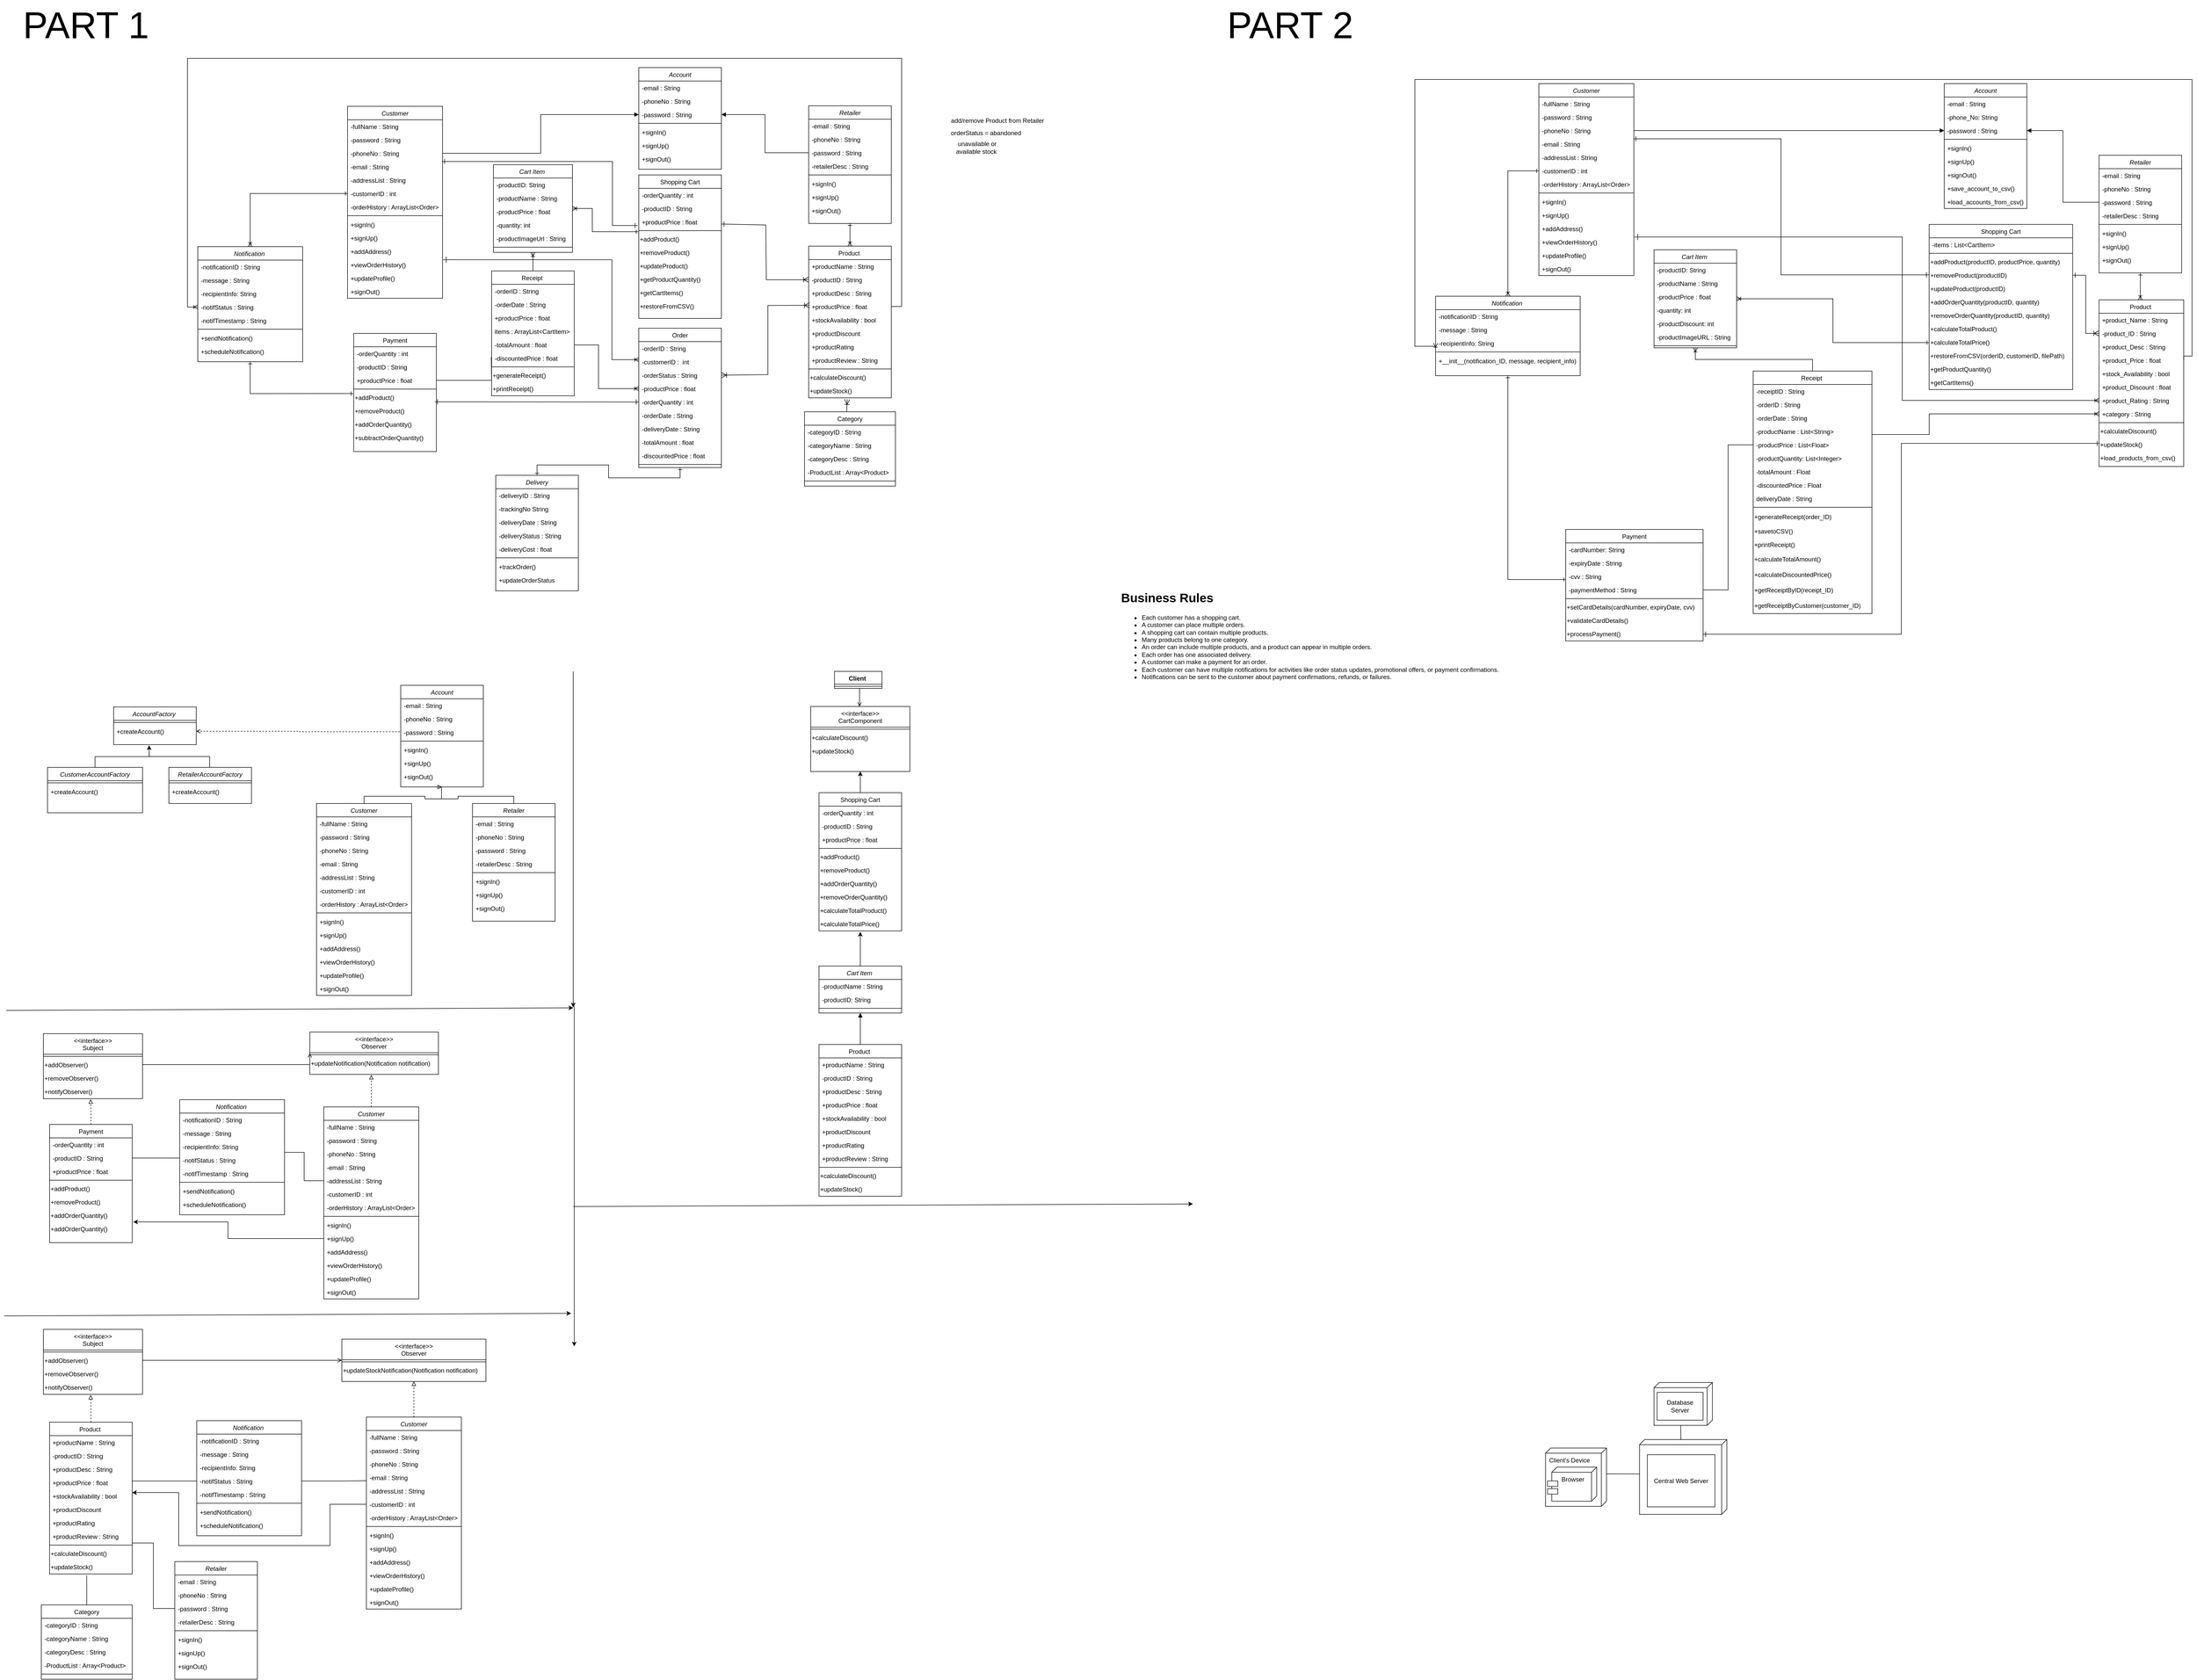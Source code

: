 <mxfile version="26.0.10">
  <diagram id="C5RBs43oDa-KdzZeNtuy" name="Page-1">
    <mxGraphModel grid="0" page="1" gridSize="10" guides="1" tooltips="1" connect="1" arrows="1" fold="1" pageScale="1" pageWidth="2339" pageHeight="3300" background="none" math="0" shadow="0">
      <root>
        <mxCell id="WIyWlLk6GJQsqaUBKTNV-0" />
        <mxCell id="WIyWlLk6GJQsqaUBKTNV-1" parent="WIyWlLk6GJQsqaUBKTNV-0" />
        <mxCell id="zkfFHV4jXpPFQw0GAbJ--0" value="Customer" style="swimlane;fontStyle=2;align=center;verticalAlign=top;childLayout=stackLayout;horizontal=1;startSize=26;horizontalStack=0;resizeParent=1;resizeLast=0;collapsible=1;marginBottom=0;rounded=0;shadow=0;strokeWidth=1;" vertex="1" parent="WIyWlLk6GJQsqaUBKTNV-1">
          <mxGeometry x="696" y="228" width="184" height="372" as="geometry">
            <mxRectangle x="230" y="140" width="160" height="26" as="alternateBounds" />
          </mxGeometry>
        </mxCell>
        <mxCell id="zkfFHV4jXpPFQw0GAbJ--1" value="-fullName : String" style="text;align=left;verticalAlign=top;spacingLeft=4;spacingRight=4;overflow=hidden;rotatable=0;points=[[0,0.5],[1,0.5]];portConstraint=eastwest;" vertex="1" parent="zkfFHV4jXpPFQw0GAbJ--0">
          <mxGeometry y="26" width="184" height="26" as="geometry" />
        </mxCell>
        <mxCell id="zkfFHV4jXpPFQw0GAbJ--2" value="-password : String" style="text;align=left;verticalAlign=top;spacingLeft=4;spacingRight=4;overflow=hidden;rotatable=0;points=[[0,0.5],[1,0.5]];portConstraint=eastwest;rounded=0;shadow=0;html=0;" vertex="1" parent="zkfFHV4jXpPFQw0GAbJ--0">
          <mxGeometry y="52" width="184" height="26" as="geometry" />
        </mxCell>
        <mxCell id="zkfFHV4jXpPFQw0GAbJ--3" value="-phoneNo : String" style="text;align=left;verticalAlign=top;spacingLeft=4;spacingRight=4;overflow=hidden;rotatable=0;points=[[0,0.5],[1,0.5]];portConstraint=eastwest;rounded=0;shadow=0;html=0;" vertex="1" parent="zkfFHV4jXpPFQw0GAbJ--0">
          <mxGeometry y="78" width="184" height="26" as="geometry" />
        </mxCell>
        <mxCell id="4sY2q104CRNtj9fPYQP_-0" value="-email : String" style="text;align=left;verticalAlign=top;spacingLeft=4;spacingRight=4;overflow=hidden;rotatable=0;points=[[0,0.5],[1,0.5]];portConstraint=eastwest;rounded=0;shadow=0;html=0;" vertex="1" parent="zkfFHV4jXpPFQw0GAbJ--0">
          <mxGeometry y="104" width="184" height="26" as="geometry" />
        </mxCell>
        <mxCell id="4sY2q104CRNtj9fPYQP_-1" value="-addressList : String" style="text;align=left;verticalAlign=top;spacingLeft=4;spacingRight=4;overflow=hidden;rotatable=0;points=[[0,0.5],[1,0.5]];portConstraint=eastwest;rounded=0;shadow=0;html=0;" vertex="1" parent="zkfFHV4jXpPFQw0GAbJ--0">
          <mxGeometry y="130" width="184" height="26" as="geometry" />
        </mxCell>
        <mxCell id="4sY2q104CRNtj9fPYQP_-2" value="-customerID : int " style="text;align=left;verticalAlign=top;spacingLeft=4;spacingRight=4;overflow=hidden;rotatable=0;points=[[0,0.5],[1,0.5]];portConstraint=eastwest;rounded=0;shadow=0;html=0;" vertex="1" parent="zkfFHV4jXpPFQw0GAbJ--0">
          <mxGeometry y="156" width="184" height="26" as="geometry" />
        </mxCell>
        <mxCell id="4sY2q104CRNtj9fPYQP_-4" value="-orderHistory : ArrayList&lt;Order&gt;" style="text;align=left;verticalAlign=top;spacingLeft=4;spacingRight=4;overflow=hidden;rotatable=0;points=[[0,0.5],[1,0.5]];portConstraint=eastwest;rounded=0;shadow=0;html=0;" vertex="1" parent="zkfFHV4jXpPFQw0GAbJ--0">
          <mxGeometry y="182" width="184" height="26" as="geometry" />
        </mxCell>
        <mxCell id="zkfFHV4jXpPFQw0GAbJ--4" value="" style="line;html=1;strokeWidth=1;align=left;verticalAlign=middle;spacingTop=-1;spacingLeft=3;spacingRight=3;rotatable=0;labelPosition=right;points=[];portConstraint=eastwest;" vertex="1" parent="zkfFHV4jXpPFQw0GAbJ--0">
          <mxGeometry y="208" width="184" height="8" as="geometry" />
        </mxCell>
        <mxCell id="zkfFHV4jXpPFQw0GAbJ--5" value="+signIn()" style="text;align=left;verticalAlign=top;spacingLeft=4;spacingRight=4;overflow=hidden;rotatable=0;points=[[0,0.5],[1,0.5]];portConstraint=eastwest;" vertex="1" parent="zkfFHV4jXpPFQw0GAbJ--0">
          <mxGeometry y="216" width="184" height="26" as="geometry" />
        </mxCell>
        <mxCell id="4sY2q104CRNtj9fPYQP_-5" value="+signUp()" style="text;align=left;verticalAlign=top;spacingLeft=4;spacingRight=4;overflow=hidden;rotatable=0;points=[[0,0.5],[1,0.5]];portConstraint=eastwest;" vertex="1" parent="zkfFHV4jXpPFQw0GAbJ--0">
          <mxGeometry y="242" width="184" height="26" as="geometry" />
        </mxCell>
        <mxCell id="4sY2q104CRNtj9fPYQP_-6" value="+addAddress()" style="text;align=left;verticalAlign=top;spacingLeft=4;spacingRight=4;overflow=hidden;rotatable=0;points=[[0,0.5],[1,0.5]];portConstraint=eastwest;" vertex="1" parent="zkfFHV4jXpPFQw0GAbJ--0">
          <mxGeometry y="268" width="184" height="26" as="geometry" />
        </mxCell>
        <mxCell id="4sY2q104CRNtj9fPYQP_-7" value="+viewOrderHistory()" style="text;align=left;verticalAlign=top;spacingLeft=4;spacingRight=4;overflow=hidden;rotatable=0;points=[[0,0.5],[1,0.5]];portConstraint=eastwest;" vertex="1" parent="zkfFHV4jXpPFQw0GAbJ--0">
          <mxGeometry y="294" width="184" height="26" as="geometry" />
        </mxCell>
        <mxCell id="4sY2q104CRNtj9fPYQP_-8" value="+updateProfile()" style="text;align=left;verticalAlign=top;spacingLeft=4;spacingRight=4;overflow=hidden;rotatable=0;points=[[0,0.5],[1,0.5]];portConstraint=eastwest;" vertex="1" parent="zkfFHV4jXpPFQw0GAbJ--0">
          <mxGeometry y="320" width="184" height="26" as="geometry" />
        </mxCell>
        <mxCell id="6rxM8Zh5y-d_aL-yy5OU-62" value="+signOut()" style="text;align=left;verticalAlign=top;spacingLeft=4;spacingRight=4;overflow=hidden;rotatable=0;points=[[0,0.5],[1,0.5]];portConstraint=eastwest;" vertex="1" parent="zkfFHV4jXpPFQw0GAbJ--0">
          <mxGeometry y="346" width="184" height="26" as="geometry" />
        </mxCell>
        <mxCell id="6rxM8Zh5y-d_aL-yy5OU-47" style="edgeStyle=orthogonalEdgeStyle;rounded=0;orthogonalLoop=1;jettySize=auto;html=1;exitX=0.5;exitY=1;exitDx=0;exitDy=0;entryX=0.5;entryY=0;entryDx=0;entryDy=0;endArrow=ERone;endFill=0;startArrow=ERone;startFill=0;" edge="1" parent="WIyWlLk6GJQsqaUBKTNV-1" source="zkfFHV4jXpPFQw0GAbJ--6" target="6rxM8Zh5y-d_aL-yy5OU-33">
          <mxGeometry relative="1" as="geometry" />
        </mxCell>
        <mxCell id="zkfFHV4jXpPFQw0GAbJ--6" value="Order" style="swimlane;fontStyle=0;align=center;verticalAlign=top;childLayout=stackLayout;horizontal=1;startSize=26;horizontalStack=0;resizeParent=1;resizeLast=0;collapsible=1;marginBottom=0;rounded=0;shadow=0;strokeWidth=1;" vertex="1" parent="WIyWlLk6GJQsqaUBKTNV-1">
          <mxGeometry x="1260" y="658" width="160" height="270" as="geometry">
            <mxRectangle x="130" y="380" width="160" height="26" as="alternateBounds" />
          </mxGeometry>
        </mxCell>
        <mxCell id="zkfFHV4jXpPFQw0GAbJ--7" value="-orderID : String" style="text;align=left;verticalAlign=top;spacingLeft=4;spacingRight=4;overflow=hidden;rotatable=0;points=[[0,0.5],[1,0.5]];portConstraint=eastwest;" vertex="1" parent="zkfFHV4jXpPFQw0GAbJ--6">
          <mxGeometry y="26" width="160" height="26" as="geometry" />
        </mxCell>
        <mxCell id="zkfFHV4jXpPFQw0GAbJ--8" value="-customerID :  int" style="text;align=left;verticalAlign=top;spacingLeft=4;spacingRight=4;overflow=hidden;rotatable=0;points=[[0,0.5],[1,0.5]];portConstraint=eastwest;rounded=0;shadow=0;html=0;" vertex="1" parent="zkfFHV4jXpPFQw0GAbJ--6">
          <mxGeometry y="52" width="160" height="26" as="geometry" />
        </mxCell>
        <mxCell id="4sY2q104CRNtj9fPYQP_-9" value="-orderStatus : String" style="text;align=left;verticalAlign=top;spacingLeft=4;spacingRight=4;overflow=hidden;rotatable=0;points=[[0,0.5],[1,0.5]];portConstraint=eastwest;rounded=0;shadow=0;html=0;" vertex="1" parent="zkfFHV4jXpPFQw0GAbJ--6">
          <mxGeometry y="78" width="160" height="26" as="geometry" />
        </mxCell>
        <mxCell id="4sY2q104CRNtj9fPYQP_-10" value="-productPrice : float" style="text;align=left;verticalAlign=top;spacingLeft=4;spacingRight=4;overflow=hidden;rotatable=0;points=[[0,0.5],[1,0.5]];portConstraint=eastwest;rounded=0;shadow=0;html=0;" vertex="1" parent="zkfFHV4jXpPFQw0GAbJ--6">
          <mxGeometry y="104" width="160" height="26" as="geometry" />
        </mxCell>
        <mxCell id="4sY2q104CRNtj9fPYQP_-11" value="-orderQuantity : int" style="text;align=left;verticalAlign=top;spacingLeft=4;spacingRight=4;overflow=hidden;rotatable=0;points=[[0,0.5],[1,0.5]];portConstraint=eastwest;rounded=0;shadow=0;html=0;" vertex="1" parent="zkfFHV4jXpPFQw0GAbJ--6">
          <mxGeometry y="130" width="160" height="26" as="geometry" />
        </mxCell>
        <mxCell id="4sY2q104CRNtj9fPYQP_-12" value="-orderDate : String" style="text;align=left;verticalAlign=top;spacingLeft=4;spacingRight=4;overflow=hidden;rotatable=0;points=[[0,0.5],[1,0.5]];portConstraint=eastwest;rounded=0;shadow=0;html=0;" vertex="1" parent="zkfFHV4jXpPFQw0GAbJ--6">
          <mxGeometry y="156" width="160" height="26" as="geometry" />
        </mxCell>
        <mxCell id="4sY2q104CRNtj9fPYQP_-13" value="-deliveryDate : String" style="text;align=left;verticalAlign=top;spacingLeft=4;spacingRight=4;overflow=hidden;rotatable=0;points=[[0,0.5],[1,0.5]];portConstraint=eastwest;rounded=0;shadow=0;html=0;" vertex="1" parent="zkfFHV4jXpPFQw0GAbJ--6">
          <mxGeometry y="182" width="160" height="26" as="geometry" />
        </mxCell>
        <mxCell id="4sY2q104CRNtj9fPYQP_-14" value="-totalAmount : float " style="text;align=left;verticalAlign=top;spacingLeft=4;spacingRight=4;overflow=hidden;rotatable=0;points=[[0,0.5],[1,0.5]];portConstraint=eastwest;rounded=0;shadow=0;html=0;" vertex="1" parent="zkfFHV4jXpPFQw0GAbJ--6">
          <mxGeometry y="208" width="160" height="26" as="geometry" />
        </mxCell>
        <mxCell id="4sY2q104CRNtj9fPYQP_-15" value="-discountedPrice : float " style="text;align=left;verticalAlign=top;spacingLeft=4;spacingRight=4;overflow=hidden;rotatable=0;points=[[0,0.5],[1,0.5]];portConstraint=eastwest;rounded=0;shadow=0;html=0;" vertex="1" parent="zkfFHV4jXpPFQw0GAbJ--6">
          <mxGeometry y="234" width="160" height="26" as="geometry" />
        </mxCell>
        <mxCell id="zkfFHV4jXpPFQw0GAbJ--9" value="" style="line;html=1;strokeWidth=1;align=left;verticalAlign=middle;spacingTop=-1;spacingLeft=3;spacingRight=3;rotatable=0;labelPosition=right;points=[];portConstraint=eastwest;" vertex="1" parent="zkfFHV4jXpPFQw0GAbJ--6">
          <mxGeometry y="260" width="160" height="8" as="geometry" />
        </mxCell>
        <mxCell id="zkfFHV4jXpPFQw0GAbJ--12" value="" style="endArrow=ERone;endSize=10;endFill=0;shadow=0;strokeWidth=1;rounded=0;edgeStyle=elbowEdgeStyle;startArrow=ERoneToMany;startFill=0;exitX=0.001;exitY=0.341;exitDx=0;exitDy=0;exitPerimeter=0;entryX=1.006;entryY=0.123;entryDx=0;entryDy=0;entryPerimeter=0;" edge="1" parent="WIyWlLk6GJQsqaUBKTNV-1" source="zkfFHV4jXpPFQw0GAbJ--8" target="4sY2q104CRNtj9fPYQP_-7">
          <mxGeometry width="160" relative="1" as="geometry">
            <mxPoint x="1241" y="685" as="sourcePoint" />
            <mxPoint x="1093" y="545" as="targetPoint" />
            <Array as="points">
              <mxPoint x="1208" y="617" />
            </Array>
          </mxGeometry>
        </mxCell>
        <mxCell id="6rxM8Zh5y-d_aL-yy5OU-33" value="Delivery" style="swimlane;fontStyle=2;align=center;verticalAlign=top;childLayout=stackLayout;horizontal=1;startSize=26;horizontalStack=0;resizeParent=1;resizeLast=0;collapsible=1;marginBottom=0;rounded=0;shadow=0;strokeWidth=1;" vertex="1" parent="WIyWlLk6GJQsqaUBKTNV-1">
          <mxGeometry x="983" y="943" width="160" height="224" as="geometry">
            <mxRectangle x="230" y="140" width="160" height="26" as="alternateBounds" />
          </mxGeometry>
        </mxCell>
        <mxCell id="6rxM8Zh5y-d_aL-yy5OU-34" value="-deliveryID : String" style="text;align=left;verticalAlign=top;spacingLeft=4;spacingRight=4;overflow=hidden;rotatable=0;points=[[0,0.5],[1,0.5]];portConstraint=eastwest;" vertex="1" parent="6rxM8Zh5y-d_aL-yy5OU-33">
          <mxGeometry y="26" width="160" height="26" as="geometry" />
        </mxCell>
        <mxCell id="6rxM8Zh5y-d_aL-yy5OU-35" value="-trackingNo String" style="text;align=left;verticalAlign=top;spacingLeft=4;spacingRight=4;overflow=hidden;rotatable=0;points=[[0,0.5],[1,0.5]];portConstraint=eastwest;rounded=0;shadow=0;html=0;" vertex="1" parent="6rxM8Zh5y-d_aL-yy5OU-33">
          <mxGeometry y="52" width="160" height="26" as="geometry" />
        </mxCell>
        <mxCell id="6rxM8Zh5y-d_aL-yy5OU-36" value="-deliveryDate : String" style="text;align=left;verticalAlign=top;spacingLeft=4;spacingRight=4;overflow=hidden;rotatable=0;points=[[0,0.5],[1,0.5]];portConstraint=eastwest;rounded=0;shadow=0;html=0;" vertex="1" parent="6rxM8Zh5y-d_aL-yy5OU-33">
          <mxGeometry y="78" width="160" height="26" as="geometry" />
        </mxCell>
        <mxCell id="6rxM8Zh5y-d_aL-yy5OU-37" value="-deliveryStatus : String" style="text;align=left;verticalAlign=top;spacingLeft=4;spacingRight=4;overflow=hidden;rotatable=0;points=[[0,0.5],[1,0.5]];portConstraint=eastwest;rounded=0;shadow=0;html=0;" vertex="1" parent="6rxM8Zh5y-d_aL-yy5OU-33">
          <mxGeometry y="104" width="160" height="26" as="geometry" />
        </mxCell>
        <mxCell id="6rxM8Zh5y-d_aL-yy5OU-38" value="-deliveryCost : float " style="text;align=left;verticalAlign=top;spacingLeft=4;spacingRight=4;overflow=hidden;rotatable=0;points=[[0,0.5],[1,0.5]];portConstraint=eastwest;rounded=0;shadow=0;html=0;" vertex="1" parent="6rxM8Zh5y-d_aL-yy5OU-33">
          <mxGeometry y="130" width="160" height="26" as="geometry" />
        </mxCell>
        <mxCell id="6rxM8Zh5y-d_aL-yy5OU-41" value="" style="line;html=1;strokeWidth=1;align=left;verticalAlign=middle;spacingTop=-1;spacingLeft=3;spacingRight=3;rotatable=0;labelPosition=right;points=[];portConstraint=eastwest;" vertex="1" parent="6rxM8Zh5y-d_aL-yy5OU-33">
          <mxGeometry y="156" width="160" height="8" as="geometry" />
        </mxCell>
        <mxCell id="6rxM8Zh5y-d_aL-yy5OU-42" value="+trackOrder()" style="text;align=left;verticalAlign=top;spacingLeft=4;spacingRight=4;overflow=hidden;rotatable=0;points=[[0,0.5],[1,0.5]];portConstraint=eastwest;" vertex="1" parent="6rxM8Zh5y-d_aL-yy5OU-33">
          <mxGeometry y="164" width="160" height="26" as="geometry" />
        </mxCell>
        <mxCell id="6rxM8Zh5y-d_aL-yy5OU-43" value="+updateOrderStatus" style="text;align=left;verticalAlign=top;spacingLeft=4;spacingRight=4;overflow=hidden;rotatable=0;points=[[0,0.5],[1,0.5]];portConstraint=eastwest;" vertex="1" parent="6rxM8Zh5y-d_aL-yy5OU-33">
          <mxGeometry y="190" width="160" height="26" as="geometry" />
        </mxCell>
        <mxCell id="6rxM8Zh5y-d_aL-yy5OU-48" value="Account" style="swimlane;fontStyle=2;align=center;verticalAlign=top;childLayout=stackLayout;horizontal=1;startSize=26;horizontalStack=0;resizeParent=1;resizeLast=0;collapsible=1;marginBottom=0;rounded=0;shadow=0;strokeWidth=1;" vertex="1" parent="WIyWlLk6GJQsqaUBKTNV-1">
          <mxGeometry x="1260" y="153" width="160" height="197" as="geometry">
            <mxRectangle x="230" y="140" width="160" height="26" as="alternateBounds" />
          </mxGeometry>
        </mxCell>
        <mxCell id="6rxM8Zh5y-d_aL-yy5OU-49" value="-email : String" style="text;align=left;verticalAlign=top;spacingLeft=4;spacingRight=4;overflow=hidden;rotatable=0;points=[[0,0.5],[1,0.5]];portConstraint=eastwest;" vertex="1" parent="6rxM8Zh5y-d_aL-yy5OU-48">
          <mxGeometry y="26" width="160" height="26" as="geometry" />
        </mxCell>
        <mxCell id="6rxM8Zh5y-d_aL-yy5OU-50" value="-phoneNo : String" style="text;align=left;verticalAlign=top;spacingLeft=4;spacingRight=4;overflow=hidden;rotatable=0;points=[[0,0.5],[1,0.5]];portConstraint=eastwest;rounded=0;shadow=0;html=0;" vertex="1" parent="6rxM8Zh5y-d_aL-yy5OU-48">
          <mxGeometry y="52" width="160" height="26" as="geometry" />
        </mxCell>
        <mxCell id="6rxM8Zh5y-d_aL-yy5OU-51" value="-password : String" style="text;align=left;verticalAlign=top;spacingLeft=4;spacingRight=4;overflow=hidden;rotatable=0;points=[[0,0.5],[1,0.5]];portConstraint=eastwest;rounded=0;shadow=0;html=0;" vertex="1" parent="6rxM8Zh5y-d_aL-yy5OU-48">
          <mxGeometry y="78" width="160" height="26" as="geometry" />
        </mxCell>
        <mxCell id="6rxM8Zh5y-d_aL-yy5OU-56" value="" style="line;html=1;strokeWidth=1;align=left;verticalAlign=middle;spacingTop=-1;spacingLeft=3;spacingRight=3;rotatable=0;labelPosition=right;points=[];portConstraint=eastwest;" vertex="1" parent="6rxM8Zh5y-d_aL-yy5OU-48">
          <mxGeometry y="104" width="160" height="8" as="geometry" />
        </mxCell>
        <mxCell id="6rxM8Zh5y-d_aL-yy5OU-57" value="+signIn()" style="text;align=left;verticalAlign=top;spacingLeft=4;spacingRight=4;overflow=hidden;rotatable=0;points=[[0,0.5],[1,0.5]];portConstraint=eastwest;" vertex="1" parent="6rxM8Zh5y-d_aL-yy5OU-48">
          <mxGeometry y="112" width="160" height="26" as="geometry" />
        </mxCell>
        <mxCell id="6rxM8Zh5y-d_aL-yy5OU-58" value="+signUp()" style="text;align=left;verticalAlign=top;spacingLeft=4;spacingRight=4;overflow=hidden;rotatable=0;points=[[0,0.5],[1,0.5]];portConstraint=eastwest;" vertex="1" parent="6rxM8Zh5y-d_aL-yy5OU-48">
          <mxGeometry y="138" width="160" height="26" as="geometry" />
        </mxCell>
        <mxCell id="6rxM8Zh5y-d_aL-yy5OU-61" value="+signOut()" style="text;align=left;verticalAlign=top;spacingLeft=4;spacingRight=4;overflow=hidden;rotatable=0;points=[[0,0.5],[1,0.5]];portConstraint=eastwest;" vertex="1" parent="6rxM8Zh5y-d_aL-yy5OU-48">
          <mxGeometry y="164" width="160" height="26" as="geometry" />
        </mxCell>
        <mxCell id="6rxM8Zh5y-d_aL-yy5OU-63" style="edgeStyle=orthogonalEdgeStyle;rounded=0;orthogonalLoop=1;jettySize=auto;html=1;exitX=1;exitY=0.5;exitDx=0;exitDy=0;entryX=0;entryY=0.5;entryDx=0;entryDy=0;endArrow=block;endFill=1;" edge="1" parent="WIyWlLk6GJQsqaUBKTNV-1" source="zkfFHV4jXpPFQw0GAbJ--3" target="6rxM8Zh5y-d_aL-yy5OU-51">
          <mxGeometry relative="1" as="geometry" />
        </mxCell>
        <mxCell id="ZnWMbNYV76V66Kw7HaLT-0" style="edgeStyle=orthogonalEdgeStyle;rounded=0;orthogonalLoop=1;jettySize=auto;html=1;exitX=0.5;exitY=1;exitDx=0;exitDy=0;entryX=0.5;entryY=0;entryDx=0;entryDy=0;endArrow=ERoneToMany;endFill=0;startArrow=ERone;startFill=0;" edge="1" parent="WIyWlLk6GJQsqaUBKTNV-1" source="6rxM8Zh5y-d_aL-yy5OU-64" target="IpT9KRuo7jUwaZqCSIsv-8">
          <mxGeometry relative="1" as="geometry" />
        </mxCell>
        <mxCell id="6rxM8Zh5y-d_aL-yy5OU-64" value="Retailer" style="swimlane;fontStyle=2;align=center;verticalAlign=top;childLayout=stackLayout;horizontal=1;startSize=26;horizontalStack=0;resizeParent=1;resizeLast=0;collapsible=1;marginBottom=0;rounded=0;shadow=0;strokeWidth=1;" vertex="1" parent="WIyWlLk6GJQsqaUBKTNV-1">
          <mxGeometry x="1589" y="227" width="160" height="228" as="geometry">
            <mxRectangle x="230" y="140" width="160" height="26" as="alternateBounds" />
          </mxGeometry>
        </mxCell>
        <mxCell id="6rxM8Zh5y-d_aL-yy5OU-65" value="-email : String" style="text;align=left;verticalAlign=top;spacingLeft=4;spacingRight=4;overflow=hidden;rotatable=0;points=[[0,0.5],[1,0.5]];portConstraint=eastwest;" vertex="1" parent="6rxM8Zh5y-d_aL-yy5OU-64">
          <mxGeometry y="26" width="160" height="26" as="geometry" />
        </mxCell>
        <mxCell id="6rxM8Zh5y-d_aL-yy5OU-66" value="-phoneNo : String" style="text;align=left;verticalAlign=top;spacingLeft=4;spacingRight=4;overflow=hidden;rotatable=0;points=[[0,0.5],[1,0.5]];portConstraint=eastwest;rounded=0;shadow=0;html=0;" vertex="1" parent="6rxM8Zh5y-d_aL-yy5OU-64">
          <mxGeometry y="52" width="160" height="26" as="geometry" />
        </mxCell>
        <mxCell id="6rxM8Zh5y-d_aL-yy5OU-67" value="-password : String" style="text;align=left;verticalAlign=top;spacingLeft=4;spacingRight=4;overflow=hidden;rotatable=0;points=[[0,0.5],[1,0.5]];portConstraint=eastwest;rounded=0;shadow=0;html=0;" vertex="1" parent="6rxM8Zh5y-d_aL-yy5OU-64">
          <mxGeometry y="78" width="160" height="26" as="geometry" />
        </mxCell>
        <mxCell id="6rxM8Zh5y-d_aL-yy5OU-72" value="-retailerDesc : String" style="text;align=left;verticalAlign=top;spacingLeft=4;spacingRight=4;overflow=hidden;rotatable=0;points=[[0,0.5],[1,0.5]];portConstraint=eastwest;rounded=0;shadow=0;html=0;" vertex="1" parent="6rxM8Zh5y-d_aL-yy5OU-64">
          <mxGeometry y="104" width="160" height="26" as="geometry" />
        </mxCell>
        <mxCell id="6rxM8Zh5y-d_aL-yy5OU-68" value="" style="line;html=1;strokeWidth=1;align=left;verticalAlign=middle;spacingTop=-1;spacingLeft=3;spacingRight=3;rotatable=0;labelPosition=right;points=[];portConstraint=eastwest;" vertex="1" parent="6rxM8Zh5y-d_aL-yy5OU-64">
          <mxGeometry y="130" width="160" height="8" as="geometry" />
        </mxCell>
        <mxCell id="6rxM8Zh5y-d_aL-yy5OU-69" value="+signIn()" style="text;align=left;verticalAlign=top;spacingLeft=4;spacingRight=4;overflow=hidden;rotatable=0;points=[[0,0.5],[1,0.5]];portConstraint=eastwest;" vertex="1" parent="6rxM8Zh5y-d_aL-yy5OU-64">
          <mxGeometry y="138" width="160" height="26" as="geometry" />
        </mxCell>
        <mxCell id="6rxM8Zh5y-d_aL-yy5OU-70" value="+signUp()" style="text;align=left;verticalAlign=top;spacingLeft=4;spacingRight=4;overflow=hidden;rotatable=0;points=[[0,0.5],[1,0.5]];portConstraint=eastwest;" vertex="1" parent="6rxM8Zh5y-d_aL-yy5OU-64">
          <mxGeometry y="164" width="160" height="26" as="geometry" />
        </mxCell>
        <mxCell id="6rxM8Zh5y-d_aL-yy5OU-71" value="+signOut()" style="text;align=left;verticalAlign=top;spacingLeft=4;spacingRight=4;overflow=hidden;rotatable=0;points=[[0,0.5],[1,0.5]];portConstraint=eastwest;" vertex="1" parent="6rxM8Zh5y-d_aL-yy5OU-64">
          <mxGeometry y="190" width="160" height="26" as="geometry" />
        </mxCell>
        <mxCell id="6rxM8Zh5y-d_aL-yy5OU-75" style="edgeStyle=orthogonalEdgeStyle;rounded=0;orthogonalLoop=1;jettySize=auto;html=1;exitX=1;exitY=0.5;exitDx=0;exitDy=0;entryX=0;entryY=0.5;entryDx=0;entryDy=0;startArrow=block;startFill=1;endArrow=none;endFill=0;" edge="1" parent="WIyWlLk6GJQsqaUBKTNV-1" source="6rxM8Zh5y-d_aL-yy5OU-51" target="6rxM8Zh5y-d_aL-yy5OU-67">
          <mxGeometry relative="1" as="geometry" />
        </mxCell>
        <mxCell id="j9s5kub0cnLNagMu6_Cz-15" value="" style="edgeStyle=none;curved=0;rounded=0;orthogonalLoop=1;jettySize=auto;html=1;fontSize=12;startSize=8;endSize=8;exitX=0;exitY=0.5;exitDx=0;exitDy=0;startArrow=ERoneToMany;startFill=0;endArrow=ERone;endFill=0;entryX=1;entryY=0.658;entryDx=0;entryDy=0;entryPerimeter=0;" edge="1" parent="WIyWlLk6GJQsqaUBKTNV-1" source="IpT9KRuo7jUwaZqCSIsv-10" target="IpT9KRuo7jUwaZqCSIsv-27">
          <mxGeometry relative="1" as="geometry">
            <mxPoint x="1418" y="564" as="targetPoint" />
            <Array as="points">
              <mxPoint x="1507" y="564" />
              <mxPoint x="1506" y="458" />
            </Array>
          </mxGeometry>
        </mxCell>
        <mxCell id="IpT9KRuo7jUwaZqCSIsv-8" value="Product " style="swimlane;fontStyle=0;align=center;verticalAlign=top;childLayout=stackLayout;horizontal=1;startSize=26;horizontalStack=0;resizeParent=1;resizeLast=0;collapsible=1;marginBottom=0;rounded=0;shadow=0;strokeWidth=1;" vertex="1" parent="WIyWlLk6GJQsqaUBKTNV-1">
          <mxGeometry x="1589" y="499" width="160" height="294" as="geometry">
            <mxRectangle x="130" y="380" width="160" height="26" as="alternateBounds" />
          </mxGeometry>
        </mxCell>
        <mxCell id="IpT9KRuo7jUwaZqCSIsv-9" value="+productName : String" style="text;align=left;verticalAlign=top;spacingLeft=4;spacingRight=4;overflow=hidden;rotatable=0;points=[[0,0.5],[1,0.5]];portConstraint=eastwest;" vertex="1" parent="IpT9KRuo7jUwaZqCSIsv-8">
          <mxGeometry y="26" width="160" height="26" as="geometry" />
        </mxCell>
        <mxCell id="IpT9KRuo7jUwaZqCSIsv-10" value="-productID : String" style="text;align=left;verticalAlign=top;spacingLeft=4;spacingRight=4;overflow=hidden;rotatable=0;points=[[0,0.5],[1,0.5]];portConstraint=eastwest;rounded=0;shadow=0;html=0;" vertex="1" parent="IpT9KRuo7jUwaZqCSIsv-8">
          <mxGeometry y="52" width="160" height="26" as="geometry" />
        </mxCell>
        <mxCell id="IpT9KRuo7jUwaZqCSIsv-11" value="+productDesc : String" style="text;align=left;verticalAlign=top;spacingLeft=4;spacingRight=4;overflow=hidden;rotatable=0;points=[[0,0.5],[1,0.5]];portConstraint=eastwest;rounded=0;shadow=0;html=0;" vertex="1" parent="IpT9KRuo7jUwaZqCSIsv-8">
          <mxGeometry y="78" width="160" height="26" as="geometry" />
        </mxCell>
        <mxCell id="IpT9KRuo7jUwaZqCSIsv-12" value="+productPrice : float" style="text;align=left;verticalAlign=top;spacingLeft=4;spacingRight=4;overflow=hidden;rotatable=0;points=[[0,0.5],[1,0.5]];portConstraint=eastwest;rounded=0;shadow=0;html=0;" vertex="1" parent="IpT9KRuo7jUwaZqCSIsv-8">
          <mxGeometry y="104" width="160" height="26" as="geometry" />
        </mxCell>
        <mxCell id="IpT9KRuo7jUwaZqCSIsv-15" value="+stockAvailability : bool " style="text;align=left;verticalAlign=top;spacingLeft=4;spacingRight=4;overflow=hidden;rotatable=0;points=[[0,0.5],[1,0.5]];portConstraint=eastwest;rounded=0;shadow=0;html=0;" vertex="1" parent="IpT9KRuo7jUwaZqCSIsv-8">
          <mxGeometry y="130" width="160" height="26" as="geometry" />
        </mxCell>
        <mxCell id="IpT9KRuo7jUwaZqCSIsv-17" value="+productDiscount" style="text;align=left;verticalAlign=top;spacingLeft=4;spacingRight=4;overflow=hidden;rotatable=0;points=[[0,0.5],[1,0.5]];portConstraint=eastwest;rounded=0;shadow=0;html=0;" vertex="1" parent="IpT9KRuo7jUwaZqCSIsv-8">
          <mxGeometry y="156" width="160" height="26" as="geometry" />
        </mxCell>
        <mxCell id="IpT9KRuo7jUwaZqCSIsv-22" value="+productRating" style="text;align=left;verticalAlign=top;spacingLeft=4;spacingRight=4;overflow=hidden;rotatable=0;points=[[0,0.5],[1,0.5]];portConstraint=eastwest;rounded=0;shadow=0;html=0;" vertex="1" parent="IpT9KRuo7jUwaZqCSIsv-8">
          <mxGeometry y="182" width="160" height="26" as="geometry" />
        </mxCell>
        <mxCell id="xAWL_FfhtCY9Jul-XhDU-0" value="+productReview : String" style="text;align=left;verticalAlign=top;spacingLeft=4;spacingRight=4;overflow=hidden;rotatable=0;points=[[0,0.5],[1,0.5]];portConstraint=eastwest;rounded=0;shadow=0;html=0;" vertex="1" parent="IpT9KRuo7jUwaZqCSIsv-8">
          <mxGeometry y="208" width="160" height="26" as="geometry" />
        </mxCell>
        <mxCell id="IpT9KRuo7jUwaZqCSIsv-18" value="" style="line;html=1;strokeWidth=1;align=left;verticalAlign=middle;spacingTop=-1;spacingLeft=3;spacingRight=3;rotatable=0;labelPosition=right;points=[];portConstraint=eastwest;" vertex="1" parent="IpT9KRuo7jUwaZqCSIsv-8">
          <mxGeometry y="234" width="160" height="8" as="geometry" />
        </mxCell>
        <mxCell id="IpT9KRuo7jUwaZqCSIsv-20" value="+calculateDiscount()&amp;nbsp;" style="text;html=1;align=left;verticalAlign=middle;resizable=0;points=[];autosize=1;strokeColor=none;fillColor=none;" vertex="1" parent="IpT9KRuo7jUwaZqCSIsv-8">
          <mxGeometry y="242" width="160" height="26" as="geometry" />
        </mxCell>
        <mxCell id="IpT9KRuo7jUwaZqCSIsv-21" value="+updateStock()" style="text;html=1;align=left;verticalAlign=middle;resizable=0;points=[];autosize=1;strokeColor=none;fillColor=none;" vertex="1" parent="IpT9KRuo7jUwaZqCSIsv-8">
          <mxGeometry y="268" width="160" height="26" as="geometry" />
        </mxCell>
        <mxCell id="IpT9KRuo7jUwaZqCSIsv-23" value="Shopping Cart" style="swimlane;fontStyle=0;align=center;verticalAlign=top;childLayout=stackLayout;horizontal=1;startSize=26;horizontalStack=0;resizeParent=1;resizeLast=0;collapsible=1;marginBottom=0;rounded=0;shadow=0;strokeWidth=1;" vertex="1" parent="WIyWlLk6GJQsqaUBKTNV-1">
          <mxGeometry x="1260" y="361" width="160" height="278" as="geometry">
            <mxRectangle x="130" y="380" width="160" height="26" as="alternateBounds" />
          </mxGeometry>
        </mxCell>
        <mxCell id="IpT9KRuo7jUwaZqCSIsv-24" value="-orderQuantity : int" style="text;align=left;verticalAlign=top;spacingLeft=4;spacingRight=4;overflow=hidden;rotatable=0;points=[[0,0.5],[1,0.5]];portConstraint=eastwest;" vertex="1" parent="IpT9KRuo7jUwaZqCSIsv-23">
          <mxGeometry y="26" width="160" height="26" as="geometry" />
        </mxCell>
        <mxCell id="IpT9KRuo7jUwaZqCSIsv-25" value="-productID : String" style="text;align=left;verticalAlign=top;spacingLeft=4;spacingRight=4;overflow=hidden;rotatable=0;points=[[0,0.5],[1,0.5]];portConstraint=eastwest;rounded=0;shadow=0;html=0;" vertex="1" parent="IpT9KRuo7jUwaZqCSIsv-23">
          <mxGeometry y="52" width="160" height="26" as="geometry" />
        </mxCell>
        <mxCell id="IpT9KRuo7jUwaZqCSIsv-27" value="+productPrice : float" style="text;align=left;verticalAlign=top;spacingLeft=4;spacingRight=4;overflow=hidden;rotatable=0;points=[[0,0.5],[1,0.5]];portConstraint=eastwest;rounded=0;shadow=0;html=0;" vertex="1" parent="IpT9KRuo7jUwaZqCSIsv-23">
          <mxGeometry y="78" width="160" height="26" as="geometry" />
        </mxCell>
        <mxCell id="IpT9KRuo7jUwaZqCSIsv-31" value="" style="line;html=1;strokeWidth=1;align=left;verticalAlign=middle;spacingTop=-1;spacingLeft=3;spacingRight=3;rotatable=0;labelPosition=right;points=[];portConstraint=eastwest;" vertex="1" parent="IpT9KRuo7jUwaZqCSIsv-23">
          <mxGeometry y="104" width="160" height="8" as="geometry" />
        </mxCell>
        <mxCell id="IpT9KRuo7jUwaZqCSIsv-32" value="+addProduct()" style="text;html=1;align=left;verticalAlign=middle;resizable=0;points=[];autosize=1;strokeColor=none;fillColor=none;" vertex="1" parent="IpT9KRuo7jUwaZqCSIsv-23">
          <mxGeometry y="112" width="160" height="26" as="geometry" />
        </mxCell>
        <mxCell id="IpT9KRuo7jUwaZqCSIsv-33" value="+removeProduct()" style="text;html=1;align=left;verticalAlign=middle;resizable=0;points=[];autosize=1;strokeColor=none;fillColor=none;" vertex="1" parent="IpT9KRuo7jUwaZqCSIsv-23">
          <mxGeometry y="138" width="160" height="26" as="geometry" />
        </mxCell>
        <mxCell id="HARfkaP_CyEJw-OJ0KnD-3" value="+updateProduct()" style="text;html=1;align=left;verticalAlign=middle;resizable=0;points=[];autosize=1;strokeColor=none;fillColor=none;" vertex="1" parent="IpT9KRuo7jUwaZqCSIsv-23">
          <mxGeometry y="164" width="160" height="26" as="geometry" />
        </mxCell>
        <mxCell id="IpT9KRuo7jUwaZqCSIsv-34" value="+getProductQuantity()" style="text;html=1;align=left;verticalAlign=middle;resizable=0;points=[];autosize=1;strokeColor=none;fillColor=none;" vertex="1" parent="IpT9KRuo7jUwaZqCSIsv-23">
          <mxGeometry y="190" width="160" height="26" as="geometry" />
        </mxCell>
        <mxCell id="9Zo0kneTC-TxQwO8-vR2-0" value="+getCartItems()" style="text;html=1;align=left;verticalAlign=middle;resizable=0;points=[];autosize=1;strokeColor=none;fillColor=none;" vertex="1" parent="IpT9KRuo7jUwaZqCSIsv-23">
          <mxGeometry y="216" width="160" height="26" as="geometry" />
        </mxCell>
        <mxCell id="9Zo0kneTC-TxQwO8-vR2-1" value="+restoreFromCSV()" style="text;html=1;align=left;verticalAlign=middle;resizable=0;points=[];autosize=1;strokeColor=none;fillColor=none;" vertex="1" parent="IpT9KRuo7jUwaZqCSIsv-23">
          <mxGeometry y="242" width="160" height="26" as="geometry" />
        </mxCell>
        <mxCell id="j9s5kub0cnLNagMu6_Cz-2" style="edgeStyle=none;curved=0;rounded=0;orthogonalLoop=1;jettySize=auto;html=1;exitX=-0.014;exitY=0.771;exitDx=0;exitDy=0;fontSize=12;startSize=8;endSize=8;endArrow=ERone;endFill=0;startArrow=ERone;startFill=0;entryX=0.994;entryY=0.113;entryDx=0;entryDy=0;entryPerimeter=0;exitPerimeter=0;" edge="1" parent="WIyWlLk6GJQsqaUBKTNV-1" source="IpT9KRuo7jUwaZqCSIsv-27" target="4sY2q104CRNtj9fPYQP_-0">
          <mxGeometry relative="1" as="geometry">
            <mxPoint x="1257" y="526" as="sourcePoint" />
            <mxPoint x="1056" y="334" as="targetPoint" />
            <Array as="points">
              <mxPoint x="1209" y="459" />
              <mxPoint x="1209" y="335" />
            </Array>
          </mxGeometry>
        </mxCell>
        <mxCell id="j9s5kub0cnLNagMu6_Cz-3" value="Payment" style="swimlane;fontStyle=0;align=center;verticalAlign=top;childLayout=stackLayout;horizontal=1;startSize=26;horizontalStack=0;resizeParent=1;resizeLast=0;collapsible=1;marginBottom=0;rounded=0;shadow=0;strokeWidth=1;" vertex="1" parent="WIyWlLk6GJQsqaUBKTNV-1">
          <mxGeometry x="708" y="668" width="160" height="229" as="geometry">
            <mxRectangle x="130" y="380" width="160" height="26" as="alternateBounds" />
          </mxGeometry>
        </mxCell>
        <mxCell id="j9s5kub0cnLNagMu6_Cz-4" value="-orderQuantity : int" style="text;align=left;verticalAlign=top;spacingLeft=4;spacingRight=4;overflow=hidden;rotatable=0;points=[[0,0.5],[1,0.5]];portConstraint=eastwest;" vertex="1" parent="j9s5kub0cnLNagMu6_Cz-3">
          <mxGeometry y="26" width="160" height="26" as="geometry" />
        </mxCell>
        <mxCell id="j9s5kub0cnLNagMu6_Cz-5" value="-productID : String" style="text;align=left;verticalAlign=top;spacingLeft=4;spacingRight=4;overflow=hidden;rotatable=0;points=[[0,0.5],[1,0.5]];portConstraint=eastwest;rounded=0;shadow=0;html=0;" vertex="1" parent="j9s5kub0cnLNagMu6_Cz-3">
          <mxGeometry y="52" width="160" height="26" as="geometry" />
        </mxCell>
        <mxCell id="j9s5kub0cnLNagMu6_Cz-6" value="+productPrice : float" style="text;align=left;verticalAlign=top;spacingLeft=4;spacingRight=4;overflow=hidden;rotatable=0;points=[[0,0.5],[1,0.5]];portConstraint=eastwest;rounded=0;shadow=0;html=0;" vertex="1" parent="j9s5kub0cnLNagMu6_Cz-3">
          <mxGeometry y="78" width="160" height="26" as="geometry" />
        </mxCell>
        <mxCell id="j9s5kub0cnLNagMu6_Cz-7" value="" style="line;html=1;strokeWidth=1;align=left;verticalAlign=middle;spacingTop=-1;spacingLeft=3;spacingRight=3;rotatable=0;labelPosition=right;points=[];portConstraint=eastwest;" vertex="1" parent="j9s5kub0cnLNagMu6_Cz-3">
          <mxGeometry y="104" width="160" height="8" as="geometry" />
        </mxCell>
        <mxCell id="j9s5kub0cnLNagMu6_Cz-8" value="+addProduct()" style="text;html=1;align=left;verticalAlign=middle;resizable=0;points=[];autosize=1;strokeColor=none;fillColor=none;" vertex="1" parent="j9s5kub0cnLNagMu6_Cz-3">
          <mxGeometry y="112" width="160" height="26" as="geometry" />
        </mxCell>
        <mxCell id="j9s5kub0cnLNagMu6_Cz-9" value="+removeProduct()" style="text;html=1;align=left;verticalAlign=middle;resizable=0;points=[];autosize=1;strokeColor=none;fillColor=none;" vertex="1" parent="j9s5kub0cnLNagMu6_Cz-3">
          <mxGeometry y="138" width="160" height="26" as="geometry" />
        </mxCell>
        <mxCell id="j9s5kub0cnLNagMu6_Cz-10" value="+addOrderQuantity()" style="text;html=1;align=left;verticalAlign=middle;resizable=0;points=[];autosize=1;strokeColor=none;fillColor=none;" vertex="1" parent="j9s5kub0cnLNagMu6_Cz-3">
          <mxGeometry y="164" width="160" height="26" as="geometry" />
        </mxCell>
        <mxCell id="j9s5kub0cnLNagMu6_Cz-11" value="+subtractOrderQuantity()" style="text;html=1;align=left;verticalAlign=middle;resizable=0;points=[];autosize=1;strokeColor=none;fillColor=none;" vertex="1" parent="j9s5kub0cnLNagMu6_Cz-3">
          <mxGeometry y="190" width="160" height="26" as="geometry" />
        </mxCell>
        <mxCell id="j9s5kub0cnLNagMu6_Cz-12" style="edgeStyle=none;curved=0;rounded=0;orthogonalLoop=1;jettySize=auto;html=1;exitX=0.982;exitY=0.793;exitDx=0;exitDy=0;fontSize=12;startSize=8;endSize=8;endArrow=ERone;endFill=0;startArrow=ERone;startFill=0;exitPerimeter=0;entryX=0;entryY=0.5;entryDx=0;entryDy=0;" edge="1" parent="WIyWlLk6GJQsqaUBKTNV-1" source="j9s5kub0cnLNagMu6_Cz-8" target="4sY2q104CRNtj9fPYQP_-11">
          <mxGeometry relative="1" as="geometry">
            <Array as="points" />
            <mxPoint x="1202" y="798" as="targetPoint" />
          </mxGeometry>
        </mxCell>
        <mxCell id="j9s5kub0cnLNagMu6_Cz-13" style="edgeStyle=none;curved=0;rounded=0;orthogonalLoop=1;jettySize=auto;html=1;exitX=0.012;exitY=0.405;exitDx=0;exitDy=0;entryX=1;entryY=0.5;entryDx=0;entryDy=0;fontSize=12;startSize=8;endSize=8;exitPerimeter=0;endArrow=ERoneToMany;endFill=0;startArrow=ERoneToMany;startFill=0;" edge="1" parent="WIyWlLk6GJQsqaUBKTNV-1" source="IpT9KRuo7jUwaZqCSIsv-12" target="4sY2q104CRNtj9fPYQP_-9">
          <mxGeometry relative="1" as="geometry">
            <Array as="points">
              <mxPoint x="1510" y="614" />
              <mxPoint x="1510" y="748" />
            </Array>
          </mxGeometry>
        </mxCell>
        <mxCell id="j9s5kub0cnLNagMu6_Cz-16" value="Category" style="swimlane;fontStyle=0;align=center;verticalAlign=top;childLayout=stackLayout;horizontal=1;startSize=26;horizontalStack=0;resizeParent=1;resizeLast=0;collapsible=1;marginBottom=0;rounded=0;shadow=0;strokeWidth=1;" vertex="1" parent="WIyWlLk6GJQsqaUBKTNV-1">
          <mxGeometry x="1581" y="820" width="176" height="144" as="geometry">
            <mxRectangle x="130" y="380" width="160" height="26" as="alternateBounds" />
          </mxGeometry>
        </mxCell>
        <mxCell id="j9s5kub0cnLNagMu6_Cz-17" value="-categoryID : String" style="text;align=left;verticalAlign=top;spacingLeft=4;spacingRight=4;overflow=hidden;rotatable=0;points=[[0,0.5],[1,0.5]];portConstraint=eastwest;" vertex="1" parent="j9s5kub0cnLNagMu6_Cz-16">
          <mxGeometry y="26" width="176" height="26" as="geometry" />
        </mxCell>
        <mxCell id="j9s5kub0cnLNagMu6_Cz-18" value="-categoryName : String" style="text;align=left;verticalAlign=top;spacingLeft=4;spacingRight=4;overflow=hidden;rotatable=0;points=[[0,0.5],[1,0.5]];portConstraint=eastwest;rounded=0;shadow=0;html=0;" vertex="1" parent="j9s5kub0cnLNagMu6_Cz-16">
          <mxGeometry y="52" width="176" height="26" as="geometry" />
        </mxCell>
        <mxCell id="j9s5kub0cnLNagMu6_Cz-19" value="-categoryDesc : String" style="text;align=left;verticalAlign=top;spacingLeft=4;spacingRight=4;overflow=hidden;rotatable=0;points=[[0,0.5],[1,0.5]];portConstraint=eastwest;rounded=0;shadow=0;html=0;" vertex="1" parent="j9s5kub0cnLNagMu6_Cz-16">
          <mxGeometry y="78" width="176" height="26" as="geometry" />
        </mxCell>
        <mxCell id="j9s5kub0cnLNagMu6_Cz-20" value="-ProductList : Array&lt;Product&gt;" style="text;align=left;verticalAlign=top;spacingLeft=4;spacingRight=4;overflow=hidden;rotatable=0;points=[[0,0.5],[1,0.5]];portConstraint=eastwest;rounded=0;shadow=0;html=0;" vertex="1" parent="j9s5kub0cnLNagMu6_Cz-16">
          <mxGeometry y="104" width="176" height="26" as="geometry" />
        </mxCell>
        <mxCell id="j9s5kub0cnLNagMu6_Cz-26" value="" style="line;html=1;strokeWidth=1;align=left;verticalAlign=middle;spacingTop=-1;spacingLeft=3;spacingRight=3;rotatable=0;labelPosition=right;points=[];portConstraint=eastwest;" vertex="1" parent="j9s5kub0cnLNagMu6_Cz-16">
          <mxGeometry y="130" width="176" height="8" as="geometry" />
        </mxCell>
        <mxCell id="j9s5kub0cnLNagMu6_Cz-27" style="edgeStyle=none;curved=1;rounded=0;orthogonalLoop=1;jettySize=auto;html=1;exitX=0.464;exitY=0.002;exitDx=0;exitDy=0;entryX=0.466;entryY=1.109;entryDx=0;entryDy=0;fontSize=12;startSize=8;endSize=8;startArrow=none;startFill=0;endArrow=ERoneToMany;endFill=0;exitPerimeter=0;entryPerimeter=0;" edge="1" parent="WIyWlLk6GJQsqaUBKTNV-1" source="j9s5kub0cnLNagMu6_Cz-16" target="IpT9KRuo7jUwaZqCSIsv-21">
          <mxGeometry relative="1" as="geometry" />
        </mxCell>
        <mxCell id="-3lC3beKK0SS8WFUZnkD-9" style="edgeStyle=orthogonalEdgeStyle;rounded=0;orthogonalLoop=1;jettySize=auto;html=1;exitX=0.5;exitY=0;exitDx=0;exitDy=0;entryX=0;entryY=0.5;entryDx=0;entryDy=0;endArrow=ERone;endFill=0;startArrow=ERoneToMany;startFill=0;" edge="1" parent="WIyWlLk6GJQsqaUBKTNV-1" source="j9s5kub0cnLNagMu6_Cz-28" target="4sY2q104CRNtj9fPYQP_-2">
          <mxGeometry relative="1" as="geometry" />
        </mxCell>
        <mxCell id="j9s5kub0cnLNagMu6_Cz-28" value="Notification " style="swimlane;fontStyle=2;align=center;verticalAlign=top;childLayout=stackLayout;horizontal=1;startSize=26;horizontalStack=0;resizeParent=1;resizeLast=0;collapsible=1;marginBottom=0;rounded=0;shadow=0;strokeWidth=1;" vertex="1" parent="WIyWlLk6GJQsqaUBKTNV-1">
          <mxGeometry x="406" y="500" width="203" height="223" as="geometry">
            <mxRectangle x="230" y="140" width="160" height="26" as="alternateBounds" />
          </mxGeometry>
        </mxCell>
        <mxCell id="j9s5kub0cnLNagMu6_Cz-29" value="-notificationID : String " style="text;align=left;verticalAlign=top;spacingLeft=4;spacingRight=4;overflow=hidden;rotatable=0;points=[[0,0.5],[1,0.5]];portConstraint=eastwest;" vertex="1" parent="j9s5kub0cnLNagMu6_Cz-28">
          <mxGeometry y="26" width="203" height="26" as="geometry" />
        </mxCell>
        <mxCell id="-3lC3beKK0SS8WFUZnkD-0" value="-message : String" style="text;align=left;verticalAlign=top;spacingLeft=4;spacingRight=4;overflow=hidden;rotatable=0;points=[[0,0.5],[1,0.5]];portConstraint=eastwest;" vertex="1" parent="j9s5kub0cnLNagMu6_Cz-28">
          <mxGeometry y="52" width="203" height="26" as="geometry" />
        </mxCell>
        <mxCell id="-3lC3beKK0SS8WFUZnkD-1" value="-recipientInfo: String " style="text;align=left;verticalAlign=top;spacingLeft=4;spacingRight=4;overflow=hidden;rotatable=0;points=[[0,0.5],[1,0.5]];portConstraint=eastwest;" vertex="1" parent="j9s5kub0cnLNagMu6_Cz-28">
          <mxGeometry y="78" width="203" height="26" as="geometry" />
        </mxCell>
        <mxCell id="-3lC3beKK0SS8WFUZnkD-3" value="-notifStatus : String&#xa;" style="text;align=left;verticalAlign=top;spacingLeft=4;spacingRight=4;overflow=hidden;rotatable=0;points=[[0,0.5],[1,0.5]];portConstraint=eastwest;" vertex="1" parent="j9s5kub0cnLNagMu6_Cz-28">
          <mxGeometry y="104" width="203" height="26" as="geometry" />
        </mxCell>
        <mxCell id="-3lC3beKK0SS8WFUZnkD-4" value="-notifTimestamp : String " style="text;align=left;verticalAlign=top;spacingLeft=4;spacingRight=4;overflow=hidden;rotatable=0;points=[[0,0.5],[1,0.5]];portConstraint=eastwest;" vertex="1" parent="j9s5kub0cnLNagMu6_Cz-28">
          <mxGeometry y="130" width="203" height="26" as="geometry" />
        </mxCell>
        <mxCell id="j9s5kub0cnLNagMu6_Cz-33" value="" style="line;html=1;strokeWidth=1;align=left;verticalAlign=middle;spacingTop=-1;spacingLeft=3;spacingRight=3;rotatable=0;labelPosition=right;points=[];portConstraint=eastwest;" vertex="1" parent="j9s5kub0cnLNagMu6_Cz-28">
          <mxGeometry y="156" width="203" height="8" as="geometry" />
        </mxCell>
        <mxCell id="j9s5kub0cnLNagMu6_Cz-34" value="+sendNotification() " style="text;align=left;verticalAlign=top;spacingLeft=4;spacingRight=4;overflow=hidden;rotatable=0;points=[[0,0.5],[1,0.5]];portConstraint=eastwest;" vertex="1" parent="j9s5kub0cnLNagMu6_Cz-28">
          <mxGeometry y="164" width="203" height="26" as="geometry" />
        </mxCell>
        <mxCell id="-3lC3beKK0SS8WFUZnkD-5" value="+scheduleNotification() " style="text;align=left;verticalAlign=top;spacingLeft=4;spacingRight=4;overflow=hidden;rotatable=0;points=[[0,0.5],[1,0.5]];portConstraint=eastwest;" vertex="1" parent="j9s5kub0cnLNagMu6_Cz-28">
          <mxGeometry y="190" width="203" height="26" as="geometry" />
        </mxCell>
        <mxCell id="-3lC3beKK0SS8WFUZnkD-8" style="edgeStyle=orthogonalEdgeStyle;rounded=0;orthogonalLoop=1;jettySize=auto;html=1;exitX=0.5;exitY=1;exitDx=0;exitDy=0;entryX=-0.006;entryY=0.18;entryDx=0;entryDy=0;entryPerimeter=0;startArrow=ERone;startFill=0;endArrow=ERone;endFill=0;" edge="1" parent="WIyWlLk6GJQsqaUBKTNV-1" source="j9s5kub0cnLNagMu6_Cz-28" target="j9s5kub0cnLNagMu6_Cz-8">
          <mxGeometry relative="1" as="geometry" />
        </mxCell>
        <mxCell id="-3lC3beKK0SS8WFUZnkD-11" value="&lt;h1 style=&quot;margin-top: 0px;&quot;&gt;Business Rules&amp;nbsp;&lt;/h1&gt;&lt;p&gt;&lt;/p&gt;&lt;ul&gt;&lt;li&gt;Each customer has a shopping cart.&amp;nbsp;&lt;/li&gt;&lt;li&gt;A customer can place multiple orders.&amp;nbsp;&lt;/li&gt;&lt;li&gt;A shopping cart can contain multiple products.&amp;nbsp;&lt;/li&gt;&lt;li&gt;Many products belong to one category.&amp;nbsp;&lt;/li&gt;&lt;li&gt;An order can include multiple products, and a product can appear in multiple orders.&amp;nbsp;&lt;/li&gt;&lt;li&gt;Each order has one associated delivery.&amp;nbsp;&lt;/li&gt;&lt;li&gt;A customer can make a payment for an order.&amp;nbsp;&lt;/li&gt;&lt;li&gt;Each customer can have multiple notifications for activities like order status updates, promotional offers, or payment confirmations.&amp;nbsp;&lt;/li&gt;&lt;li&gt;Notifications can be sent to the customer about payment confirmations, refunds, or failures.&amp;nbsp;&lt;/li&gt;&lt;/ul&gt;&lt;p&gt;&lt;/p&gt;" style="text;html=1;whiteSpace=wrap;overflow=hidden;rounded=0;" vertex="1" parent="WIyWlLk6GJQsqaUBKTNV-1">
          <mxGeometry x="2192" y="1160" width="909" height="213" as="geometry" />
        </mxCell>
        <mxCell id="xAWL_FfhtCY9Jul-XhDU-1" value="add/remove Product from Retailer&amp;nbsp;" style="text;html=1;align=center;verticalAlign=middle;resizable=0;points=[];autosize=1;strokeColor=none;fillColor=none;" vertex="1" parent="WIyWlLk6GJQsqaUBKTNV-1">
          <mxGeometry x="1855" y="243" width="201" height="26" as="geometry" />
        </mxCell>
        <mxCell id="9Zo0kneTC-TxQwO8-vR2-2" value="orderStatus = abandoned" style="text;html=1;align=center;verticalAlign=middle;resizable=0;points=[];autosize=1;strokeColor=none;fillColor=none;" vertex="1" parent="WIyWlLk6GJQsqaUBKTNV-1">
          <mxGeometry x="1855" y="267" width="154" height="26" as="geometry" />
        </mxCell>
        <mxCell id="9Zo0kneTC-TxQwO8-vR2-3" value="unavailable or available stock&amp;nbsp;" style="text;html=1;align=center;verticalAlign=middle;whiteSpace=wrap;rounded=0;" vertex="1" parent="WIyWlLk6GJQsqaUBKTNV-1">
          <mxGeometry x="1855" y="293" width="121" height="30" as="geometry" />
        </mxCell>
        <mxCell id="7S3rIm6BF_5CptVXz_tG-11" style="edgeStyle=orthogonalEdgeStyle;rounded=0;orthogonalLoop=1;jettySize=auto;html=1;exitX=0.5;exitY=1;exitDx=0;exitDy=0;entryX=0.5;entryY=0;entryDx=0;entryDy=0;startArrow=ERoneToMany;startFill=0;endArrow=none;endFill=0;" edge="1" parent="WIyWlLk6GJQsqaUBKTNV-1" source="ZnWMbNYV76V66Kw7HaLT-1" target="7S3rIm6BF_5CptVXz_tG-0">
          <mxGeometry relative="1" as="geometry" />
        </mxCell>
        <mxCell id="ZnWMbNYV76V66Kw7HaLT-1" value="Cart Item " style="swimlane;fontStyle=2;align=center;verticalAlign=top;childLayout=stackLayout;horizontal=1;startSize=26;horizontalStack=0;resizeParent=1;resizeLast=0;collapsible=1;marginBottom=0;rounded=0;shadow=0;strokeWidth=1;" vertex="1" parent="WIyWlLk6GJQsqaUBKTNV-1">
          <mxGeometry x="978.5" y="341" width="153" height="170" as="geometry">
            <mxRectangle x="230" y="140" width="160" height="26" as="alternateBounds" />
          </mxGeometry>
        </mxCell>
        <mxCell id="ZnWMbNYV76V66Kw7HaLT-2" value="-productID: String" style="text;align=left;verticalAlign=top;spacingLeft=4;spacingRight=4;overflow=hidden;rotatable=0;points=[[0,0.5],[1,0.5]];portConstraint=eastwest;" vertex="1" parent="ZnWMbNYV76V66Kw7HaLT-1">
          <mxGeometry y="26" width="153" height="26" as="geometry" />
        </mxCell>
        <mxCell id="ZnWMbNYV76V66Kw7HaLT-4" value="-productName : String" style="text;align=left;verticalAlign=top;spacingLeft=4;spacingRight=4;overflow=hidden;rotatable=0;points=[[0,0.5],[1,0.5]];portConstraint=eastwest;rounded=0;shadow=0;html=0;" vertex="1" parent="ZnWMbNYV76V66Kw7HaLT-1">
          <mxGeometry y="52" width="153" height="26" as="geometry" />
        </mxCell>
        <mxCell id="HARfkaP_CyEJw-OJ0KnD-0" value="-productPrice : float" style="text;align=left;verticalAlign=top;spacingLeft=4;spacingRight=4;overflow=hidden;rotatable=0;points=[[0,0.5],[1,0.5]];portConstraint=eastwest;rounded=0;shadow=0;html=0;" vertex="1" parent="ZnWMbNYV76V66Kw7HaLT-1">
          <mxGeometry y="78" width="153" height="26" as="geometry" />
        </mxCell>
        <mxCell id="HARfkaP_CyEJw-OJ0KnD-4" value="-quantity: int" style="text;align=left;verticalAlign=top;spacingLeft=4;spacingRight=4;overflow=hidden;rotatable=0;points=[[0,0.5],[1,0.5]];portConstraint=eastwest;rounded=0;shadow=0;html=0;" vertex="1" parent="ZnWMbNYV76V66Kw7HaLT-1">
          <mxGeometry y="104" width="153" height="26" as="geometry" />
        </mxCell>
        <mxCell id="HARfkaP_CyEJw-OJ0KnD-2" value="-productImageUrl : String" style="text;align=left;verticalAlign=top;spacingLeft=4;spacingRight=4;overflow=hidden;rotatable=0;points=[[0,0.5],[1,0.5]];portConstraint=eastwest;rounded=0;shadow=0;html=0;" vertex="1" parent="ZnWMbNYV76V66Kw7HaLT-1">
          <mxGeometry y="130" width="153" height="26" as="geometry" />
        </mxCell>
        <mxCell id="ZnWMbNYV76V66Kw7HaLT-6" value="" style="line;html=1;strokeWidth=1;align=left;verticalAlign=middle;spacingTop=-1;spacingLeft=3;spacingRight=3;rotatable=0;labelPosition=right;points=[];portConstraint=eastwest;" vertex="1" parent="ZnWMbNYV76V66Kw7HaLT-1">
          <mxGeometry y="156" width="153" height="8" as="geometry" />
        </mxCell>
        <mxCell id="ZnWMbNYV76V66Kw7HaLT-11" style="edgeStyle=orthogonalEdgeStyle;rounded=0;orthogonalLoop=1;jettySize=auto;html=1;exitX=1;exitY=0.5;exitDx=0;exitDy=0;entryX=-0.006;entryY=-0.076;entryDx=0;entryDy=0;entryPerimeter=0;endArrow=ERone;endFill=0;startArrow=ERoneToMany;startFill=0;" edge="1" parent="WIyWlLk6GJQsqaUBKTNV-1" source="ZnWMbNYV76V66Kw7HaLT-1" target="IpT9KRuo7jUwaZqCSIsv-32">
          <mxGeometry relative="1" as="geometry">
            <Array as="points">
              <mxPoint x="1170" y="426" />
              <mxPoint x="1170" y="471" />
            </Array>
          </mxGeometry>
        </mxCell>
        <mxCell id="DdCXWFvlR1GDSft1ovp8-85" style="edgeStyle=orthogonalEdgeStyle;rounded=0;orthogonalLoop=1;jettySize=auto;html=1;exitX=0.5;exitY=0;exitDx=0;exitDy=0;entryX=0.5;entryY=1;entryDx=0;entryDy=0;endArrow=block;endFill=0;" edge="1" parent="WIyWlLk6GJQsqaUBKTNV-1" source="DdCXWFvlR1GDSft1ovp8-16" target="DdCXWFvlR1GDSft1ovp8-31">
          <mxGeometry relative="1" as="geometry">
            <mxPoint x="871" y="1547" as="targetPoint" />
            <Array as="points">
              <mxPoint x="728" y="1565" />
              <mxPoint x="846" y="1565" />
              <mxPoint x="846" y="1570" />
              <mxPoint x="878" y="1570" />
              <mxPoint x="878" y="1547" />
            </Array>
          </mxGeometry>
        </mxCell>
        <mxCell id="DdCXWFvlR1GDSft1ovp8-16" value="Customer" style="swimlane;fontStyle=2;align=center;verticalAlign=top;childLayout=stackLayout;horizontal=1;startSize=26;horizontalStack=0;resizeParent=1;resizeLast=0;collapsible=1;marginBottom=0;rounded=0;shadow=0;strokeWidth=1;" vertex="1" parent="WIyWlLk6GJQsqaUBKTNV-1">
          <mxGeometry x="636" y="1579" width="184" height="372" as="geometry">
            <mxRectangle x="230" y="140" width="160" height="26" as="alternateBounds" />
          </mxGeometry>
        </mxCell>
        <mxCell id="DdCXWFvlR1GDSft1ovp8-17" value="-fullName : String" style="text;align=left;verticalAlign=top;spacingLeft=4;spacingRight=4;overflow=hidden;rotatable=0;points=[[0,0.5],[1,0.5]];portConstraint=eastwest;" vertex="1" parent="DdCXWFvlR1GDSft1ovp8-16">
          <mxGeometry y="26" width="184" height="26" as="geometry" />
        </mxCell>
        <mxCell id="DdCXWFvlR1GDSft1ovp8-18" value="-password : String" style="text;align=left;verticalAlign=top;spacingLeft=4;spacingRight=4;overflow=hidden;rotatable=0;points=[[0,0.5],[1,0.5]];portConstraint=eastwest;rounded=0;shadow=0;html=0;" vertex="1" parent="DdCXWFvlR1GDSft1ovp8-16">
          <mxGeometry y="52" width="184" height="26" as="geometry" />
        </mxCell>
        <mxCell id="DdCXWFvlR1GDSft1ovp8-19" value="-phoneNo : String" style="text;align=left;verticalAlign=top;spacingLeft=4;spacingRight=4;overflow=hidden;rotatable=0;points=[[0,0.5],[1,0.5]];portConstraint=eastwest;rounded=0;shadow=0;html=0;" vertex="1" parent="DdCXWFvlR1GDSft1ovp8-16">
          <mxGeometry y="78" width="184" height="26" as="geometry" />
        </mxCell>
        <mxCell id="DdCXWFvlR1GDSft1ovp8-20" value="-email : String" style="text;align=left;verticalAlign=top;spacingLeft=4;spacingRight=4;overflow=hidden;rotatable=0;points=[[0,0.5],[1,0.5]];portConstraint=eastwest;rounded=0;shadow=0;html=0;" vertex="1" parent="DdCXWFvlR1GDSft1ovp8-16">
          <mxGeometry y="104" width="184" height="26" as="geometry" />
        </mxCell>
        <mxCell id="DdCXWFvlR1GDSft1ovp8-21" value="-addressList : String" style="text;align=left;verticalAlign=top;spacingLeft=4;spacingRight=4;overflow=hidden;rotatable=0;points=[[0,0.5],[1,0.5]];portConstraint=eastwest;rounded=0;shadow=0;html=0;" vertex="1" parent="DdCXWFvlR1GDSft1ovp8-16">
          <mxGeometry y="130" width="184" height="26" as="geometry" />
        </mxCell>
        <mxCell id="DdCXWFvlR1GDSft1ovp8-22" value="-customerID : int " style="text;align=left;verticalAlign=top;spacingLeft=4;spacingRight=4;overflow=hidden;rotatable=0;points=[[0,0.5],[1,0.5]];portConstraint=eastwest;rounded=0;shadow=0;html=0;" vertex="1" parent="DdCXWFvlR1GDSft1ovp8-16">
          <mxGeometry y="156" width="184" height="26" as="geometry" />
        </mxCell>
        <mxCell id="DdCXWFvlR1GDSft1ovp8-23" value="-orderHistory : ArrayList&lt;Order&gt;" style="text;align=left;verticalAlign=top;spacingLeft=4;spacingRight=4;overflow=hidden;rotatable=0;points=[[0,0.5],[1,0.5]];portConstraint=eastwest;rounded=0;shadow=0;html=0;" vertex="1" parent="DdCXWFvlR1GDSft1ovp8-16">
          <mxGeometry y="182" width="184" height="26" as="geometry" />
        </mxCell>
        <mxCell id="DdCXWFvlR1GDSft1ovp8-24" value="" style="line;html=1;strokeWidth=1;align=left;verticalAlign=middle;spacingTop=-1;spacingLeft=3;spacingRight=3;rotatable=0;labelPosition=right;points=[];portConstraint=eastwest;" vertex="1" parent="DdCXWFvlR1GDSft1ovp8-16">
          <mxGeometry y="208" width="184" height="8" as="geometry" />
        </mxCell>
        <mxCell id="DdCXWFvlR1GDSft1ovp8-25" value="+signIn()" style="text;align=left;verticalAlign=top;spacingLeft=4;spacingRight=4;overflow=hidden;rotatable=0;points=[[0,0.5],[1,0.5]];portConstraint=eastwest;" vertex="1" parent="DdCXWFvlR1GDSft1ovp8-16">
          <mxGeometry y="216" width="184" height="26" as="geometry" />
        </mxCell>
        <mxCell id="DdCXWFvlR1GDSft1ovp8-26" value="+signUp()" style="text;align=left;verticalAlign=top;spacingLeft=4;spacingRight=4;overflow=hidden;rotatable=0;points=[[0,0.5],[1,0.5]];portConstraint=eastwest;" vertex="1" parent="DdCXWFvlR1GDSft1ovp8-16">
          <mxGeometry y="242" width="184" height="26" as="geometry" />
        </mxCell>
        <mxCell id="DdCXWFvlR1GDSft1ovp8-27" value="+addAddress()" style="text;align=left;verticalAlign=top;spacingLeft=4;spacingRight=4;overflow=hidden;rotatable=0;points=[[0,0.5],[1,0.5]];portConstraint=eastwest;" vertex="1" parent="DdCXWFvlR1GDSft1ovp8-16">
          <mxGeometry y="268" width="184" height="26" as="geometry" />
        </mxCell>
        <mxCell id="DdCXWFvlR1GDSft1ovp8-28" value="+viewOrderHistory()" style="text;align=left;verticalAlign=top;spacingLeft=4;spacingRight=4;overflow=hidden;rotatable=0;points=[[0,0.5],[1,0.5]];portConstraint=eastwest;" vertex="1" parent="DdCXWFvlR1GDSft1ovp8-16">
          <mxGeometry y="294" width="184" height="26" as="geometry" />
        </mxCell>
        <mxCell id="DdCXWFvlR1GDSft1ovp8-29" value="+updateProfile()" style="text;align=left;verticalAlign=top;spacingLeft=4;spacingRight=4;overflow=hidden;rotatable=0;points=[[0,0.5],[1,0.5]];portConstraint=eastwest;" vertex="1" parent="DdCXWFvlR1GDSft1ovp8-16">
          <mxGeometry y="320" width="184" height="26" as="geometry" />
        </mxCell>
        <mxCell id="DdCXWFvlR1GDSft1ovp8-30" value="+signOut()" style="text;align=left;verticalAlign=top;spacingLeft=4;spacingRight=4;overflow=hidden;rotatable=0;points=[[0,0.5],[1,0.5]];portConstraint=eastwest;" vertex="1" parent="DdCXWFvlR1GDSft1ovp8-16">
          <mxGeometry y="346" width="184" height="26" as="geometry" />
        </mxCell>
        <mxCell id="DdCXWFvlR1GDSft1ovp8-31" value="Account" style="swimlane;fontStyle=2;align=center;verticalAlign=top;childLayout=stackLayout;horizontal=1;startSize=26;horizontalStack=0;resizeParent=1;resizeLast=0;collapsible=1;marginBottom=0;rounded=0;shadow=0;strokeWidth=1;" vertex="1" parent="WIyWlLk6GJQsqaUBKTNV-1">
          <mxGeometry x="799" y="1350" width="160" height="197" as="geometry">
            <mxRectangle x="230" y="140" width="160" height="26" as="alternateBounds" />
          </mxGeometry>
        </mxCell>
        <mxCell id="DdCXWFvlR1GDSft1ovp8-32" value="-email : String" style="text;align=left;verticalAlign=top;spacingLeft=4;spacingRight=4;overflow=hidden;rotatable=0;points=[[0,0.5],[1,0.5]];portConstraint=eastwest;" vertex="1" parent="DdCXWFvlR1GDSft1ovp8-31">
          <mxGeometry y="26" width="160" height="26" as="geometry" />
        </mxCell>
        <mxCell id="DdCXWFvlR1GDSft1ovp8-33" value="-phoneNo : String" style="text;align=left;verticalAlign=top;spacingLeft=4;spacingRight=4;overflow=hidden;rotatable=0;points=[[0,0.5],[1,0.5]];portConstraint=eastwest;rounded=0;shadow=0;html=0;" vertex="1" parent="DdCXWFvlR1GDSft1ovp8-31">
          <mxGeometry y="52" width="160" height="26" as="geometry" />
        </mxCell>
        <mxCell id="DdCXWFvlR1GDSft1ovp8-34" value="-password : String" style="text;align=left;verticalAlign=top;spacingLeft=4;spacingRight=4;overflow=hidden;rotatable=0;points=[[0,0.5],[1,0.5]];portConstraint=eastwest;rounded=0;shadow=0;html=0;" vertex="1" parent="DdCXWFvlR1GDSft1ovp8-31">
          <mxGeometry y="78" width="160" height="26" as="geometry" />
        </mxCell>
        <mxCell id="DdCXWFvlR1GDSft1ovp8-35" value="" style="line;html=1;strokeWidth=1;align=left;verticalAlign=middle;spacingTop=-1;spacingLeft=3;spacingRight=3;rotatable=0;labelPosition=right;points=[];portConstraint=eastwest;" vertex="1" parent="DdCXWFvlR1GDSft1ovp8-31">
          <mxGeometry y="104" width="160" height="8" as="geometry" />
        </mxCell>
        <mxCell id="DdCXWFvlR1GDSft1ovp8-36" value="+signIn()" style="text;align=left;verticalAlign=top;spacingLeft=4;spacingRight=4;overflow=hidden;rotatable=0;points=[[0,0.5],[1,0.5]];portConstraint=eastwest;" vertex="1" parent="DdCXWFvlR1GDSft1ovp8-31">
          <mxGeometry y="112" width="160" height="26" as="geometry" />
        </mxCell>
        <mxCell id="DdCXWFvlR1GDSft1ovp8-37" value="+signUp()" style="text;align=left;verticalAlign=top;spacingLeft=4;spacingRight=4;overflow=hidden;rotatable=0;points=[[0,0.5],[1,0.5]];portConstraint=eastwest;" vertex="1" parent="DdCXWFvlR1GDSft1ovp8-31">
          <mxGeometry y="138" width="160" height="26" as="geometry" />
        </mxCell>
        <mxCell id="DdCXWFvlR1GDSft1ovp8-38" value="+signOut()" style="text;align=left;verticalAlign=top;spacingLeft=4;spacingRight=4;overflow=hidden;rotatable=0;points=[[0,0.5],[1,0.5]];portConstraint=eastwest;" vertex="1" parent="DdCXWFvlR1GDSft1ovp8-31">
          <mxGeometry y="164" width="160" height="26" as="geometry" />
        </mxCell>
        <mxCell id="DdCXWFvlR1GDSft1ovp8-86" style="edgeStyle=orthogonalEdgeStyle;rounded=0;orthogonalLoop=1;jettySize=auto;html=1;exitX=0.5;exitY=0;exitDx=0;exitDy=0;endArrow=none;endFill=0;" edge="1" parent="WIyWlLk6GJQsqaUBKTNV-1" source="DdCXWFvlR1GDSft1ovp8-40">
          <mxGeometry relative="1" as="geometry">
            <mxPoint x="872" y="1570" as="targetPoint" />
            <Array as="points">
              <mxPoint x="1018" y="1565" />
              <mxPoint x="910" y="1565" />
              <mxPoint x="910" y="1570" />
            </Array>
          </mxGeometry>
        </mxCell>
        <mxCell id="DdCXWFvlR1GDSft1ovp8-40" value="Retailer" style="swimlane;fontStyle=2;align=center;verticalAlign=top;childLayout=stackLayout;horizontal=1;startSize=26;horizontalStack=0;resizeParent=1;resizeLast=0;collapsible=1;marginBottom=0;rounded=0;shadow=0;strokeWidth=1;" vertex="1" parent="WIyWlLk6GJQsqaUBKTNV-1">
          <mxGeometry x="938" y="1579" width="160" height="228" as="geometry">
            <mxRectangle x="230" y="140" width="160" height="26" as="alternateBounds" />
          </mxGeometry>
        </mxCell>
        <mxCell id="DdCXWFvlR1GDSft1ovp8-41" value="-email : String" style="text;align=left;verticalAlign=top;spacingLeft=4;spacingRight=4;overflow=hidden;rotatable=0;points=[[0,0.5],[1,0.5]];portConstraint=eastwest;" vertex="1" parent="DdCXWFvlR1GDSft1ovp8-40">
          <mxGeometry y="26" width="160" height="26" as="geometry" />
        </mxCell>
        <mxCell id="DdCXWFvlR1GDSft1ovp8-42" value="-phoneNo : String" style="text;align=left;verticalAlign=top;spacingLeft=4;spacingRight=4;overflow=hidden;rotatable=0;points=[[0,0.5],[1,0.5]];portConstraint=eastwest;rounded=0;shadow=0;html=0;" vertex="1" parent="DdCXWFvlR1GDSft1ovp8-40">
          <mxGeometry y="52" width="160" height="26" as="geometry" />
        </mxCell>
        <mxCell id="DdCXWFvlR1GDSft1ovp8-43" value="-password : String" style="text;align=left;verticalAlign=top;spacingLeft=4;spacingRight=4;overflow=hidden;rotatable=0;points=[[0,0.5],[1,0.5]];portConstraint=eastwest;rounded=0;shadow=0;html=0;" vertex="1" parent="DdCXWFvlR1GDSft1ovp8-40">
          <mxGeometry y="78" width="160" height="26" as="geometry" />
        </mxCell>
        <mxCell id="DdCXWFvlR1GDSft1ovp8-44" value="-retailerDesc : String" style="text;align=left;verticalAlign=top;spacingLeft=4;spacingRight=4;overflow=hidden;rotatable=0;points=[[0,0.5],[1,0.5]];portConstraint=eastwest;rounded=0;shadow=0;html=0;" vertex="1" parent="DdCXWFvlR1GDSft1ovp8-40">
          <mxGeometry y="104" width="160" height="26" as="geometry" />
        </mxCell>
        <mxCell id="DdCXWFvlR1GDSft1ovp8-45" value="" style="line;html=1;strokeWidth=1;align=left;verticalAlign=middle;spacingTop=-1;spacingLeft=3;spacingRight=3;rotatable=0;labelPosition=right;points=[];portConstraint=eastwest;" vertex="1" parent="DdCXWFvlR1GDSft1ovp8-40">
          <mxGeometry y="130" width="160" height="8" as="geometry" />
        </mxCell>
        <mxCell id="DdCXWFvlR1GDSft1ovp8-46" value="+signIn()" style="text;align=left;verticalAlign=top;spacingLeft=4;spacingRight=4;overflow=hidden;rotatable=0;points=[[0,0.5],[1,0.5]];portConstraint=eastwest;" vertex="1" parent="DdCXWFvlR1GDSft1ovp8-40">
          <mxGeometry y="138" width="160" height="26" as="geometry" />
        </mxCell>
        <mxCell id="DdCXWFvlR1GDSft1ovp8-47" value="+signUp()" style="text;align=left;verticalAlign=top;spacingLeft=4;spacingRight=4;overflow=hidden;rotatable=0;points=[[0,0.5],[1,0.5]];portConstraint=eastwest;" vertex="1" parent="DdCXWFvlR1GDSft1ovp8-40">
          <mxGeometry y="164" width="160" height="26" as="geometry" />
        </mxCell>
        <mxCell id="DdCXWFvlR1GDSft1ovp8-48" value="+signOut()" style="text;align=left;verticalAlign=top;spacingLeft=4;spacingRight=4;overflow=hidden;rotatable=0;points=[[0,0.5],[1,0.5]];portConstraint=eastwest;" vertex="1" parent="DdCXWFvlR1GDSft1ovp8-40">
          <mxGeometry y="190" width="160" height="26" as="geometry" />
        </mxCell>
        <mxCell id="DdCXWFvlR1GDSft1ovp8-50" value="AccountFactory " style="swimlane;fontStyle=2;align=center;verticalAlign=top;childLayout=stackLayout;horizontal=1;startSize=26;horizontalStack=0;resizeParent=1;resizeLast=0;collapsible=1;marginBottom=0;rounded=0;shadow=0;strokeWidth=1;" vertex="1" parent="WIyWlLk6GJQsqaUBKTNV-1">
          <mxGeometry x="243" y="1392" width="160" height="73" as="geometry">
            <mxRectangle x="230" y="140" width="160" height="26" as="alternateBounds" />
          </mxGeometry>
        </mxCell>
        <mxCell id="DdCXWFvlR1GDSft1ovp8-54" value="" style="line;html=1;strokeWidth=1;align=left;verticalAlign=middle;spacingTop=-1;spacingLeft=3;spacingRight=3;rotatable=0;labelPosition=right;points=[];portConstraint=eastwest;" vertex="1" parent="DdCXWFvlR1GDSft1ovp8-50">
          <mxGeometry y="26" width="160" height="8" as="geometry" />
        </mxCell>
        <mxCell id="DdCXWFvlR1GDSft1ovp8-55" value="+createAccount()" style="text;align=left;verticalAlign=top;spacingLeft=4;spacingRight=4;overflow=hidden;rotatable=0;points=[[0,0.5],[1,0.5]];portConstraint=eastwest;" vertex="1" parent="DdCXWFvlR1GDSft1ovp8-50">
          <mxGeometry y="34" width="160" height="26" as="geometry" />
        </mxCell>
        <mxCell id="DdCXWFvlR1GDSft1ovp8-82" style="edgeStyle=orthogonalEdgeStyle;rounded=0;orthogonalLoop=1;jettySize=auto;html=1;exitX=0.5;exitY=0;exitDx=0;exitDy=0;" edge="1" parent="WIyWlLk6GJQsqaUBKTNV-1" source="DdCXWFvlR1GDSft1ovp8-58">
          <mxGeometry relative="1" as="geometry">
            <mxPoint x="311.748" y="1466.28" as="targetPoint" />
          </mxGeometry>
        </mxCell>
        <mxCell id="DdCXWFvlR1GDSft1ovp8-58" value="CustomerAccountFactory" style="swimlane;fontStyle=2;align=center;verticalAlign=top;childLayout=stackLayout;horizontal=1;startSize=26;horizontalStack=0;resizeParent=1;resizeLast=0;collapsible=1;marginBottom=0;rounded=0;shadow=0;strokeWidth=1;" vertex="1" parent="WIyWlLk6GJQsqaUBKTNV-1">
          <mxGeometry x="115" y="1509" width="184" height="88" as="geometry">
            <mxRectangle x="230" y="140" width="160" height="26" as="alternateBounds" />
          </mxGeometry>
        </mxCell>
        <mxCell id="DdCXWFvlR1GDSft1ovp8-66" value="" style="line;html=1;strokeWidth=1;align=left;verticalAlign=middle;spacingTop=-1;spacingLeft=3;spacingRight=3;rotatable=0;labelPosition=right;points=[];portConstraint=eastwest;" vertex="1" parent="DdCXWFvlR1GDSft1ovp8-58">
          <mxGeometry y="26" width="184" height="8" as="geometry" />
        </mxCell>
        <mxCell id="DdCXWFvlR1GDSft1ovp8-67" value="+createAccount()" style="text;align=left;verticalAlign=top;spacingLeft=4;spacingRight=4;overflow=hidden;rotatable=0;points=[[0,0.5],[1,0.5]];portConstraint=eastwest;" vertex="1" parent="DdCXWFvlR1GDSft1ovp8-58">
          <mxGeometry y="34" width="184" height="26" as="geometry" />
        </mxCell>
        <mxCell id="DdCXWFvlR1GDSft1ovp8-83" style="edgeStyle=orthogonalEdgeStyle;rounded=0;orthogonalLoop=1;jettySize=auto;html=1;exitX=0.5;exitY=0;exitDx=0;exitDy=0;endArrow=none;endFill=0;" edge="1" parent="WIyWlLk6GJQsqaUBKTNV-1" source="DdCXWFvlR1GDSft1ovp8-73">
          <mxGeometry relative="1" as="geometry">
            <mxPoint x="312" y="1476" as="targetPoint" />
            <Array as="points">
              <mxPoint x="429" y="1509" />
              <mxPoint x="429" y="1488" />
              <mxPoint x="312" y="1488" />
            </Array>
          </mxGeometry>
        </mxCell>
        <mxCell id="DdCXWFvlR1GDSft1ovp8-73" value="RetailerAccountFactory" style="swimlane;fontStyle=2;align=center;verticalAlign=top;childLayout=stackLayout;horizontal=1;startSize=26;horizontalStack=0;resizeParent=1;resizeLast=0;collapsible=1;marginBottom=0;rounded=0;shadow=0;strokeWidth=1;" vertex="1" parent="WIyWlLk6GJQsqaUBKTNV-1">
          <mxGeometry x="350" y="1509" width="160" height="70" as="geometry">
            <mxRectangle x="230" y="140" width="160" height="26" as="alternateBounds" />
          </mxGeometry>
        </mxCell>
        <mxCell id="DdCXWFvlR1GDSft1ovp8-78" value="" style="line;html=1;strokeWidth=1;align=left;verticalAlign=middle;spacingTop=-1;spacingLeft=3;spacingRight=3;rotatable=0;labelPosition=right;points=[];portConstraint=eastwest;" vertex="1" parent="DdCXWFvlR1GDSft1ovp8-73">
          <mxGeometry y="26" width="160" height="8" as="geometry" />
        </mxCell>
        <mxCell id="DdCXWFvlR1GDSft1ovp8-79" value="+createAccount() " style="text;align=left;verticalAlign=top;spacingLeft=4;spacingRight=4;overflow=hidden;rotatable=0;points=[[0,0.5],[1,0.5]];portConstraint=eastwest;" vertex="1" parent="DdCXWFvlR1GDSft1ovp8-73">
          <mxGeometry y="34" width="160" height="26" as="geometry" />
        </mxCell>
        <mxCell id="DdCXWFvlR1GDSft1ovp8-84" style="edgeStyle=orthogonalEdgeStyle;rounded=0;orthogonalLoop=1;jettySize=auto;html=1;exitX=1;exitY=0.5;exitDx=0;exitDy=0;entryX=0;entryY=0.5;entryDx=0;entryDy=0;endArrow=none;endFill=0;dashed=1;startArrow=open;startFill=0;" edge="1" parent="WIyWlLk6GJQsqaUBKTNV-1" source="DdCXWFvlR1GDSft1ovp8-55" target="DdCXWFvlR1GDSft1ovp8-34">
          <mxGeometry relative="1" as="geometry">
            <Array as="points">
              <mxPoint x="601" y="1439" />
              <mxPoint x="799" y="1440" />
            </Array>
          </mxGeometry>
        </mxCell>
        <mxCell id="DdCXWFvlR1GDSft1ovp8-87" value="" style="edgeStyle=none;orthogonalLoop=1;jettySize=auto;html=1;rounded=0;" edge="1" parent="WIyWlLk6GJQsqaUBKTNV-1">
          <mxGeometry width="80" relative="1" as="geometry">
            <mxPoint x="1133" y="1323" as="sourcePoint" />
            <mxPoint x="1133" y="1974" as="targetPoint" />
            <Array as="points" />
          </mxGeometry>
        </mxCell>
        <mxCell id="DdCXWFvlR1GDSft1ovp8-88" value="" style="edgeStyle=none;orthogonalLoop=1;jettySize=auto;html=1;rounded=0;" edge="1" parent="WIyWlLk6GJQsqaUBKTNV-1">
          <mxGeometry width="80" relative="1" as="geometry">
            <mxPoint x="35" y="1980" as="sourcePoint" />
            <mxPoint x="1133" y="1975" as="targetPoint" />
            <Array as="points" />
          </mxGeometry>
        </mxCell>
        <mxCell id="O7_Oa5kOHYZTnpjGrUnA-42" style="edgeStyle=orthogonalEdgeStyle;rounded=0;orthogonalLoop=1;jettySize=auto;html=1;exitX=0.5;exitY=0;exitDx=0;exitDy=0;entryX=0.5;entryY=1;entryDx=0;entryDy=0;endArrow=block;endFill=1;" edge="1" parent="WIyWlLk6GJQsqaUBKTNV-1" source="O7_Oa5kOHYZTnpjGrUnA-0" target="O7_Oa5kOHYZTnpjGrUnA-23">
          <mxGeometry relative="1" as="geometry" />
        </mxCell>
        <mxCell id="O7_Oa5kOHYZTnpjGrUnA-0" value="Product " style="swimlane;fontStyle=0;align=center;verticalAlign=top;childLayout=stackLayout;horizontal=1;startSize=26;horizontalStack=0;resizeParent=1;resizeLast=0;collapsible=1;marginBottom=0;rounded=0;shadow=0;strokeWidth=1;" vertex="1" parent="WIyWlLk6GJQsqaUBKTNV-1">
          <mxGeometry x="1609" y="2046" width="160" height="294" as="geometry">
            <mxRectangle x="130" y="380" width="160" height="26" as="alternateBounds" />
          </mxGeometry>
        </mxCell>
        <mxCell id="O7_Oa5kOHYZTnpjGrUnA-1" value="+productName : String" style="text;align=left;verticalAlign=top;spacingLeft=4;spacingRight=4;overflow=hidden;rotatable=0;points=[[0,0.5],[1,0.5]];portConstraint=eastwest;" vertex="1" parent="O7_Oa5kOHYZTnpjGrUnA-0">
          <mxGeometry y="26" width="160" height="26" as="geometry" />
        </mxCell>
        <mxCell id="O7_Oa5kOHYZTnpjGrUnA-2" value="-productID : String" style="text;align=left;verticalAlign=top;spacingLeft=4;spacingRight=4;overflow=hidden;rotatable=0;points=[[0,0.5],[1,0.5]];portConstraint=eastwest;rounded=0;shadow=0;html=0;" vertex="1" parent="O7_Oa5kOHYZTnpjGrUnA-0">
          <mxGeometry y="52" width="160" height="26" as="geometry" />
        </mxCell>
        <mxCell id="O7_Oa5kOHYZTnpjGrUnA-3" value="+productDesc : String" style="text;align=left;verticalAlign=top;spacingLeft=4;spacingRight=4;overflow=hidden;rotatable=0;points=[[0,0.5],[1,0.5]];portConstraint=eastwest;rounded=0;shadow=0;html=0;" vertex="1" parent="O7_Oa5kOHYZTnpjGrUnA-0">
          <mxGeometry y="78" width="160" height="26" as="geometry" />
        </mxCell>
        <mxCell id="O7_Oa5kOHYZTnpjGrUnA-4" value="+productPrice : float" style="text;align=left;verticalAlign=top;spacingLeft=4;spacingRight=4;overflow=hidden;rotatable=0;points=[[0,0.5],[1,0.5]];portConstraint=eastwest;rounded=0;shadow=0;html=0;" vertex="1" parent="O7_Oa5kOHYZTnpjGrUnA-0">
          <mxGeometry y="104" width="160" height="26" as="geometry" />
        </mxCell>
        <mxCell id="O7_Oa5kOHYZTnpjGrUnA-5" value="+stockAvailability : bool " style="text;align=left;verticalAlign=top;spacingLeft=4;spacingRight=4;overflow=hidden;rotatable=0;points=[[0,0.5],[1,0.5]];portConstraint=eastwest;rounded=0;shadow=0;html=0;" vertex="1" parent="O7_Oa5kOHYZTnpjGrUnA-0">
          <mxGeometry y="130" width="160" height="26" as="geometry" />
        </mxCell>
        <mxCell id="O7_Oa5kOHYZTnpjGrUnA-6" value="+productDiscount" style="text;align=left;verticalAlign=top;spacingLeft=4;spacingRight=4;overflow=hidden;rotatable=0;points=[[0,0.5],[1,0.5]];portConstraint=eastwest;rounded=0;shadow=0;html=0;" vertex="1" parent="O7_Oa5kOHYZTnpjGrUnA-0">
          <mxGeometry y="156" width="160" height="26" as="geometry" />
        </mxCell>
        <mxCell id="O7_Oa5kOHYZTnpjGrUnA-7" value="+productRating" style="text;align=left;verticalAlign=top;spacingLeft=4;spacingRight=4;overflow=hidden;rotatable=0;points=[[0,0.5],[1,0.5]];portConstraint=eastwest;rounded=0;shadow=0;html=0;" vertex="1" parent="O7_Oa5kOHYZTnpjGrUnA-0">
          <mxGeometry y="182" width="160" height="26" as="geometry" />
        </mxCell>
        <mxCell id="O7_Oa5kOHYZTnpjGrUnA-8" value="+productReview : String" style="text;align=left;verticalAlign=top;spacingLeft=4;spacingRight=4;overflow=hidden;rotatable=0;points=[[0,0.5],[1,0.5]];portConstraint=eastwest;rounded=0;shadow=0;html=0;" vertex="1" parent="O7_Oa5kOHYZTnpjGrUnA-0">
          <mxGeometry y="208" width="160" height="26" as="geometry" />
        </mxCell>
        <mxCell id="O7_Oa5kOHYZTnpjGrUnA-9" value="" style="line;html=1;strokeWidth=1;align=left;verticalAlign=middle;spacingTop=-1;spacingLeft=3;spacingRight=3;rotatable=0;labelPosition=right;points=[];portConstraint=eastwest;" vertex="1" parent="O7_Oa5kOHYZTnpjGrUnA-0">
          <mxGeometry y="234" width="160" height="8" as="geometry" />
        </mxCell>
        <mxCell id="O7_Oa5kOHYZTnpjGrUnA-10" value="+calculateDiscount()&amp;nbsp;" style="text;html=1;align=left;verticalAlign=middle;resizable=0;points=[];autosize=1;strokeColor=none;fillColor=none;" vertex="1" parent="O7_Oa5kOHYZTnpjGrUnA-0">
          <mxGeometry y="242" width="160" height="26" as="geometry" />
        </mxCell>
        <mxCell id="O7_Oa5kOHYZTnpjGrUnA-11" value="+updateStock()" style="text;html=1;align=left;verticalAlign=middle;resizable=0;points=[];autosize=1;strokeColor=none;fillColor=none;" vertex="1" parent="O7_Oa5kOHYZTnpjGrUnA-0">
          <mxGeometry y="268" width="160" height="26" as="geometry" />
        </mxCell>
        <mxCell id="qn_AnsAR0X2YxnxaEGpE-9" style="edgeStyle=orthogonalEdgeStyle;rounded=0;orthogonalLoop=1;jettySize=auto;html=1;exitX=0.5;exitY=0;exitDx=0;exitDy=0;entryX=0.5;entryY=1;entryDx=0;entryDy=0;" edge="1" parent="WIyWlLk6GJQsqaUBKTNV-1" source="O7_Oa5kOHYZTnpjGrUnA-12" target="O7_Oa5kOHYZTnpjGrUnA-27">
          <mxGeometry relative="1" as="geometry" />
        </mxCell>
        <mxCell id="O7_Oa5kOHYZTnpjGrUnA-12" value="Shopping Cart" style="swimlane;fontStyle=0;align=center;verticalAlign=top;childLayout=stackLayout;horizontal=1;startSize=26;horizontalStack=0;resizeParent=1;resizeLast=0;collapsible=1;marginBottom=0;rounded=0;shadow=0;strokeWidth=1;" vertex="1" parent="WIyWlLk6GJQsqaUBKTNV-1">
          <mxGeometry x="1609" y="1558" width="160" height="268" as="geometry">
            <mxRectangle x="130" y="380" width="160" height="26" as="alternateBounds" />
          </mxGeometry>
        </mxCell>
        <mxCell id="O7_Oa5kOHYZTnpjGrUnA-13" value="-orderQuantity : int" style="text;align=left;verticalAlign=top;spacingLeft=4;spacingRight=4;overflow=hidden;rotatable=0;points=[[0,0.5],[1,0.5]];portConstraint=eastwest;" vertex="1" parent="O7_Oa5kOHYZTnpjGrUnA-12">
          <mxGeometry y="26" width="160" height="26" as="geometry" />
        </mxCell>
        <mxCell id="O7_Oa5kOHYZTnpjGrUnA-14" value="-productID : String" style="text;align=left;verticalAlign=top;spacingLeft=4;spacingRight=4;overflow=hidden;rotatable=0;points=[[0,0.5],[1,0.5]];portConstraint=eastwest;rounded=0;shadow=0;html=0;" vertex="1" parent="O7_Oa5kOHYZTnpjGrUnA-12">
          <mxGeometry y="52" width="160" height="26" as="geometry" />
        </mxCell>
        <mxCell id="O7_Oa5kOHYZTnpjGrUnA-15" value="+productPrice : float" style="text;align=left;verticalAlign=top;spacingLeft=4;spacingRight=4;overflow=hidden;rotatable=0;points=[[0,0.5],[1,0.5]];portConstraint=eastwest;rounded=0;shadow=0;html=0;" vertex="1" parent="O7_Oa5kOHYZTnpjGrUnA-12">
          <mxGeometry y="78" width="160" height="26" as="geometry" />
        </mxCell>
        <mxCell id="O7_Oa5kOHYZTnpjGrUnA-16" value="" style="line;html=1;strokeWidth=1;align=left;verticalAlign=middle;spacingTop=-1;spacingLeft=3;spacingRight=3;rotatable=0;labelPosition=right;points=[];portConstraint=eastwest;" vertex="1" parent="O7_Oa5kOHYZTnpjGrUnA-12">
          <mxGeometry y="104" width="160" height="8" as="geometry" />
        </mxCell>
        <mxCell id="O7_Oa5kOHYZTnpjGrUnA-17" value="+addProduct()" style="text;html=1;align=left;verticalAlign=middle;resizable=0;points=[];autosize=1;strokeColor=none;fillColor=none;" vertex="1" parent="O7_Oa5kOHYZTnpjGrUnA-12">
          <mxGeometry y="112" width="160" height="26" as="geometry" />
        </mxCell>
        <mxCell id="O7_Oa5kOHYZTnpjGrUnA-18" value="+removeProduct()" style="text;html=1;align=left;verticalAlign=middle;resizable=0;points=[];autosize=1;strokeColor=none;fillColor=none;" vertex="1" parent="O7_Oa5kOHYZTnpjGrUnA-12">
          <mxGeometry y="138" width="160" height="26" as="geometry" />
        </mxCell>
        <mxCell id="O7_Oa5kOHYZTnpjGrUnA-19" value="+addOrderQuantity()" style="text;html=1;align=left;verticalAlign=middle;resizable=0;points=[];autosize=1;strokeColor=none;fillColor=none;" vertex="1" parent="O7_Oa5kOHYZTnpjGrUnA-12">
          <mxGeometry y="164" width="160" height="26" as="geometry" />
        </mxCell>
        <mxCell id="O7_Oa5kOHYZTnpjGrUnA-20" value="+removeOrderQuantity()" style="text;html=1;align=left;verticalAlign=middle;resizable=0;points=[];autosize=1;strokeColor=none;fillColor=none;" vertex="1" parent="O7_Oa5kOHYZTnpjGrUnA-12">
          <mxGeometry y="190" width="160" height="26" as="geometry" />
        </mxCell>
        <mxCell id="O7_Oa5kOHYZTnpjGrUnA-21" value="+calculateTotalProduct()" style="text;html=1;align=left;verticalAlign=middle;resizable=0;points=[];autosize=1;strokeColor=none;fillColor=none;" vertex="1" parent="O7_Oa5kOHYZTnpjGrUnA-12">
          <mxGeometry y="216" width="160" height="26" as="geometry" />
        </mxCell>
        <mxCell id="O7_Oa5kOHYZTnpjGrUnA-22" value="+calculateTotalPrice()" style="text;html=1;align=left;verticalAlign=middle;resizable=0;points=[];autosize=1;strokeColor=none;fillColor=none;" vertex="1" parent="O7_Oa5kOHYZTnpjGrUnA-12">
          <mxGeometry y="242" width="160" height="26" as="geometry" />
        </mxCell>
        <mxCell id="O7_Oa5kOHYZTnpjGrUnA-23" value="Cart Item " style="swimlane;fontStyle=2;align=center;verticalAlign=top;childLayout=stackLayout;horizontal=1;startSize=26;horizontalStack=0;resizeParent=1;resizeLast=0;collapsible=1;marginBottom=0;rounded=0;shadow=0;strokeWidth=1;" vertex="1" parent="WIyWlLk6GJQsqaUBKTNV-1">
          <mxGeometry x="1609" y="1894" width="160" height="91" as="geometry">
            <mxRectangle x="230" y="140" width="160" height="26" as="alternateBounds" />
          </mxGeometry>
        </mxCell>
        <mxCell id="O7_Oa5kOHYZTnpjGrUnA-25" value="-productName : String" style="text;align=left;verticalAlign=top;spacingLeft=4;spacingRight=4;overflow=hidden;rotatable=0;points=[[0,0.5],[1,0.5]];portConstraint=eastwest;rounded=0;shadow=0;html=0;" vertex="1" parent="O7_Oa5kOHYZTnpjGrUnA-23">
          <mxGeometry y="26" width="160" height="26" as="geometry" />
        </mxCell>
        <mxCell id="O7_Oa5kOHYZTnpjGrUnA-24" value="-productID: String" style="text;align=left;verticalAlign=top;spacingLeft=4;spacingRight=4;overflow=hidden;rotatable=0;points=[[0,0.5],[1,0.5]];portConstraint=eastwest;" vertex="1" parent="O7_Oa5kOHYZTnpjGrUnA-23">
          <mxGeometry y="52" width="160" height="26" as="geometry" />
        </mxCell>
        <mxCell id="O7_Oa5kOHYZTnpjGrUnA-26" value="" style="line;html=1;strokeWidth=1;align=left;verticalAlign=middle;spacingTop=-1;spacingLeft=3;spacingRight=3;rotatable=0;labelPosition=right;points=[];portConstraint=eastwest;" vertex="1" parent="O7_Oa5kOHYZTnpjGrUnA-23">
          <mxGeometry y="78" width="160" height="8" as="geometry" />
        </mxCell>
        <mxCell id="O7_Oa5kOHYZTnpjGrUnA-27" value="&lt;&lt;interface&gt;&gt;&#xa;CartComponent" style="swimlane;fontStyle=0;align=center;verticalAlign=top;childLayout=stackLayout;horizontal=1;startSize=40;horizontalStack=0;resizeParent=1;resizeLast=0;collapsible=1;marginBottom=0;rounded=0;shadow=0;strokeWidth=1;" vertex="1" parent="WIyWlLk6GJQsqaUBKTNV-1">
          <mxGeometry x="1593" y="1391" width="192" height="126" as="geometry">
            <mxRectangle x="130" y="380" width="160" height="26" as="alternateBounds" />
          </mxGeometry>
        </mxCell>
        <mxCell id="O7_Oa5kOHYZTnpjGrUnA-36" value="" style="line;html=1;strokeWidth=1;align=left;verticalAlign=middle;spacingTop=-1;spacingLeft=3;spacingRight=3;rotatable=0;labelPosition=right;points=[];portConstraint=eastwest;" vertex="1" parent="O7_Oa5kOHYZTnpjGrUnA-27">
          <mxGeometry y="40" width="192" height="8" as="geometry" />
        </mxCell>
        <mxCell id="O7_Oa5kOHYZTnpjGrUnA-37" value="+calculateDiscount()&amp;nbsp;" style="text;html=1;align=left;verticalAlign=middle;resizable=0;points=[];autosize=1;strokeColor=none;fillColor=none;" vertex="1" parent="O7_Oa5kOHYZTnpjGrUnA-27">
          <mxGeometry y="48" width="192" height="26" as="geometry" />
        </mxCell>
        <mxCell id="O7_Oa5kOHYZTnpjGrUnA-38" value="+updateStock()" style="text;html=1;align=left;verticalAlign=middle;resizable=0;points=[];autosize=1;strokeColor=none;fillColor=none;" vertex="1" parent="O7_Oa5kOHYZTnpjGrUnA-27">
          <mxGeometry y="74" width="192" height="26" as="geometry" />
        </mxCell>
        <mxCell id="qn_AnsAR0X2YxnxaEGpE-0" value="Client " style="swimlane;fontStyle=1;align=center;verticalAlign=top;childLayout=stackLayout;horizontal=1;startSize=25;horizontalStack=0;resizeParent=1;resizeLast=0;collapsible=1;marginBottom=0;rounded=0;shadow=0;strokeWidth=1;" vertex="1" parent="WIyWlLk6GJQsqaUBKTNV-1">
          <mxGeometry x="1639" y="1323" width="92" height="33" as="geometry">
            <mxRectangle x="130" y="380" width="160" height="26" as="alternateBounds" />
          </mxGeometry>
        </mxCell>
        <mxCell id="qn_AnsAR0X2YxnxaEGpE-1" value="" style="line;html=1;strokeWidth=1;align=left;verticalAlign=middle;spacingTop=-1;spacingLeft=3;spacingRight=3;rotatable=0;labelPosition=right;points=[];portConstraint=eastwest;" vertex="1" parent="qn_AnsAR0X2YxnxaEGpE-0">
          <mxGeometry y="25" width="92" height="8" as="geometry" />
        </mxCell>
        <mxCell id="qn_AnsAR0X2YxnxaEGpE-4" style="edgeStyle=orthogonalEdgeStyle;rounded=0;orthogonalLoop=1;jettySize=auto;html=1;exitX=0.5;exitY=1;exitDx=0;exitDy=0;entryX=0.492;entryY=0;entryDx=0;entryDy=0;entryPerimeter=0;endArrow=open;endFill=0;" edge="1" parent="WIyWlLk6GJQsqaUBKTNV-1" source="qn_AnsAR0X2YxnxaEGpE-0" target="O7_Oa5kOHYZTnpjGrUnA-27">
          <mxGeometry relative="1" as="geometry" />
        </mxCell>
        <mxCell id="qn_AnsAR0X2YxnxaEGpE-8" style="edgeStyle=orthogonalEdgeStyle;rounded=0;orthogonalLoop=1;jettySize=auto;html=1;exitX=0.5;exitY=0;exitDx=0;exitDy=0;entryX=0.5;entryY=1.067;entryDx=0;entryDy=0;entryPerimeter=0;" edge="1" parent="WIyWlLk6GJQsqaUBKTNV-1" source="O7_Oa5kOHYZTnpjGrUnA-23" target="O7_Oa5kOHYZTnpjGrUnA-22">
          <mxGeometry relative="1" as="geometry" />
        </mxCell>
        <mxCell id="xCxwwJqZZMruzXbl4Gyd-0" value="" style="edgeStyle=none;orthogonalLoop=1;jettySize=auto;html=1;rounded=0;" edge="1" parent="WIyWlLk6GJQsqaUBKTNV-1">
          <mxGeometry width="80" relative="1" as="geometry">
            <mxPoint x="1135" y="1971" as="sourcePoint" />
            <mxPoint x="1135" y="2631" as="targetPoint" />
            <Array as="points" />
          </mxGeometry>
        </mxCell>
        <mxCell id="xCxwwJqZZMruzXbl4Gyd-1" value="" style="edgeStyle=none;orthogonalLoop=1;jettySize=auto;html=1;rounded=0;" edge="1" parent="WIyWlLk6GJQsqaUBKTNV-1">
          <mxGeometry width="80" relative="1" as="geometry">
            <mxPoint x="1133" y="2360" as="sourcePoint" />
            <mxPoint x="2333" y="2355" as="targetPoint" />
            <Array as="points" />
          </mxGeometry>
        </mxCell>
        <mxCell id="xCxwwJqZZMruzXbl4Gyd-2" value="&lt;&lt;interface&gt;&gt;&#xa;Subject" style="swimlane;fontStyle=0;align=center;verticalAlign=top;childLayout=stackLayout;horizontal=1;startSize=40;horizontalStack=0;resizeParent=1;resizeLast=0;collapsible=1;marginBottom=0;rounded=0;shadow=0;strokeWidth=1;" vertex="1" parent="WIyWlLk6GJQsqaUBKTNV-1">
          <mxGeometry x="107" y="2025" width="192" height="126" as="geometry">
            <mxRectangle x="130" y="380" width="160" height="26" as="alternateBounds" />
          </mxGeometry>
        </mxCell>
        <mxCell id="xCxwwJqZZMruzXbl4Gyd-3" value="" style="line;html=1;strokeWidth=1;align=left;verticalAlign=middle;spacingTop=-1;spacingLeft=3;spacingRight=3;rotatable=0;labelPosition=right;points=[];portConstraint=eastwest;" vertex="1" parent="xCxwwJqZZMruzXbl4Gyd-2">
          <mxGeometry y="40" width="192" height="8" as="geometry" />
        </mxCell>
        <mxCell id="xCxwwJqZZMruzXbl4Gyd-4" value="+addObserver()" style="text;html=1;align=left;verticalAlign=middle;resizable=0;points=[];autosize=1;strokeColor=none;fillColor=none;" vertex="1" parent="xCxwwJqZZMruzXbl4Gyd-2">
          <mxGeometry y="48" width="192" height="26" as="geometry" />
        </mxCell>
        <mxCell id="xCxwwJqZZMruzXbl4Gyd-37" value="+removeObserver()" style="text;html=1;align=left;verticalAlign=middle;resizable=0;points=[];autosize=1;strokeColor=none;fillColor=none;" vertex="1" parent="xCxwwJqZZMruzXbl4Gyd-2">
          <mxGeometry y="74" width="192" height="26" as="geometry" />
        </mxCell>
        <mxCell id="xCxwwJqZZMruzXbl4Gyd-38" value="+notifyObserver()" style="text;html=1;align=left;verticalAlign=middle;resizable=0;points=[];autosize=1;strokeColor=none;fillColor=none;" vertex="1" parent="xCxwwJqZZMruzXbl4Gyd-2">
          <mxGeometry y="100" width="192" height="26" as="geometry" />
        </mxCell>
        <mxCell id="xCxwwJqZZMruzXbl4Gyd-6" value="&lt;&lt;interface&gt;&gt;&#xa;Observer" style="swimlane;fontStyle=0;align=center;verticalAlign=top;childLayout=stackLayout;horizontal=1;startSize=40;horizontalStack=0;resizeParent=1;resizeLast=0;collapsible=1;marginBottom=0;rounded=0;shadow=0;strokeWidth=1;" vertex="1" parent="WIyWlLk6GJQsqaUBKTNV-1">
          <mxGeometry x="623" y="2022" width="249" height="82" as="geometry">
            <mxRectangle x="130" y="380" width="160" height="26" as="alternateBounds" />
          </mxGeometry>
        </mxCell>
        <mxCell id="xCxwwJqZZMruzXbl4Gyd-7" value="" style="line;html=1;strokeWidth=1;align=left;verticalAlign=middle;spacingTop=-1;spacingLeft=3;spacingRight=3;rotatable=0;labelPosition=right;points=[];portConstraint=eastwest;" vertex="1" parent="xCxwwJqZZMruzXbl4Gyd-6">
          <mxGeometry y="40" width="249" height="8" as="geometry" />
        </mxCell>
        <mxCell id="eQJTbWyCeWC1o5ahu51s-3" value="+updateNotification(Notification notification)" style="text;html=1;align=left;verticalAlign=middle;resizable=0;points=[];autosize=1;strokeColor=none;fillColor=none;" vertex="1" parent="xCxwwJqZZMruzXbl4Gyd-6">
          <mxGeometry y="48" width="249" height="26" as="geometry" />
        </mxCell>
        <mxCell id="xCxwwJqZZMruzXbl4Gyd-50" style="edgeStyle=orthogonalEdgeStyle;rounded=0;orthogonalLoop=1;jettySize=auto;html=1;exitX=0.5;exitY=0;exitDx=0;exitDy=0;dashed=1;endArrow=block;endFill=0;" edge="1" parent="WIyWlLk6GJQsqaUBKTNV-1" source="xCxwwJqZZMruzXbl4Gyd-10">
          <mxGeometry relative="1" as="geometry">
            <mxPoint x="742" y="2105" as="targetPoint" />
          </mxGeometry>
        </mxCell>
        <mxCell id="xCxwwJqZZMruzXbl4Gyd-10" value="Customer" style="swimlane;fontStyle=2;align=center;verticalAlign=top;childLayout=stackLayout;horizontal=1;startSize=26;horizontalStack=0;resizeParent=1;resizeLast=0;collapsible=1;marginBottom=0;rounded=0;shadow=0;strokeWidth=1;" vertex="1" parent="WIyWlLk6GJQsqaUBKTNV-1">
          <mxGeometry x="650" y="2167" width="184" height="372" as="geometry">
            <mxRectangle x="230" y="140" width="160" height="26" as="alternateBounds" />
          </mxGeometry>
        </mxCell>
        <mxCell id="xCxwwJqZZMruzXbl4Gyd-11" value="-fullName : String" style="text;align=left;verticalAlign=top;spacingLeft=4;spacingRight=4;overflow=hidden;rotatable=0;points=[[0,0.5],[1,0.5]];portConstraint=eastwest;" vertex="1" parent="xCxwwJqZZMruzXbl4Gyd-10">
          <mxGeometry y="26" width="184" height="26" as="geometry" />
        </mxCell>
        <mxCell id="xCxwwJqZZMruzXbl4Gyd-12" value="-password : String" style="text;align=left;verticalAlign=top;spacingLeft=4;spacingRight=4;overflow=hidden;rotatable=0;points=[[0,0.5],[1,0.5]];portConstraint=eastwest;rounded=0;shadow=0;html=0;" vertex="1" parent="xCxwwJqZZMruzXbl4Gyd-10">
          <mxGeometry y="52" width="184" height="26" as="geometry" />
        </mxCell>
        <mxCell id="xCxwwJqZZMruzXbl4Gyd-13" value="-phoneNo : String" style="text;align=left;verticalAlign=top;spacingLeft=4;spacingRight=4;overflow=hidden;rotatable=0;points=[[0,0.5],[1,0.5]];portConstraint=eastwest;rounded=0;shadow=0;html=0;" vertex="1" parent="xCxwwJqZZMruzXbl4Gyd-10">
          <mxGeometry y="78" width="184" height="26" as="geometry" />
        </mxCell>
        <mxCell id="xCxwwJqZZMruzXbl4Gyd-14" value="-email : String" style="text;align=left;verticalAlign=top;spacingLeft=4;spacingRight=4;overflow=hidden;rotatable=0;points=[[0,0.5],[1,0.5]];portConstraint=eastwest;rounded=0;shadow=0;html=0;" vertex="1" parent="xCxwwJqZZMruzXbl4Gyd-10">
          <mxGeometry y="104" width="184" height="26" as="geometry" />
        </mxCell>
        <mxCell id="xCxwwJqZZMruzXbl4Gyd-15" value="-addressList : String" style="text;align=left;verticalAlign=top;spacingLeft=4;spacingRight=4;overflow=hidden;rotatable=0;points=[[0,0.5],[1,0.5]];portConstraint=eastwest;rounded=0;shadow=0;html=0;" vertex="1" parent="xCxwwJqZZMruzXbl4Gyd-10">
          <mxGeometry y="130" width="184" height="26" as="geometry" />
        </mxCell>
        <mxCell id="xCxwwJqZZMruzXbl4Gyd-16" value="-customerID : int " style="text;align=left;verticalAlign=top;spacingLeft=4;spacingRight=4;overflow=hidden;rotatable=0;points=[[0,0.5],[1,0.5]];portConstraint=eastwest;rounded=0;shadow=0;html=0;" vertex="1" parent="xCxwwJqZZMruzXbl4Gyd-10">
          <mxGeometry y="156" width="184" height="26" as="geometry" />
        </mxCell>
        <mxCell id="xCxwwJqZZMruzXbl4Gyd-17" value="-orderHistory : ArrayList&lt;Order&gt;" style="text;align=left;verticalAlign=top;spacingLeft=4;spacingRight=4;overflow=hidden;rotatable=0;points=[[0,0.5],[1,0.5]];portConstraint=eastwest;rounded=0;shadow=0;html=0;" vertex="1" parent="xCxwwJqZZMruzXbl4Gyd-10">
          <mxGeometry y="182" width="184" height="26" as="geometry" />
        </mxCell>
        <mxCell id="xCxwwJqZZMruzXbl4Gyd-18" value="" style="line;html=1;strokeWidth=1;align=left;verticalAlign=middle;spacingTop=-1;spacingLeft=3;spacingRight=3;rotatable=0;labelPosition=right;points=[];portConstraint=eastwest;" vertex="1" parent="xCxwwJqZZMruzXbl4Gyd-10">
          <mxGeometry y="208" width="184" height="8" as="geometry" />
        </mxCell>
        <mxCell id="xCxwwJqZZMruzXbl4Gyd-19" value="+signIn()" style="text;align=left;verticalAlign=top;spacingLeft=4;spacingRight=4;overflow=hidden;rotatable=0;points=[[0,0.5],[1,0.5]];portConstraint=eastwest;" vertex="1" parent="xCxwwJqZZMruzXbl4Gyd-10">
          <mxGeometry y="216" width="184" height="26" as="geometry" />
        </mxCell>
        <mxCell id="xCxwwJqZZMruzXbl4Gyd-20" value="+signUp()" style="text;align=left;verticalAlign=top;spacingLeft=4;spacingRight=4;overflow=hidden;rotatable=0;points=[[0,0.5],[1,0.5]];portConstraint=eastwest;" vertex="1" parent="xCxwwJqZZMruzXbl4Gyd-10">
          <mxGeometry y="242" width="184" height="26" as="geometry" />
        </mxCell>
        <mxCell id="xCxwwJqZZMruzXbl4Gyd-21" value="+addAddress()" style="text;align=left;verticalAlign=top;spacingLeft=4;spacingRight=4;overflow=hidden;rotatable=0;points=[[0,0.5],[1,0.5]];portConstraint=eastwest;" vertex="1" parent="xCxwwJqZZMruzXbl4Gyd-10">
          <mxGeometry y="268" width="184" height="26" as="geometry" />
        </mxCell>
        <mxCell id="xCxwwJqZZMruzXbl4Gyd-22" value="+viewOrderHistory()" style="text;align=left;verticalAlign=top;spacingLeft=4;spacingRight=4;overflow=hidden;rotatable=0;points=[[0,0.5],[1,0.5]];portConstraint=eastwest;" vertex="1" parent="xCxwwJqZZMruzXbl4Gyd-10">
          <mxGeometry y="294" width="184" height="26" as="geometry" />
        </mxCell>
        <mxCell id="xCxwwJqZZMruzXbl4Gyd-23" value="+updateProfile()" style="text;align=left;verticalAlign=top;spacingLeft=4;spacingRight=4;overflow=hidden;rotatable=0;points=[[0,0.5],[1,0.5]];portConstraint=eastwest;" vertex="1" parent="xCxwwJqZZMruzXbl4Gyd-10">
          <mxGeometry y="320" width="184" height="26" as="geometry" />
        </mxCell>
        <mxCell id="xCxwwJqZZMruzXbl4Gyd-24" value="+signOut()" style="text;align=left;verticalAlign=top;spacingLeft=4;spacingRight=4;overflow=hidden;rotatable=0;points=[[0,0.5],[1,0.5]];portConstraint=eastwest;" vertex="1" parent="xCxwwJqZZMruzXbl4Gyd-10">
          <mxGeometry y="346" width="184" height="26" as="geometry" />
        </mxCell>
        <mxCell id="xCxwwJqZZMruzXbl4Gyd-26" value="Payment" style="swimlane;fontStyle=0;align=center;verticalAlign=top;childLayout=stackLayout;horizontal=1;startSize=26;horizontalStack=0;resizeParent=1;resizeLast=0;collapsible=1;marginBottom=0;rounded=0;shadow=0;strokeWidth=1;" vertex="1" parent="WIyWlLk6GJQsqaUBKTNV-1">
          <mxGeometry x="119" y="2201" width="160" height="229" as="geometry">
            <mxRectangle x="130" y="380" width="160" height="26" as="alternateBounds" />
          </mxGeometry>
        </mxCell>
        <mxCell id="xCxwwJqZZMruzXbl4Gyd-27" value="-orderQuantity : int" style="text;align=left;verticalAlign=top;spacingLeft=4;spacingRight=4;overflow=hidden;rotatable=0;points=[[0,0.5],[1,0.5]];portConstraint=eastwest;" vertex="1" parent="xCxwwJqZZMruzXbl4Gyd-26">
          <mxGeometry y="26" width="160" height="26" as="geometry" />
        </mxCell>
        <mxCell id="xCxwwJqZZMruzXbl4Gyd-28" value="-productID : String" style="text;align=left;verticalAlign=top;spacingLeft=4;spacingRight=4;overflow=hidden;rotatable=0;points=[[0,0.5],[1,0.5]];portConstraint=eastwest;rounded=0;shadow=0;html=0;" vertex="1" parent="xCxwwJqZZMruzXbl4Gyd-26">
          <mxGeometry y="52" width="160" height="26" as="geometry" />
        </mxCell>
        <mxCell id="xCxwwJqZZMruzXbl4Gyd-29" value="+productPrice : float" style="text;align=left;verticalAlign=top;spacingLeft=4;spacingRight=4;overflow=hidden;rotatable=0;points=[[0,0.5],[1,0.5]];portConstraint=eastwest;rounded=0;shadow=0;html=0;" vertex="1" parent="xCxwwJqZZMruzXbl4Gyd-26">
          <mxGeometry y="78" width="160" height="26" as="geometry" />
        </mxCell>
        <mxCell id="xCxwwJqZZMruzXbl4Gyd-30" value="" style="line;html=1;strokeWidth=1;align=left;verticalAlign=middle;spacingTop=-1;spacingLeft=3;spacingRight=3;rotatable=0;labelPosition=right;points=[];portConstraint=eastwest;" vertex="1" parent="xCxwwJqZZMruzXbl4Gyd-26">
          <mxGeometry y="104" width="160" height="8" as="geometry" />
        </mxCell>
        <mxCell id="xCxwwJqZZMruzXbl4Gyd-31" value="+addProduct()" style="text;html=1;align=left;verticalAlign=middle;resizable=0;points=[];autosize=1;strokeColor=none;fillColor=none;" vertex="1" parent="xCxwwJqZZMruzXbl4Gyd-26">
          <mxGeometry y="112" width="160" height="26" as="geometry" />
        </mxCell>
        <mxCell id="xCxwwJqZZMruzXbl4Gyd-32" value="+removeProduct()" style="text;html=1;align=left;verticalAlign=middle;resizable=0;points=[];autosize=1;strokeColor=none;fillColor=none;" vertex="1" parent="xCxwwJqZZMruzXbl4Gyd-26">
          <mxGeometry y="138" width="160" height="26" as="geometry" />
        </mxCell>
        <mxCell id="xCxwwJqZZMruzXbl4Gyd-33" value="+addOrderQuantity()" style="text;html=1;align=left;verticalAlign=middle;resizable=0;points=[];autosize=1;strokeColor=none;fillColor=none;" vertex="1" parent="xCxwwJqZZMruzXbl4Gyd-26">
          <mxGeometry y="164" width="160" height="26" as="geometry" />
        </mxCell>
        <mxCell id="xCxwwJqZZMruzXbl4Gyd-34" value="+addOrderQuantity()" style="text;html=1;align=left;verticalAlign=middle;resizable=0;points=[];autosize=1;strokeColor=none;fillColor=none;" vertex="1" parent="xCxwwJqZZMruzXbl4Gyd-26">
          <mxGeometry y="190" width="160" height="26" as="geometry" />
        </mxCell>
        <mxCell id="xCxwwJqZZMruzXbl4Gyd-39" value="Notification " style="swimlane;fontStyle=2;align=center;verticalAlign=top;childLayout=stackLayout;horizontal=1;startSize=26;horizontalStack=0;resizeParent=1;resizeLast=0;collapsible=1;marginBottom=0;rounded=0;shadow=0;strokeWidth=1;" vertex="1" parent="WIyWlLk6GJQsqaUBKTNV-1">
          <mxGeometry x="371" y="2153" width="203" height="223" as="geometry">
            <mxRectangle x="230" y="140" width="160" height="26" as="alternateBounds" />
          </mxGeometry>
        </mxCell>
        <mxCell id="xCxwwJqZZMruzXbl4Gyd-40" value="-notificationID : String " style="text;align=left;verticalAlign=top;spacingLeft=4;spacingRight=4;overflow=hidden;rotatable=0;points=[[0,0.5],[1,0.5]];portConstraint=eastwest;" vertex="1" parent="xCxwwJqZZMruzXbl4Gyd-39">
          <mxGeometry y="26" width="203" height="26" as="geometry" />
        </mxCell>
        <mxCell id="xCxwwJqZZMruzXbl4Gyd-41" value="-message : String" style="text;align=left;verticalAlign=top;spacingLeft=4;spacingRight=4;overflow=hidden;rotatable=0;points=[[0,0.5],[1,0.5]];portConstraint=eastwest;" vertex="1" parent="xCxwwJqZZMruzXbl4Gyd-39">
          <mxGeometry y="52" width="203" height="26" as="geometry" />
        </mxCell>
        <mxCell id="xCxwwJqZZMruzXbl4Gyd-42" value="-recipientInfo: String " style="text;align=left;verticalAlign=top;spacingLeft=4;spacingRight=4;overflow=hidden;rotatable=0;points=[[0,0.5],[1,0.5]];portConstraint=eastwest;" vertex="1" parent="xCxwwJqZZMruzXbl4Gyd-39">
          <mxGeometry y="78" width="203" height="26" as="geometry" />
        </mxCell>
        <mxCell id="xCxwwJqZZMruzXbl4Gyd-43" value="-notifStatus : String&#xa;" style="text;align=left;verticalAlign=top;spacingLeft=4;spacingRight=4;overflow=hidden;rotatable=0;points=[[0,0.5],[1,0.5]];portConstraint=eastwest;" vertex="1" parent="xCxwwJqZZMruzXbl4Gyd-39">
          <mxGeometry y="104" width="203" height="26" as="geometry" />
        </mxCell>
        <mxCell id="xCxwwJqZZMruzXbl4Gyd-44" value="-notifTimestamp : String " style="text;align=left;verticalAlign=top;spacingLeft=4;spacingRight=4;overflow=hidden;rotatable=0;points=[[0,0.5],[1,0.5]];portConstraint=eastwest;" vertex="1" parent="xCxwwJqZZMruzXbl4Gyd-39">
          <mxGeometry y="130" width="203" height="26" as="geometry" />
        </mxCell>
        <mxCell id="xCxwwJqZZMruzXbl4Gyd-45" value="" style="line;html=1;strokeWidth=1;align=left;verticalAlign=middle;spacingTop=-1;spacingLeft=3;spacingRight=3;rotatable=0;labelPosition=right;points=[];portConstraint=eastwest;" vertex="1" parent="xCxwwJqZZMruzXbl4Gyd-39">
          <mxGeometry y="156" width="203" height="8" as="geometry" />
        </mxCell>
        <mxCell id="xCxwwJqZZMruzXbl4Gyd-46" value="+sendNotification() " style="text;align=left;verticalAlign=top;spacingLeft=4;spacingRight=4;overflow=hidden;rotatable=0;points=[[0,0.5],[1,0.5]];portConstraint=eastwest;" vertex="1" parent="xCxwwJqZZMruzXbl4Gyd-39">
          <mxGeometry y="164" width="203" height="26" as="geometry" />
        </mxCell>
        <mxCell id="xCxwwJqZZMruzXbl4Gyd-47" value="+scheduleNotification() " style="text;align=left;verticalAlign=top;spacingLeft=4;spacingRight=4;overflow=hidden;rotatable=0;points=[[0,0.5],[1,0.5]];portConstraint=eastwest;" vertex="1" parent="xCxwwJqZZMruzXbl4Gyd-39">
          <mxGeometry y="190" width="203" height="26" as="geometry" />
        </mxCell>
        <mxCell id="eQJTbWyCeWC1o5ahu51s-0" style="edgeStyle=orthogonalEdgeStyle;rounded=0;orthogonalLoop=1;jettySize=auto;html=1;exitX=0.5;exitY=0;exitDx=0;exitDy=0;entryX=0.477;entryY=1.044;entryDx=0;entryDy=0;entryPerimeter=0;endArrow=block;endFill=0;dashed=1;" edge="1" parent="WIyWlLk6GJQsqaUBKTNV-1" source="xCxwwJqZZMruzXbl4Gyd-26" target="xCxwwJqZZMruzXbl4Gyd-38">
          <mxGeometry relative="1" as="geometry" />
        </mxCell>
        <mxCell id="eQJTbWyCeWC1o5ahu51s-1" style="edgeStyle=orthogonalEdgeStyle;rounded=0;orthogonalLoop=1;jettySize=auto;html=1;exitX=0;exitY=0.5;exitDx=0;exitDy=0;endArrow=none;endFill=0;startArrow=open;startFill=0;" edge="1" parent="WIyWlLk6GJQsqaUBKTNV-1" source="xCxwwJqZZMruzXbl4Gyd-6">
          <mxGeometry relative="1" as="geometry">
            <mxPoint x="299" y="2085" as="targetPoint" />
            <Array as="points">
              <mxPoint x="299" y="2085" />
            </Array>
          </mxGeometry>
        </mxCell>
        <mxCell id="eQJTbWyCeWC1o5ahu51s-4" style="edgeStyle=orthogonalEdgeStyle;rounded=0;orthogonalLoop=1;jettySize=auto;html=1;exitX=1;exitY=0.5;exitDx=0;exitDy=0;entryX=-0.001;entryY=0.352;entryDx=0;entryDy=0;entryPerimeter=0;endArrow=none;endFill=0;" edge="1" parent="WIyWlLk6GJQsqaUBKTNV-1" source="xCxwwJqZZMruzXbl4Gyd-28" target="xCxwwJqZZMruzXbl4Gyd-43">
          <mxGeometry relative="1" as="geometry" />
        </mxCell>
        <mxCell id="eQJTbWyCeWC1o5ahu51s-5" style="edgeStyle=orthogonalEdgeStyle;rounded=0;orthogonalLoop=1;jettySize=auto;html=1;exitX=0;exitY=0.5;exitDx=0;exitDy=0;entryX=1.003;entryY=-0.076;entryDx=0;entryDy=0;entryPerimeter=0;endArrow=none;endFill=0;" edge="1" parent="WIyWlLk6GJQsqaUBKTNV-1" source="xCxwwJqZZMruzXbl4Gyd-15" target="xCxwwJqZZMruzXbl4Gyd-43">
          <mxGeometry relative="1" as="geometry" />
        </mxCell>
        <mxCell id="eQJTbWyCeWC1o5ahu51s-7" style="edgeStyle=orthogonalEdgeStyle;rounded=0;orthogonalLoop=1;jettySize=auto;html=1;exitX=0;exitY=0.5;exitDx=0;exitDy=0;entryX=1.013;entryY=-0.043;entryDx=0;entryDy=0;entryPerimeter=0;" edge="1" parent="WIyWlLk6GJQsqaUBKTNV-1" source="xCxwwJqZZMruzXbl4Gyd-20" target="xCxwwJqZZMruzXbl4Gyd-34">
          <mxGeometry relative="1" as="geometry" />
        </mxCell>
        <mxCell id="eQJTbWyCeWC1o5ahu51s-8" value="" style="edgeStyle=none;orthogonalLoop=1;jettySize=auto;html=1;rounded=0;" edge="1" parent="WIyWlLk6GJQsqaUBKTNV-1">
          <mxGeometry width="80" relative="1" as="geometry">
            <mxPoint x="31" y="2572" as="sourcePoint" />
            <mxPoint x="1129" y="2567" as="targetPoint" />
            <Array as="points" />
          </mxGeometry>
        </mxCell>
        <mxCell id="xCxwwJqZZMruzXbl4Gyd-51" style="edgeStyle=orthogonalEdgeStyle;rounded=0;orthogonalLoop=1;jettySize=auto;html=1;exitX=0;exitY=0.5;exitDx=0;exitDy=0;entryX=1;entryY=0.5;entryDx=0;entryDy=0;startArrow=ERoneToMany;startFill=0;endArrow=none;endFill=0;" edge="1" parent="WIyWlLk6GJQsqaUBKTNV-1" source="-3lC3beKK0SS8WFUZnkD-3" target="IpT9KRuo7jUwaZqCSIsv-12">
          <mxGeometry relative="1" as="geometry">
            <Array as="points">
              <mxPoint x="386" y="617" />
              <mxPoint x="386" y="135" />
              <mxPoint x="1769" y="135" />
              <mxPoint x="1769" y="616" />
            </Array>
          </mxGeometry>
        </mxCell>
        <mxCell id="xCxwwJqZZMruzXbl4Gyd-52" value="&lt;&lt;interface&gt;&gt;&#xa;Subject" style="swimlane;fontStyle=0;align=center;verticalAlign=top;childLayout=stackLayout;horizontal=1;startSize=40;horizontalStack=0;resizeParent=1;resizeLast=0;collapsible=1;marginBottom=0;rounded=0;shadow=0;strokeWidth=1;" vertex="1" parent="WIyWlLk6GJQsqaUBKTNV-1">
          <mxGeometry x="107" y="2598" width="192" height="126" as="geometry">
            <mxRectangle x="130" y="380" width="160" height="26" as="alternateBounds" />
          </mxGeometry>
        </mxCell>
        <mxCell id="xCxwwJqZZMruzXbl4Gyd-53" value="" style="line;html=1;strokeWidth=1;align=left;verticalAlign=middle;spacingTop=-1;spacingLeft=3;spacingRight=3;rotatable=0;labelPosition=right;points=[];portConstraint=eastwest;" vertex="1" parent="xCxwwJqZZMruzXbl4Gyd-52">
          <mxGeometry y="40" width="192" height="8" as="geometry" />
        </mxCell>
        <mxCell id="xCxwwJqZZMruzXbl4Gyd-54" value="+addObserver()" style="text;html=1;align=left;verticalAlign=middle;resizable=0;points=[];autosize=1;strokeColor=none;fillColor=none;" vertex="1" parent="xCxwwJqZZMruzXbl4Gyd-52">
          <mxGeometry y="48" width="192" height="26" as="geometry" />
        </mxCell>
        <mxCell id="xCxwwJqZZMruzXbl4Gyd-55" value="+removeObserver()" style="text;html=1;align=left;verticalAlign=middle;resizable=0;points=[];autosize=1;strokeColor=none;fillColor=none;" vertex="1" parent="xCxwwJqZZMruzXbl4Gyd-52">
          <mxGeometry y="74" width="192" height="26" as="geometry" />
        </mxCell>
        <mxCell id="xCxwwJqZZMruzXbl4Gyd-56" value="+notifyObserver()" style="text;html=1;align=left;verticalAlign=middle;resizable=0;points=[];autosize=1;strokeColor=none;fillColor=none;" vertex="1" parent="xCxwwJqZZMruzXbl4Gyd-52">
          <mxGeometry y="100" width="192" height="26" as="geometry" />
        </mxCell>
        <mxCell id="xCxwwJqZZMruzXbl4Gyd-57" value="&lt;&lt;interface&gt;&gt;&#xa;Observer" style="swimlane;fontStyle=0;align=center;verticalAlign=top;childLayout=stackLayout;horizontal=1;startSize=40;horizontalStack=0;resizeParent=1;resizeLast=0;collapsible=1;marginBottom=0;rounded=0;shadow=0;strokeWidth=1;" vertex="1" parent="WIyWlLk6GJQsqaUBKTNV-1">
          <mxGeometry x="685" y="2617" width="279" height="82" as="geometry">
            <mxRectangle x="130" y="380" width="160" height="26" as="alternateBounds" />
          </mxGeometry>
        </mxCell>
        <mxCell id="xCxwwJqZZMruzXbl4Gyd-58" value="" style="line;html=1;strokeWidth=1;align=left;verticalAlign=middle;spacingTop=-1;spacingLeft=3;spacingRight=3;rotatable=0;labelPosition=right;points=[];portConstraint=eastwest;" vertex="1" parent="xCxwwJqZZMruzXbl4Gyd-57">
          <mxGeometry y="40" width="279" height="8" as="geometry" />
        </mxCell>
        <mxCell id="xCxwwJqZZMruzXbl4Gyd-59" value="+updateStockNotification(Notification notification)" style="text;html=1;align=left;verticalAlign=middle;resizable=0;points=[];autosize=1;strokeColor=none;fillColor=none;" vertex="1" parent="xCxwwJqZZMruzXbl4Gyd-57">
          <mxGeometry y="48" width="279" height="26" as="geometry" />
        </mxCell>
        <mxCell id="xCxwwJqZZMruzXbl4Gyd-60" style="edgeStyle=orthogonalEdgeStyle;rounded=0;orthogonalLoop=1;jettySize=auto;html=1;exitX=0.5;exitY=0;exitDx=0;exitDy=0;dashed=1;endArrow=block;endFill=0;entryX=0.5;entryY=1;entryDx=0;entryDy=0;" edge="1" parent="WIyWlLk6GJQsqaUBKTNV-1" source="xCxwwJqZZMruzXbl4Gyd-126" target="xCxwwJqZZMruzXbl4Gyd-57">
          <mxGeometry relative="1" as="geometry">
            <mxPoint x="656" y="2678" as="targetPoint" />
            <mxPoint x="656" y="2740" as="sourcePoint" />
          </mxGeometry>
        </mxCell>
        <mxCell id="xCxwwJqZZMruzXbl4Gyd-85" value="Notification " style="swimlane;fontStyle=2;align=center;verticalAlign=top;childLayout=stackLayout;horizontal=1;startSize=26;horizontalStack=0;resizeParent=1;resizeLast=0;collapsible=1;marginBottom=0;rounded=0;shadow=0;strokeWidth=1;" vertex="1" parent="WIyWlLk6GJQsqaUBKTNV-1">
          <mxGeometry x="404" y="2775" width="203" height="223" as="geometry">
            <mxRectangle x="230" y="140" width="160" height="26" as="alternateBounds" />
          </mxGeometry>
        </mxCell>
        <mxCell id="xCxwwJqZZMruzXbl4Gyd-86" value="-notificationID : String " style="text;align=left;verticalAlign=top;spacingLeft=4;spacingRight=4;overflow=hidden;rotatable=0;points=[[0,0.5],[1,0.5]];portConstraint=eastwest;" vertex="1" parent="xCxwwJqZZMruzXbl4Gyd-85">
          <mxGeometry y="26" width="203" height="26" as="geometry" />
        </mxCell>
        <mxCell id="xCxwwJqZZMruzXbl4Gyd-87" value="-message : String" style="text;align=left;verticalAlign=top;spacingLeft=4;spacingRight=4;overflow=hidden;rotatable=0;points=[[0,0.5],[1,0.5]];portConstraint=eastwest;" vertex="1" parent="xCxwwJqZZMruzXbl4Gyd-85">
          <mxGeometry y="52" width="203" height="26" as="geometry" />
        </mxCell>
        <mxCell id="xCxwwJqZZMruzXbl4Gyd-88" value="-recipientInfo: String " style="text;align=left;verticalAlign=top;spacingLeft=4;spacingRight=4;overflow=hidden;rotatable=0;points=[[0,0.5],[1,0.5]];portConstraint=eastwest;" vertex="1" parent="xCxwwJqZZMruzXbl4Gyd-85">
          <mxGeometry y="78" width="203" height="26" as="geometry" />
        </mxCell>
        <mxCell id="xCxwwJqZZMruzXbl4Gyd-89" value="-notifStatus : String&#xa;" style="text;align=left;verticalAlign=top;spacingLeft=4;spacingRight=4;overflow=hidden;rotatable=0;points=[[0,0.5],[1,0.5]];portConstraint=eastwest;" vertex="1" parent="xCxwwJqZZMruzXbl4Gyd-85">
          <mxGeometry y="104" width="203" height="26" as="geometry" />
        </mxCell>
        <mxCell id="xCxwwJqZZMruzXbl4Gyd-90" value="-notifTimestamp : String " style="text;align=left;verticalAlign=top;spacingLeft=4;spacingRight=4;overflow=hidden;rotatable=0;points=[[0,0.5],[1,0.5]];portConstraint=eastwest;" vertex="1" parent="xCxwwJqZZMruzXbl4Gyd-85">
          <mxGeometry y="130" width="203" height="26" as="geometry" />
        </mxCell>
        <mxCell id="xCxwwJqZZMruzXbl4Gyd-91" value="" style="line;html=1;strokeWidth=1;align=left;verticalAlign=middle;spacingTop=-1;spacingLeft=3;spacingRight=3;rotatable=0;labelPosition=right;points=[];portConstraint=eastwest;" vertex="1" parent="xCxwwJqZZMruzXbl4Gyd-85">
          <mxGeometry y="156" width="203" height="8" as="geometry" />
        </mxCell>
        <mxCell id="xCxwwJqZZMruzXbl4Gyd-92" value="+sendNotification() " style="text;align=left;verticalAlign=top;spacingLeft=4;spacingRight=4;overflow=hidden;rotatable=0;points=[[0,0.5],[1,0.5]];portConstraint=eastwest;" vertex="1" parent="xCxwwJqZZMruzXbl4Gyd-85">
          <mxGeometry y="164" width="203" height="26" as="geometry" />
        </mxCell>
        <mxCell id="xCxwwJqZZMruzXbl4Gyd-93" value="+scheduleNotification() " style="text;align=left;verticalAlign=top;spacingLeft=4;spacingRight=4;overflow=hidden;rotatable=0;points=[[0,0.5],[1,0.5]];portConstraint=eastwest;" vertex="1" parent="xCxwwJqZZMruzXbl4Gyd-85">
          <mxGeometry y="190" width="203" height="26" as="geometry" />
        </mxCell>
        <mxCell id="xCxwwJqZZMruzXbl4Gyd-94" style="edgeStyle=orthogonalEdgeStyle;rounded=0;orthogonalLoop=1;jettySize=auto;html=1;exitX=0.5;exitY=0;exitDx=0;exitDy=0;entryX=0.477;entryY=1.044;entryDx=0;entryDy=0;entryPerimeter=0;endArrow=block;endFill=0;dashed=1;" edge="1" parent="WIyWlLk6GJQsqaUBKTNV-1" source="xCxwwJqZZMruzXbl4Gyd-108" target="xCxwwJqZZMruzXbl4Gyd-56">
          <mxGeometry relative="1" as="geometry">
            <mxPoint x="199" y="2774" as="sourcePoint" />
          </mxGeometry>
        </mxCell>
        <mxCell id="xCxwwJqZZMruzXbl4Gyd-95" style="edgeStyle=orthogonalEdgeStyle;rounded=0;orthogonalLoop=1;jettySize=auto;html=1;exitX=0;exitY=0.5;exitDx=0;exitDy=0;endArrow=none;endFill=0;startArrow=open;startFill=0;" edge="1" parent="WIyWlLk6GJQsqaUBKTNV-1" source="xCxwwJqZZMruzXbl4Gyd-57">
          <mxGeometry relative="1" as="geometry">
            <mxPoint x="299" y="2658" as="targetPoint" />
            <Array as="points">
              <mxPoint x="299" y="2658" />
            </Array>
          </mxGeometry>
        </mxCell>
        <mxCell id="xCxwwJqZZMruzXbl4Gyd-99" value="Retailer" style="swimlane;fontStyle=2;align=center;verticalAlign=top;childLayout=stackLayout;horizontal=1;startSize=26;horizontalStack=0;resizeParent=1;resizeLast=0;collapsible=1;marginBottom=0;rounded=0;shadow=0;strokeWidth=1;" vertex="1" parent="WIyWlLk6GJQsqaUBKTNV-1">
          <mxGeometry x="361.5" y="3048" width="160" height="228" as="geometry">
            <mxRectangle x="230" y="140" width="160" height="26" as="alternateBounds" />
          </mxGeometry>
        </mxCell>
        <mxCell id="xCxwwJqZZMruzXbl4Gyd-100" value="-email : String" style="text;align=left;verticalAlign=top;spacingLeft=4;spacingRight=4;overflow=hidden;rotatable=0;points=[[0,0.5],[1,0.5]];portConstraint=eastwest;" vertex="1" parent="xCxwwJqZZMruzXbl4Gyd-99">
          <mxGeometry y="26" width="160" height="26" as="geometry" />
        </mxCell>
        <mxCell id="xCxwwJqZZMruzXbl4Gyd-101" value="-phoneNo : String" style="text;align=left;verticalAlign=top;spacingLeft=4;spacingRight=4;overflow=hidden;rotatable=0;points=[[0,0.5],[1,0.5]];portConstraint=eastwest;rounded=0;shadow=0;html=0;" vertex="1" parent="xCxwwJqZZMruzXbl4Gyd-99">
          <mxGeometry y="52" width="160" height="26" as="geometry" />
        </mxCell>
        <mxCell id="xCxwwJqZZMruzXbl4Gyd-102" value="-password : String" style="text;align=left;verticalAlign=top;spacingLeft=4;spacingRight=4;overflow=hidden;rotatable=0;points=[[0,0.5],[1,0.5]];portConstraint=eastwest;rounded=0;shadow=0;html=0;" vertex="1" parent="xCxwwJqZZMruzXbl4Gyd-99">
          <mxGeometry y="78" width="160" height="26" as="geometry" />
        </mxCell>
        <mxCell id="xCxwwJqZZMruzXbl4Gyd-103" value="-retailerDesc : String" style="text;align=left;verticalAlign=top;spacingLeft=4;spacingRight=4;overflow=hidden;rotatable=0;points=[[0,0.5],[1,0.5]];portConstraint=eastwest;rounded=0;shadow=0;html=0;" vertex="1" parent="xCxwwJqZZMruzXbl4Gyd-99">
          <mxGeometry y="104" width="160" height="26" as="geometry" />
        </mxCell>
        <mxCell id="xCxwwJqZZMruzXbl4Gyd-104" value="" style="line;html=1;strokeWidth=1;align=left;verticalAlign=middle;spacingTop=-1;spacingLeft=3;spacingRight=3;rotatable=0;labelPosition=right;points=[];portConstraint=eastwest;" vertex="1" parent="xCxwwJqZZMruzXbl4Gyd-99">
          <mxGeometry y="130" width="160" height="8" as="geometry" />
        </mxCell>
        <mxCell id="xCxwwJqZZMruzXbl4Gyd-105" value="+signIn()" style="text;align=left;verticalAlign=top;spacingLeft=4;spacingRight=4;overflow=hidden;rotatable=0;points=[[0,0.5],[1,0.5]];portConstraint=eastwest;" vertex="1" parent="xCxwwJqZZMruzXbl4Gyd-99">
          <mxGeometry y="138" width="160" height="26" as="geometry" />
        </mxCell>
        <mxCell id="xCxwwJqZZMruzXbl4Gyd-106" value="+signUp()" style="text;align=left;verticalAlign=top;spacingLeft=4;spacingRight=4;overflow=hidden;rotatable=0;points=[[0,0.5],[1,0.5]];portConstraint=eastwest;" vertex="1" parent="xCxwwJqZZMruzXbl4Gyd-99">
          <mxGeometry y="164" width="160" height="26" as="geometry" />
        </mxCell>
        <mxCell id="xCxwwJqZZMruzXbl4Gyd-107" value="+signOut()" style="text;align=left;verticalAlign=top;spacingLeft=4;spacingRight=4;overflow=hidden;rotatable=0;points=[[0,0.5],[1,0.5]];portConstraint=eastwest;" vertex="1" parent="xCxwwJqZZMruzXbl4Gyd-99">
          <mxGeometry y="190" width="160" height="26" as="geometry" />
        </mxCell>
        <mxCell id="xCxwwJqZZMruzXbl4Gyd-108" value="Product " style="swimlane;fontStyle=0;align=center;verticalAlign=top;childLayout=stackLayout;horizontal=1;startSize=26;horizontalStack=0;resizeParent=1;resizeLast=0;collapsible=1;marginBottom=0;rounded=0;shadow=0;strokeWidth=1;" vertex="1" parent="WIyWlLk6GJQsqaUBKTNV-1">
          <mxGeometry x="119" y="2778" width="160" height="294" as="geometry">
            <mxRectangle x="130" y="380" width="160" height="26" as="alternateBounds" />
          </mxGeometry>
        </mxCell>
        <mxCell id="xCxwwJqZZMruzXbl4Gyd-109" value="+productName : String" style="text;align=left;verticalAlign=top;spacingLeft=4;spacingRight=4;overflow=hidden;rotatable=0;points=[[0,0.5],[1,0.5]];portConstraint=eastwest;" vertex="1" parent="xCxwwJqZZMruzXbl4Gyd-108">
          <mxGeometry y="26" width="160" height="26" as="geometry" />
        </mxCell>
        <mxCell id="xCxwwJqZZMruzXbl4Gyd-110" value="-productID : String" style="text;align=left;verticalAlign=top;spacingLeft=4;spacingRight=4;overflow=hidden;rotatable=0;points=[[0,0.5],[1,0.5]];portConstraint=eastwest;rounded=0;shadow=0;html=0;" vertex="1" parent="xCxwwJqZZMruzXbl4Gyd-108">
          <mxGeometry y="52" width="160" height="26" as="geometry" />
        </mxCell>
        <mxCell id="xCxwwJqZZMruzXbl4Gyd-111" value="+productDesc : String" style="text;align=left;verticalAlign=top;spacingLeft=4;spacingRight=4;overflow=hidden;rotatable=0;points=[[0,0.5],[1,0.5]];portConstraint=eastwest;rounded=0;shadow=0;html=0;" vertex="1" parent="xCxwwJqZZMruzXbl4Gyd-108">
          <mxGeometry y="78" width="160" height="26" as="geometry" />
        </mxCell>
        <mxCell id="xCxwwJqZZMruzXbl4Gyd-112" value="+productPrice : float" style="text;align=left;verticalAlign=top;spacingLeft=4;spacingRight=4;overflow=hidden;rotatable=0;points=[[0,0.5],[1,0.5]];portConstraint=eastwest;rounded=0;shadow=0;html=0;" vertex="1" parent="xCxwwJqZZMruzXbl4Gyd-108">
          <mxGeometry y="104" width="160" height="26" as="geometry" />
        </mxCell>
        <mxCell id="xCxwwJqZZMruzXbl4Gyd-113" value="+stockAvailability : bool " style="text;align=left;verticalAlign=top;spacingLeft=4;spacingRight=4;overflow=hidden;rotatable=0;points=[[0,0.5],[1,0.5]];portConstraint=eastwest;rounded=0;shadow=0;html=0;" vertex="1" parent="xCxwwJqZZMruzXbl4Gyd-108">
          <mxGeometry y="130" width="160" height="26" as="geometry" />
        </mxCell>
        <mxCell id="xCxwwJqZZMruzXbl4Gyd-114" value="+productDiscount" style="text;align=left;verticalAlign=top;spacingLeft=4;spacingRight=4;overflow=hidden;rotatable=0;points=[[0,0.5],[1,0.5]];portConstraint=eastwest;rounded=0;shadow=0;html=0;" vertex="1" parent="xCxwwJqZZMruzXbl4Gyd-108">
          <mxGeometry y="156" width="160" height="26" as="geometry" />
        </mxCell>
        <mxCell id="xCxwwJqZZMruzXbl4Gyd-115" value="+productRating" style="text;align=left;verticalAlign=top;spacingLeft=4;spacingRight=4;overflow=hidden;rotatable=0;points=[[0,0.5],[1,0.5]];portConstraint=eastwest;rounded=0;shadow=0;html=0;" vertex="1" parent="xCxwwJqZZMruzXbl4Gyd-108">
          <mxGeometry y="182" width="160" height="26" as="geometry" />
        </mxCell>
        <mxCell id="xCxwwJqZZMruzXbl4Gyd-116" value="+productReview : String" style="text;align=left;verticalAlign=top;spacingLeft=4;spacingRight=4;overflow=hidden;rotatable=0;points=[[0,0.5],[1,0.5]];portConstraint=eastwest;rounded=0;shadow=0;html=0;" vertex="1" parent="xCxwwJqZZMruzXbl4Gyd-108">
          <mxGeometry y="208" width="160" height="26" as="geometry" />
        </mxCell>
        <mxCell id="xCxwwJqZZMruzXbl4Gyd-117" value="" style="line;html=1;strokeWidth=1;align=left;verticalAlign=middle;spacingTop=-1;spacingLeft=3;spacingRight=3;rotatable=0;labelPosition=right;points=[];portConstraint=eastwest;" vertex="1" parent="xCxwwJqZZMruzXbl4Gyd-108">
          <mxGeometry y="234" width="160" height="8" as="geometry" />
        </mxCell>
        <mxCell id="xCxwwJqZZMruzXbl4Gyd-118" value="+calculateDiscount()&amp;nbsp;" style="text;html=1;align=left;verticalAlign=middle;resizable=0;points=[];autosize=1;strokeColor=none;fillColor=none;" vertex="1" parent="xCxwwJqZZMruzXbl4Gyd-108">
          <mxGeometry y="242" width="160" height="26" as="geometry" />
        </mxCell>
        <mxCell id="xCxwwJqZZMruzXbl4Gyd-119" value="+updateStock()" style="text;html=1;align=left;verticalAlign=middle;resizable=0;points=[];autosize=1;strokeColor=none;fillColor=none;" vertex="1" parent="xCxwwJqZZMruzXbl4Gyd-108">
          <mxGeometry y="268" width="160" height="26" as="geometry" />
        </mxCell>
        <mxCell id="xCxwwJqZZMruzXbl4Gyd-120" value="Category" style="swimlane;fontStyle=0;align=center;verticalAlign=top;childLayout=stackLayout;horizontal=1;startSize=26;horizontalStack=0;resizeParent=1;resizeLast=0;collapsible=1;marginBottom=0;rounded=0;shadow=0;strokeWidth=1;" vertex="1" parent="WIyWlLk6GJQsqaUBKTNV-1">
          <mxGeometry x="103" y="3132" width="176" height="144" as="geometry">
            <mxRectangle x="130" y="380" width="160" height="26" as="alternateBounds" />
          </mxGeometry>
        </mxCell>
        <mxCell id="xCxwwJqZZMruzXbl4Gyd-121" value="-categoryID : String" style="text;align=left;verticalAlign=top;spacingLeft=4;spacingRight=4;overflow=hidden;rotatable=0;points=[[0,0.5],[1,0.5]];portConstraint=eastwest;" vertex="1" parent="xCxwwJqZZMruzXbl4Gyd-120">
          <mxGeometry y="26" width="176" height="26" as="geometry" />
        </mxCell>
        <mxCell id="xCxwwJqZZMruzXbl4Gyd-122" value="-categoryName : String" style="text;align=left;verticalAlign=top;spacingLeft=4;spacingRight=4;overflow=hidden;rotatable=0;points=[[0,0.5],[1,0.5]];portConstraint=eastwest;rounded=0;shadow=0;html=0;" vertex="1" parent="xCxwwJqZZMruzXbl4Gyd-120">
          <mxGeometry y="52" width="176" height="26" as="geometry" />
        </mxCell>
        <mxCell id="xCxwwJqZZMruzXbl4Gyd-123" value="-categoryDesc : String" style="text;align=left;verticalAlign=top;spacingLeft=4;spacingRight=4;overflow=hidden;rotatable=0;points=[[0,0.5],[1,0.5]];portConstraint=eastwest;rounded=0;shadow=0;html=0;" vertex="1" parent="xCxwwJqZZMruzXbl4Gyd-120">
          <mxGeometry y="78" width="176" height="26" as="geometry" />
        </mxCell>
        <mxCell id="xCxwwJqZZMruzXbl4Gyd-124" value="-ProductList : Array&lt;Product&gt;" style="text;align=left;verticalAlign=top;spacingLeft=4;spacingRight=4;overflow=hidden;rotatable=0;points=[[0,0.5],[1,0.5]];portConstraint=eastwest;rounded=0;shadow=0;html=0;" vertex="1" parent="xCxwwJqZZMruzXbl4Gyd-120">
          <mxGeometry y="104" width="176" height="26" as="geometry" />
        </mxCell>
        <mxCell id="xCxwwJqZZMruzXbl4Gyd-125" value="" style="line;html=1;strokeWidth=1;align=left;verticalAlign=middle;spacingTop=-1;spacingLeft=3;spacingRight=3;rotatable=0;labelPosition=right;points=[];portConstraint=eastwest;" vertex="1" parent="xCxwwJqZZMruzXbl4Gyd-120">
          <mxGeometry y="130" width="176" height="8" as="geometry" />
        </mxCell>
        <mxCell id="xCxwwJqZZMruzXbl4Gyd-126" value="Customer" style="swimlane;fontStyle=2;align=center;verticalAlign=top;childLayout=stackLayout;horizontal=1;startSize=26;horizontalStack=0;resizeParent=1;resizeLast=0;collapsible=1;marginBottom=0;rounded=0;shadow=0;strokeWidth=1;" vertex="1" parent="WIyWlLk6GJQsqaUBKTNV-1">
          <mxGeometry x="732.5" y="2768" width="184" height="372" as="geometry">
            <mxRectangle x="230" y="140" width="160" height="26" as="alternateBounds" />
          </mxGeometry>
        </mxCell>
        <mxCell id="xCxwwJqZZMruzXbl4Gyd-127" value="-fullName : String" style="text;align=left;verticalAlign=top;spacingLeft=4;spacingRight=4;overflow=hidden;rotatable=0;points=[[0,0.5],[1,0.5]];portConstraint=eastwest;" vertex="1" parent="xCxwwJqZZMruzXbl4Gyd-126">
          <mxGeometry y="26" width="184" height="26" as="geometry" />
        </mxCell>
        <mxCell id="xCxwwJqZZMruzXbl4Gyd-128" value="-password : String" style="text;align=left;verticalAlign=top;spacingLeft=4;spacingRight=4;overflow=hidden;rotatable=0;points=[[0,0.5],[1,0.5]];portConstraint=eastwest;rounded=0;shadow=0;html=0;" vertex="1" parent="xCxwwJqZZMruzXbl4Gyd-126">
          <mxGeometry y="52" width="184" height="26" as="geometry" />
        </mxCell>
        <mxCell id="xCxwwJqZZMruzXbl4Gyd-129" value="-phoneNo : String" style="text;align=left;verticalAlign=top;spacingLeft=4;spacingRight=4;overflow=hidden;rotatable=0;points=[[0,0.5],[1,0.5]];portConstraint=eastwest;rounded=0;shadow=0;html=0;" vertex="1" parent="xCxwwJqZZMruzXbl4Gyd-126">
          <mxGeometry y="78" width="184" height="26" as="geometry" />
        </mxCell>
        <mxCell id="xCxwwJqZZMruzXbl4Gyd-130" value="-email : String" style="text;align=left;verticalAlign=top;spacingLeft=4;spacingRight=4;overflow=hidden;rotatable=0;points=[[0,0.5],[1,0.5]];portConstraint=eastwest;rounded=0;shadow=0;html=0;" vertex="1" parent="xCxwwJqZZMruzXbl4Gyd-126">
          <mxGeometry y="104" width="184" height="26" as="geometry" />
        </mxCell>
        <mxCell id="xCxwwJqZZMruzXbl4Gyd-131" value="-addressList : String" style="text;align=left;verticalAlign=top;spacingLeft=4;spacingRight=4;overflow=hidden;rotatable=0;points=[[0,0.5],[1,0.5]];portConstraint=eastwest;rounded=0;shadow=0;html=0;" vertex="1" parent="xCxwwJqZZMruzXbl4Gyd-126">
          <mxGeometry y="130" width="184" height="26" as="geometry" />
        </mxCell>
        <mxCell id="xCxwwJqZZMruzXbl4Gyd-132" value="-customerID : int " style="text;align=left;verticalAlign=top;spacingLeft=4;spacingRight=4;overflow=hidden;rotatable=0;points=[[0,0.5],[1,0.5]];portConstraint=eastwest;rounded=0;shadow=0;html=0;" vertex="1" parent="xCxwwJqZZMruzXbl4Gyd-126">
          <mxGeometry y="156" width="184" height="26" as="geometry" />
        </mxCell>
        <mxCell id="xCxwwJqZZMruzXbl4Gyd-133" value="-orderHistory : ArrayList&lt;Order&gt;" style="text;align=left;verticalAlign=top;spacingLeft=4;spacingRight=4;overflow=hidden;rotatable=0;points=[[0,0.5],[1,0.5]];portConstraint=eastwest;rounded=0;shadow=0;html=0;" vertex="1" parent="xCxwwJqZZMruzXbl4Gyd-126">
          <mxGeometry y="182" width="184" height="26" as="geometry" />
        </mxCell>
        <mxCell id="xCxwwJqZZMruzXbl4Gyd-134" value="" style="line;html=1;strokeWidth=1;align=left;verticalAlign=middle;spacingTop=-1;spacingLeft=3;spacingRight=3;rotatable=0;labelPosition=right;points=[];portConstraint=eastwest;" vertex="1" parent="xCxwwJqZZMruzXbl4Gyd-126">
          <mxGeometry y="208" width="184" height="8" as="geometry" />
        </mxCell>
        <mxCell id="xCxwwJqZZMruzXbl4Gyd-135" value="+signIn()" style="text;align=left;verticalAlign=top;spacingLeft=4;spacingRight=4;overflow=hidden;rotatable=0;points=[[0,0.5],[1,0.5]];portConstraint=eastwest;" vertex="1" parent="xCxwwJqZZMruzXbl4Gyd-126">
          <mxGeometry y="216" width="184" height="26" as="geometry" />
        </mxCell>
        <mxCell id="xCxwwJqZZMruzXbl4Gyd-136" value="+signUp()" style="text;align=left;verticalAlign=top;spacingLeft=4;spacingRight=4;overflow=hidden;rotatable=0;points=[[0,0.5],[1,0.5]];portConstraint=eastwest;" vertex="1" parent="xCxwwJqZZMruzXbl4Gyd-126">
          <mxGeometry y="242" width="184" height="26" as="geometry" />
        </mxCell>
        <mxCell id="xCxwwJqZZMruzXbl4Gyd-137" value="+addAddress()" style="text;align=left;verticalAlign=top;spacingLeft=4;spacingRight=4;overflow=hidden;rotatable=0;points=[[0,0.5],[1,0.5]];portConstraint=eastwest;" vertex="1" parent="xCxwwJqZZMruzXbl4Gyd-126">
          <mxGeometry y="268" width="184" height="26" as="geometry" />
        </mxCell>
        <mxCell id="xCxwwJqZZMruzXbl4Gyd-138" value="+viewOrderHistory()" style="text;align=left;verticalAlign=top;spacingLeft=4;spacingRight=4;overflow=hidden;rotatable=0;points=[[0,0.5],[1,0.5]];portConstraint=eastwest;" vertex="1" parent="xCxwwJqZZMruzXbl4Gyd-126">
          <mxGeometry y="294" width="184" height="26" as="geometry" />
        </mxCell>
        <mxCell id="xCxwwJqZZMruzXbl4Gyd-139" value="+updateProfile()" style="text;align=left;verticalAlign=top;spacingLeft=4;spacingRight=4;overflow=hidden;rotatable=0;points=[[0,0.5],[1,0.5]];portConstraint=eastwest;" vertex="1" parent="xCxwwJqZZMruzXbl4Gyd-126">
          <mxGeometry y="320" width="184" height="26" as="geometry" />
        </mxCell>
        <mxCell id="xCxwwJqZZMruzXbl4Gyd-140" value="+signOut()" style="text;align=left;verticalAlign=top;spacingLeft=4;spacingRight=4;overflow=hidden;rotatable=0;points=[[0,0.5],[1,0.5]];portConstraint=eastwest;" vertex="1" parent="xCxwwJqZZMruzXbl4Gyd-126">
          <mxGeometry y="346" width="184" height="26" as="geometry" />
        </mxCell>
        <mxCell id="xCxwwJqZZMruzXbl4Gyd-141" style="edgeStyle=orthogonalEdgeStyle;rounded=0;orthogonalLoop=1;jettySize=auto;html=1;exitX=0.5;exitY=0;exitDx=0;exitDy=0;entryX=0.449;entryY=1.101;entryDx=0;entryDy=0;entryPerimeter=0;endArrow=none;endFill=0;" edge="1" parent="WIyWlLk6GJQsqaUBKTNV-1" source="xCxwwJqZZMruzXbl4Gyd-120" target="xCxwwJqZZMruzXbl4Gyd-119">
          <mxGeometry relative="1" as="geometry" />
        </mxCell>
        <mxCell id="xCxwwJqZZMruzXbl4Gyd-142" style="edgeStyle=orthogonalEdgeStyle;rounded=0;orthogonalLoop=1;jettySize=auto;html=1;exitX=0;exitY=0.5;exitDx=0;exitDy=0;endArrow=none;endFill=0;" edge="1" parent="WIyWlLk6GJQsqaUBKTNV-1" source="xCxwwJqZZMruzXbl4Gyd-89" target="xCxwwJqZZMruzXbl4Gyd-112">
          <mxGeometry relative="1" as="geometry">
            <Array as="points">
              <mxPoint x="294" y="2892" />
              <mxPoint x="294" y="2892" />
            </Array>
          </mxGeometry>
        </mxCell>
        <mxCell id="xCxwwJqZZMruzXbl4Gyd-143" style="edgeStyle=orthogonalEdgeStyle;rounded=0;orthogonalLoop=1;jettySize=auto;html=1;exitX=0;exitY=0.5;exitDx=0;exitDy=0;endArrow=none;endFill=0;" edge="1" parent="WIyWlLk6GJQsqaUBKTNV-1" source="xCxwwJqZZMruzXbl4Gyd-102">
          <mxGeometry relative="1" as="geometry">
            <mxPoint x="279" y="3012" as="targetPoint" />
            <Array as="points">
              <mxPoint x="320" y="3139" />
              <mxPoint x="320" y="3012" />
              <mxPoint x="279" y="3012" />
            </Array>
          </mxGeometry>
        </mxCell>
        <mxCell id="xCxwwJqZZMruzXbl4Gyd-144" style="edgeStyle=orthogonalEdgeStyle;rounded=0;orthogonalLoop=1;jettySize=auto;html=1;exitX=0;exitY=0.5;exitDx=0;exitDy=0;entryX=0.999;entryY=0.242;entryDx=0;entryDy=0;entryPerimeter=0;" edge="1" parent="WIyWlLk6GJQsqaUBKTNV-1" source="xCxwwJqZZMruzXbl4Gyd-132" target="xCxwwJqZZMruzXbl4Gyd-113">
          <mxGeometry relative="1" as="geometry">
            <Array as="points">
              <mxPoint x="662" y="2937" />
              <mxPoint x="662" y="3017" />
              <mxPoint x="369" y="3017" />
              <mxPoint x="369" y="2914" />
            </Array>
          </mxGeometry>
        </mxCell>
        <mxCell id="xCxwwJqZZMruzXbl4Gyd-145" style="edgeStyle=orthogonalEdgeStyle;rounded=0;orthogonalLoop=1;jettySize=auto;html=1;exitX=1;exitY=0.5;exitDx=0;exitDy=0;entryX=-0.001;entryY=0.738;entryDx=0;entryDy=0;entryPerimeter=0;endArrow=none;endFill=0;" edge="1" parent="WIyWlLk6GJQsqaUBKTNV-1" source="xCxwwJqZZMruzXbl4Gyd-89" target="xCxwwJqZZMruzXbl4Gyd-130">
          <mxGeometry relative="1" as="geometry">
            <mxPoint x="782" y="2911" as="targetPoint" />
            <Array as="points">
              <mxPoint x="681" y="2892" />
            </Array>
          </mxGeometry>
        </mxCell>
        <mxCell id="7S3rIm6BF_5CptVXz_tG-0" value="Receipt " style="swimlane;fontStyle=0;align=center;verticalAlign=top;childLayout=stackLayout;horizontal=1;startSize=26;horizontalStack=0;resizeParent=1;resizeLast=0;collapsible=1;marginBottom=0;rounded=0;shadow=0;strokeWidth=1;" vertex="1" parent="WIyWlLk6GJQsqaUBKTNV-1">
          <mxGeometry x="975" y="547" width="160" height="242" as="geometry">
            <mxRectangle x="130" y="380" width="160" height="26" as="alternateBounds" />
          </mxGeometry>
        </mxCell>
        <mxCell id="7S3rIm6BF_5CptVXz_tG-1" value="-orderID : String" style="text;align=left;verticalAlign=top;spacingLeft=4;spacingRight=4;overflow=hidden;rotatable=0;points=[[0,0.5],[1,0.5]];portConstraint=eastwest;" vertex="1" parent="7S3rIm6BF_5CptVXz_tG-0">
          <mxGeometry y="26" width="160" height="26" as="geometry" />
        </mxCell>
        <mxCell id="7S3rIm6BF_5CptVXz_tG-2" value="-orderDate : String " style="text;align=left;verticalAlign=top;spacingLeft=4;spacingRight=4;overflow=hidden;rotatable=0;points=[[0,0.5],[1,0.5]];portConstraint=eastwest;rounded=0;shadow=0;html=0;" vertex="1" parent="7S3rIm6BF_5CptVXz_tG-0">
          <mxGeometry y="52" width="160" height="26" as="geometry" />
        </mxCell>
        <mxCell id="7S3rIm6BF_5CptVXz_tG-3" value="+productPrice : float" style="text;align=left;verticalAlign=top;spacingLeft=4;spacingRight=4;overflow=hidden;rotatable=0;points=[[0,0.5],[1,0.5]];portConstraint=eastwest;rounded=0;shadow=0;html=0;" vertex="1" parent="7S3rIm6BF_5CptVXz_tG-0">
          <mxGeometry y="78" width="160" height="26" as="geometry" />
        </mxCell>
        <mxCell id="7S3rIm6BF_5CptVXz_tG-14" value="items : ArrayList&lt;CartItem&gt;" style="text;align=left;verticalAlign=top;spacingLeft=4;spacingRight=4;overflow=hidden;rotatable=0;points=[[0,0.5],[1,0.5]];portConstraint=eastwest;rounded=0;shadow=0;html=0;" vertex="1" parent="7S3rIm6BF_5CptVXz_tG-0">
          <mxGeometry y="104" width="160" height="26" as="geometry" />
        </mxCell>
        <mxCell id="7S3rIm6BF_5CptVXz_tG-15" value="-totalAmount : float " style="text;align=left;verticalAlign=top;spacingLeft=4;spacingRight=4;overflow=hidden;rotatable=0;points=[[0,0.5],[1,0.5]];portConstraint=eastwest;rounded=0;shadow=0;html=0;" vertex="1" parent="7S3rIm6BF_5CptVXz_tG-0">
          <mxGeometry y="130" width="160" height="26" as="geometry" />
        </mxCell>
        <mxCell id="7S3rIm6BF_5CptVXz_tG-16" value="-discountedPrice : float " style="text;align=left;verticalAlign=top;spacingLeft=4;spacingRight=4;overflow=hidden;rotatable=0;points=[[0,0.5],[1,0.5]];portConstraint=eastwest;rounded=0;shadow=0;html=0;" vertex="1" parent="7S3rIm6BF_5CptVXz_tG-0">
          <mxGeometry y="156" width="160" height="26" as="geometry" />
        </mxCell>
        <mxCell id="7S3rIm6BF_5CptVXz_tG-4" value="" style="line;html=1;strokeWidth=1;align=left;verticalAlign=middle;spacingTop=-1;spacingLeft=3;spacingRight=3;rotatable=0;labelPosition=right;points=[];portConstraint=eastwest;" vertex="1" parent="7S3rIm6BF_5CptVXz_tG-0">
          <mxGeometry y="182" width="160" height="8" as="geometry" />
        </mxCell>
        <mxCell id="7S3rIm6BF_5CptVXz_tG-8" value="+generateReceipt()&amp;nbsp;" style="text;html=1;align=left;verticalAlign=middle;resizable=0;points=[];autosize=1;strokeColor=none;fillColor=none;" vertex="1" parent="7S3rIm6BF_5CptVXz_tG-0">
          <mxGeometry y="190" width="160" height="26" as="geometry" />
        </mxCell>
        <mxCell id="7S3rIm6BF_5CptVXz_tG-17" value="+printReceipt()&amp;nbsp;" style="text;html=1;align=left;verticalAlign=middle;resizable=0;points=[];autosize=1;strokeColor=none;fillColor=none;" vertex="1" parent="7S3rIm6BF_5CptVXz_tG-0">
          <mxGeometry y="216" width="160" height="26" as="geometry" />
        </mxCell>
        <mxCell id="7S3rIm6BF_5CptVXz_tG-12" style="edgeStyle=orthogonalEdgeStyle;rounded=0;orthogonalLoop=1;jettySize=auto;html=1;exitX=0;exitY=0.5;exitDx=0;exitDy=0;entryX=1.003;entryY=0.21;entryDx=0;entryDy=0;entryPerimeter=0;endArrow=none;endFill=0;startArrow=ERoneToMany;startFill=0;" edge="1" parent="WIyWlLk6GJQsqaUBKTNV-1" source="4sY2q104CRNtj9fPYQP_-10">
          <mxGeometry relative="1" as="geometry">
            <mxPoint x="1135.48" y="690.46" as="targetPoint" />
            <Array as="points">
              <mxPoint x="1182" y="775" />
              <mxPoint x="1182" y="691" />
            </Array>
          </mxGeometry>
        </mxCell>
        <mxCell id="7S3rIm6BF_5CptVXz_tG-13" style="edgeStyle=orthogonalEdgeStyle;rounded=0;orthogonalLoop=1;jettySize=auto;html=1;exitX=1;exitY=0.5;exitDx=0;exitDy=0;entryX=-0.004;entryY=1.112;entryDx=0;entryDy=0;entryPerimeter=0;endArrow=none;endFill=0;" edge="1" parent="WIyWlLk6GJQsqaUBKTNV-1" source="j9s5kub0cnLNagMu6_Cz-6">
          <mxGeometry relative="1" as="geometry">
            <mxPoint x="974.36" y="713.912" as="targetPoint" />
          </mxGeometry>
        </mxCell>
        <mxCell id="6r2Znad-xq1rPhfjpe8Z-0" value="&lt;font style=&quot;font-size: 72px;&quot;&gt;PART 1&amp;nbsp;&lt;/font&gt;" style="text;html=1;align=center;verticalAlign=middle;resizable=0;points=[];autosize=1;strokeColor=none;fillColor=none;" vertex="1" parent="WIyWlLk6GJQsqaUBKTNV-1">
          <mxGeometry x="58" y="22" width="282" height="98" as="geometry" />
        </mxCell>
        <mxCell id="6r2Znad-xq1rPhfjpe8Z-1" value="&lt;font style=&quot;font-size: 72px;&quot;&gt;PART 2&amp;nbsp;&lt;/font&gt;" style="text;html=1;align=center;verticalAlign=middle;resizable=0;points=[];autosize=1;strokeColor=none;fillColor=none;" vertex="1" parent="WIyWlLk6GJQsqaUBKTNV-1">
          <mxGeometry x="2390" y="22" width="282" height="98" as="geometry" />
        </mxCell>
        <mxCell id="6r2Znad-xq1rPhfjpe8Z-2" value="Customer" style="swimlane;fontStyle=2;align=center;verticalAlign=top;childLayout=stackLayout;horizontal=1;startSize=26;horizontalStack=0;resizeParent=1;resizeLast=0;collapsible=1;marginBottom=0;rounded=0;shadow=0;strokeWidth=1;" vertex="1" parent="WIyWlLk6GJQsqaUBKTNV-1">
          <mxGeometry x="3003.0" y="184" width="184" height="372" as="geometry">
            <mxRectangle x="230" y="140" width="160" height="26" as="alternateBounds" />
          </mxGeometry>
        </mxCell>
        <mxCell id="6r2Znad-xq1rPhfjpe8Z-3" value="-fullName : String" style="text;align=left;verticalAlign=top;spacingLeft=4;spacingRight=4;overflow=hidden;rotatable=0;points=[[0,0.5],[1,0.5]];portConstraint=eastwest;" vertex="1" parent="6r2Znad-xq1rPhfjpe8Z-2">
          <mxGeometry y="26" width="184" height="26" as="geometry" />
        </mxCell>
        <mxCell id="6r2Znad-xq1rPhfjpe8Z-4" value="-password : String" style="text;align=left;verticalAlign=top;spacingLeft=4;spacingRight=4;overflow=hidden;rotatable=0;points=[[0,0.5],[1,0.5]];portConstraint=eastwest;rounded=0;shadow=0;html=0;" vertex="1" parent="6r2Znad-xq1rPhfjpe8Z-2">
          <mxGeometry y="52" width="184" height="26" as="geometry" />
        </mxCell>
        <mxCell id="6r2Znad-xq1rPhfjpe8Z-5" value="-phoneNo : String" style="text;align=left;verticalAlign=top;spacingLeft=4;spacingRight=4;overflow=hidden;rotatable=0;points=[[0,0.5],[1,0.5]];portConstraint=eastwest;rounded=0;shadow=0;html=0;" vertex="1" parent="6r2Znad-xq1rPhfjpe8Z-2">
          <mxGeometry y="78" width="184" height="26" as="geometry" />
        </mxCell>
        <mxCell id="6r2Znad-xq1rPhfjpe8Z-6" value="-email : String" style="text;align=left;verticalAlign=top;spacingLeft=4;spacingRight=4;overflow=hidden;rotatable=0;points=[[0,0.5],[1,0.5]];portConstraint=eastwest;rounded=0;shadow=0;html=0;" vertex="1" parent="6r2Znad-xq1rPhfjpe8Z-2">
          <mxGeometry y="104" width="184" height="26" as="geometry" />
        </mxCell>
        <mxCell id="6r2Znad-xq1rPhfjpe8Z-7" value="-addressList : String" style="text;align=left;verticalAlign=top;spacingLeft=4;spacingRight=4;overflow=hidden;rotatable=0;points=[[0,0.5],[1,0.5]];portConstraint=eastwest;rounded=0;shadow=0;html=0;" vertex="1" parent="6r2Znad-xq1rPhfjpe8Z-2">
          <mxGeometry y="130" width="184" height="26" as="geometry" />
        </mxCell>
        <mxCell id="6r2Znad-xq1rPhfjpe8Z-8" value="-customerID : int " style="text;align=left;verticalAlign=top;spacingLeft=4;spacingRight=4;overflow=hidden;rotatable=0;points=[[0,0.5],[1,0.5]];portConstraint=eastwest;rounded=0;shadow=0;html=0;" vertex="1" parent="6r2Znad-xq1rPhfjpe8Z-2">
          <mxGeometry y="156" width="184" height="26" as="geometry" />
        </mxCell>
        <mxCell id="6r2Znad-xq1rPhfjpe8Z-9" value="-orderHistory : ArrayList&lt;Order&gt;" style="text;align=left;verticalAlign=top;spacingLeft=4;spacingRight=4;overflow=hidden;rotatable=0;points=[[0,0.5],[1,0.5]];portConstraint=eastwest;rounded=0;shadow=0;html=0;" vertex="1" parent="6r2Znad-xq1rPhfjpe8Z-2">
          <mxGeometry y="182" width="184" height="26" as="geometry" />
        </mxCell>
        <mxCell id="6r2Znad-xq1rPhfjpe8Z-10" value="" style="line;html=1;strokeWidth=1;align=left;verticalAlign=middle;spacingTop=-1;spacingLeft=3;spacingRight=3;rotatable=0;labelPosition=right;points=[];portConstraint=eastwest;" vertex="1" parent="6r2Znad-xq1rPhfjpe8Z-2">
          <mxGeometry y="208" width="184" height="8" as="geometry" />
        </mxCell>
        <mxCell id="6r2Znad-xq1rPhfjpe8Z-11" value="+signIn()" style="text;align=left;verticalAlign=top;spacingLeft=4;spacingRight=4;overflow=hidden;rotatable=0;points=[[0,0.5],[1,0.5]];portConstraint=eastwest;" vertex="1" parent="6r2Znad-xq1rPhfjpe8Z-2">
          <mxGeometry y="216" width="184" height="26" as="geometry" />
        </mxCell>
        <mxCell id="6r2Znad-xq1rPhfjpe8Z-12" value="+signUp()" style="text;align=left;verticalAlign=top;spacingLeft=4;spacingRight=4;overflow=hidden;rotatable=0;points=[[0,0.5],[1,0.5]];portConstraint=eastwest;" vertex="1" parent="6r2Znad-xq1rPhfjpe8Z-2">
          <mxGeometry y="242" width="184" height="26" as="geometry" />
        </mxCell>
        <mxCell id="6r2Znad-xq1rPhfjpe8Z-13" value="+addAddress()" style="text;align=left;verticalAlign=top;spacingLeft=4;spacingRight=4;overflow=hidden;rotatable=0;points=[[0,0.5],[1,0.5]];portConstraint=eastwest;" vertex="1" parent="6r2Znad-xq1rPhfjpe8Z-2">
          <mxGeometry y="268" width="184" height="26" as="geometry" />
        </mxCell>
        <mxCell id="6r2Znad-xq1rPhfjpe8Z-14" value="+viewOrderHistory()" style="text;align=left;verticalAlign=top;spacingLeft=4;spacingRight=4;overflow=hidden;rotatable=0;points=[[0,0.5],[1,0.5]];portConstraint=eastwest;" vertex="1" parent="6r2Znad-xq1rPhfjpe8Z-2">
          <mxGeometry y="294" width="184" height="26" as="geometry" />
        </mxCell>
        <mxCell id="6r2Znad-xq1rPhfjpe8Z-15" value="+updateProfile()" style="text;align=left;verticalAlign=top;spacingLeft=4;spacingRight=4;overflow=hidden;rotatable=0;points=[[0,0.5],[1,0.5]];portConstraint=eastwest;" vertex="1" parent="6r2Znad-xq1rPhfjpe8Z-2">
          <mxGeometry y="320" width="184" height="26" as="geometry" />
        </mxCell>
        <mxCell id="6r2Znad-xq1rPhfjpe8Z-16" value="+signOut()" style="text;align=left;verticalAlign=top;spacingLeft=4;spacingRight=4;overflow=hidden;rotatable=0;points=[[0,0.5],[1,0.5]];portConstraint=eastwest;" vertex="1" parent="6r2Znad-xq1rPhfjpe8Z-2">
          <mxGeometry y="346" width="184" height="26" as="geometry" />
        </mxCell>
        <mxCell id="6r2Znad-xq1rPhfjpe8Z-29" value="" style="endArrow=ERone;endSize=10;endFill=0;shadow=0;strokeWidth=1;rounded=0;edgeStyle=elbowEdgeStyle;startArrow=ERoneToMany;startFill=0;exitX=0;exitY=0.5;exitDx=0;exitDy=0;entryX=1.006;entryY=0.123;entryDx=0;entryDy=0;entryPerimeter=0;" edge="1" parent="WIyWlLk6GJQsqaUBKTNV-1" source="6r2Znad-xq1rPhfjpe8Z-67" target="6r2Znad-xq1rPhfjpe8Z-14">
          <mxGeometry width="160" relative="1" as="geometry">
            <mxPoint x="3758.155" y="795.866" as="sourcePoint" />
            <mxPoint x="3591.78" y="640.89" as="targetPoint" />
            <Array as="points">
              <mxPoint x="3706.78" y="712.89" />
            </Array>
          </mxGeometry>
        </mxCell>
        <mxCell id="6r2Znad-xq1rPhfjpe8Z-39" value="Account" style="swimlane;fontStyle=2;align=center;verticalAlign=top;childLayout=stackLayout;horizontal=1;startSize=26;horizontalStack=0;resizeParent=1;resizeLast=0;collapsible=1;marginBottom=0;rounded=0;shadow=0;strokeWidth=1;" vertex="1" parent="WIyWlLk6GJQsqaUBKTNV-1">
          <mxGeometry x="3788.0" y="184" width="160" height="242" as="geometry">
            <mxRectangle x="230" y="140" width="160" height="26" as="alternateBounds" />
          </mxGeometry>
        </mxCell>
        <mxCell id="6r2Znad-xq1rPhfjpe8Z-40" value="-email : String" style="text;align=left;verticalAlign=top;spacingLeft=4;spacingRight=4;overflow=hidden;rotatable=0;points=[[0,0.5],[1,0.5]];portConstraint=eastwest;" vertex="1" parent="6r2Znad-xq1rPhfjpe8Z-39">
          <mxGeometry y="26" width="160" height="26" as="geometry" />
        </mxCell>
        <mxCell id="6r2Znad-xq1rPhfjpe8Z-41" value="-phone_No: String" style="text;align=left;verticalAlign=top;spacingLeft=4;spacingRight=4;overflow=hidden;rotatable=0;points=[[0,0.5],[1,0.5]];portConstraint=eastwest;rounded=0;shadow=0;html=0;" vertex="1" parent="6r2Znad-xq1rPhfjpe8Z-39">
          <mxGeometry y="52" width="160" height="26" as="geometry" />
        </mxCell>
        <mxCell id="6r2Znad-xq1rPhfjpe8Z-42" value="-password : String" style="text;align=left;verticalAlign=top;spacingLeft=4;spacingRight=4;overflow=hidden;rotatable=0;points=[[0,0.5],[1,0.5]];portConstraint=eastwest;rounded=0;shadow=0;html=0;" vertex="1" parent="6r2Znad-xq1rPhfjpe8Z-39">
          <mxGeometry y="78" width="160" height="26" as="geometry" />
        </mxCell>
        <mxCell id="6r2Znad-xq1rPhfjpe8Z-43" value="" style="line;html=1;strokeWidth=1;align=left;verticalAlign=middle;spacingTop=-1;spacingLeft=3;spacingRight=3;rotatable=0;labelPosition=right;points=[];portConstraint=eastwest;" vertex="1" parent="6r2Znad-xq1rPhfjpe8Z-39">
          <mxGeometry y="104" width="160" height="8" as="geometry" />
        </mxCell>
        <mxCell id="6r2Znad-xq1rPhfjpe8Z-44" value="+signIn()" style="text;align=left;verticalAlign=top;spacingLeft=4;spacingRight=4;overflow=hidden;rotatable=0;points=[[0,0.5],[1,0.5]];portConstraint=eastwest;" vertex="1" parent="6r2Znad-xq1rPhfjpe8Z-39">
          <mxGeometry y="112" width="160" height="26" as="geometry" />
        </mxCell>
        <mxCell id="6r2Znad-xq1rPhfjpe8Z-45" value="+signUp()" style="text;align=left;verticalAlign=top;spacingLeft=4;spacingRight=4;overflow=hidden;rotatable=0;points=[[0,0.5],[1,0.5]];portConstraint=eastwest;" vertex="1" parent="6r2Znad-xq1rPhfjpe8Z-39">
          <mxGeometry y="138" width="160" height="26" as="geometry" />
        </mxCell>
        <mxCell id="6r2Znad-xq1rPhfjpe8Z-46" value="+signOut()" style="text;align=left;verticalAlign=top;spacingLeft=4;spacingRight=4;overflow=hidden;rotatable=0;points=[[0,0.5],[1,0.5]];portConstraint=eastwest;" vertex="1" parent="6r2Znad-xq1rPhfjpe8Z-39">
          <mxGeometry y="164" width="160" height="26" as="geometry" />
        </mxCell>
        <mxCell id="6V-VqneErt735jFCHanQ-0" value="+save_account_to_csv()" style="text;align=left;verticalAlign=top;spacingLeft=4;spacingRight=4;overflow=hidden;rotatable=0;points=[[0,0.5],[1,0.5]];portConstraint=eastwest;" vertex="1" parent="6r2Znad-xq1rPhfjpe8Z-39">
          <mxGeometry y="190" width="160" height="26" as="geometry" />
        </mxCell>
        <mxCell id="6V-VqneErt735jFCHanQ-1" value="+load_accounts_from_csv()" style="text;align=left;verticalAlign=top;spacingLeft=4;spacingRight=4;overflow=hidden;rotatable=0;points=[[0,0.5],[1,0.5]];portConstraint=eastwest;" vertex="1" parent="6r2Znad-xq1rPhfjpe8Z-39">
          <mxGeometry y="216" width="160" height="26" as="geometry" />
        </mxCell>
        <mxCell id="6r2Znad-xq1rPhfjpe8Z-47" style="edgeStyle=orthogonalEdgeStyle;rounded=0;orthogonalLoop=1;jettySize=auto;html=1;exitX=1;exitY=0.5;exitDx=0;exitDy=0;entryX=0;entryY=0.5;entryDx=0;entryDy=0;endArrow=block;endFill=1;" edge="1" parent="WIyWlLk6GJQsqaUBKTNV-1" source="6r2Znad-xq1rPhfjpe8Z-5" target="6r2Znad-xq1rPhfjpe8Z-42">
          <mxGeometry relative="1" as="geometry" />
        </mxCell>
        <mxCell id="6r2Znad-xq1rPhfjpe8Z-48" style="edgeStyle=orthogonalEdgeStyle;rounded=0;orthogonalLoop=1;jettySize=auto;html=1;exitX=0.5;exitY=1;exitDx=0;exitDy=0;entryX=0.488;entryY=0.001;entryDx=0;entryDy=0;endArrow=ERoneToMany;endFill=0;startArrow=ERone;startFill=0;entryPerimeter=0;" edge="1" parent="WIyWlLk6GJQsqaUBKTNV-1" source="6r2Znad-xq1rPhfjpe8Z-49" target="6r2Znad-xq1rPhfjpe8Z-60">
          <mxGeometry relative="1" as="geometry" />
        </mxCell>
        <mxCell id="6r2Znad-xq1rPhfjpe8Z-49" value="Retailer" style="swimlane;fontStyle=2;align=center;verticalAlign=top;childLayout=stackLayout;horizontal=1;startSize=26;horizontalStack=0;resizeParent=1;resizeLast=0;collapsible=1;marginBottom=0;rounded=0;shadow=0;strokeWidth=1;" vertex="1" parent="WIyWlLk6GJQsqaUBKTNV-1">
          <mxGeometry x="4087.78" y="322.89" width="160" height="228" as="geometry">
            <mxRectangle x="230" y="140" width="160" height="26" as="alternateBounds" />
          </mxGeometry>
        </mxCell>
        <mxCell id="6r2Znad-xq1rPhfjpe8Z-50" value="-email : String" style="text;align=left;verticalAlign=top;spacingLeft=4;spacingRight=4;overflow=hidden;rotatable=0;points=[[0,0.5],[1,0.5]];portConstraint=eastwest;" vertex="1" parent="6r2Znad-xq1rPhfjpe8Z-49">
          <mxGeometry y="26" width="160" height="26" as="geometry" />
        </mxCell>
        <mxCell id="6r2Znad-xq1rPhfjpe8Z-51" value="-phoneNo : String" style="text;align=left;verticalAlign=top;spacingLeft=4;spacingRight=4;overflow=hidden;rotatable=0;points=[[0,0.5],[1,0.5]];portConstraint=eastwest;rounded=0;shadow=0;html=0;" vertex="1" parent="6r2Znad-xq1rPhfjpe8Z-49">
          <mxGeometry y="52" width="160" height="26" as="geometry" />
        </mxCell>
        <mxCell id="6r2Znad-xq1rPhfjpe8Z-52" value="-password : String" style="text;align=left;verticalAlign=top;spacingLeft=4;spacingRight=4;overflow=hidden;rotatable=0;points=[[0,0.5],[1,0.5]];portConstraint=eastwest;rounded=0;shadow=0;html=0;" vertex="1" parent="6r2Znad-xq1rPhfjpe8Z-49">
          <mxGeometry y="78" width="160" height="26" as="geometry" />
        </mxCell>
        <mxCell id="6r2Znad-xq1rPhfjpe8Z-53" value="-retailerDesc : String" style="text;align=left;verticalAlign=top;spacingLeft=4;spacingRight=4;overflow=hidden;rotatable=0;points=[[0,0.5],[1,0.5]];portConstraint=eastwest;rounded=0;shadow=0;html=0;" vertex="1" parent="6r2Znad-xq1rPhfjpe8Z-49">
          <mxGeometry y="104" width="160" height="26" as="geometry" />
        </mxCell>
        <mxCell id="6r2Znad-xq1rPhfjpe8Z-54" value="" style="line;html=1;strokeWidth=1;align=left;verticalAlign=middle;spacingTop=-1;spacingLeft=3;spacingRight=3;rotatable=0;labelPosition=right;points=[];portConstraint=eastwest;" vertex="1" parent="6r2Znad-xq1rPhfjpe8Z-49">
          <mxGeometry y="130" width="160" height="8" as="geometry" />
        </mxCell>
        <mxCell id="6r2Znad-xq1rPhfjpe8Z-55" value="+signIn()" style="text;align=left;verticalAlign=top;spacingLeft=4;spacingRight=4;overflow=hidden;rotatable=0;points=[[0,0.5],[1,0.5]];portConstraint=eastwest;" vertex="1" parent="6r2Znad-xq1rPhfjpe8Z-49">
          <mxGeometry y="138" width="160" height="26" as="geometry" />
        </mxCell>
        <mxCell id="6r2Znad-xq1rPhfjpe8Z-56" value="+signUp()" style="text;align=left;verticalAlign=top;spacingLeft=4;spacingRight=4;overflow=hidden;rotatable=0;points=[[0,0.5],[1,0.5]];portConstraint=eastwest;" vertex="1" parent="6r2Znad-xq1rPhfjpe8Z-49">
          <mxGeometry y="164" width="160" height="26" as="geometry" />
        </mxCell>
        <mxCell id="6r2Znad-xq1rPhfjpe8Z-57" value="+signOut()" style="text;align=left;verticalAlign=top;spacingLeft=4;spacingRight=4;overflow=hidden;rotatable=0;points=[[0,0.5],[1,0.5]];portConstraint=eastwest;" vertex="1" parent="6r2Znad-xq1rPhfjpe8Z-49">
          <mxGeometry y="190" width="160" height="26" as="geometry" />
        </mxCell>
        <mxCell id="6r2Znad-xq1rPhfjpe8Z-58" style="edgeStyle=orthogonalEdgeStyle;rounded=0;orthogonalLoop=1;jettySize=auto;html=1;exitX=1;exitY=0.5;exitDx=0;exitDy=0;entryX=0;entryY=0.5;entryDx=0;entryDy=0;startArrow=block;startFill=1;endArrow=none;endFill=0;" edge="1" parent="WIyWlLk6GJQsqaUBKTNV-1" source="6r2Znad-xq1rPhfjpe8Z-42" target="6r2Znad-xq1rPhfjpe8Z-52">
          <mxGeometry relative="1" as="geometry" />
        </mxCell>
        <mxCell id="6r2Znad-xq1rPhfjpe8Z-59" value="" style="edgeStyle=elbowEdgeStyle;rounded=0;orthogonalLoop=1;jettySize=auto;html=1;fontSize=12;startSize=8;endSize=8;exitX=0;exitY=0.5;exitDx=0;exitDy=0;startArrow=ERoneToMany;startFill=0;endArrow=ERone;endFill=0;entryX=0.999;entryY=0.479;entryDx=0;entryDy=0;entryPerimeter=0;" edge="1" parent="WIyWlLk6GJQsqaUBKTNV-1" source="6r2Znad-xq1rPhfjpe8Z-62" target="6r2Znad-xq1rPhfjpe8Z-78">
          <mxGeometry relative="1" as="geometry">
            <mxPoint x="3918.78" y="551.998" as="targetPoint" />
          </mxGeometry>
        </mxCell>
        <mxCell id="6r2Znad-xq1rPhfjpe8Z-60" value="Product " style="swimlane;fontStyle=0;align=center;verticalAlign=top;childLayout=stackLayout;horizontal=1;startSize=26;horizontalStack=0;resizeParent=1;resizeLast=0;collapsible=1;marginBottom=0;rounded=0;shadow=0;strokeWidth=1;" vertex="1" parent="WIyWlLk6GJQsqaUBKTNV-1">
          <mxGeometry x="4087.78" y="603" width="164" height="323" as="geometry">
            <mxRectangle x="130" y="380" width="160" height="26" as="alternateBounds" />
          </mxGeometry>
        </mxCell>
        <mxCell id="6r2Znad-xq1rPhfjpe8Z-61" value="+product_Name : String" style="text;align=left;verticalAlign=top;spacingLeft=4;spacingRight=4;overflow=hidden;rotatable=0;points=[[0,0.5],[1,0.5]];portConstraint=eastwest;" vertex="1" parent="6r2Znad-xq1rPhfjpe8Z-60">
          <mxGeometry y="26" width="164" height="26" as="geometry" />
        </mxCell>
        <mxCell id="6r2Znad-xq1rPhfjpe8Z-62" value="-product_ID : String" style="text;align=left;verticalAlign=top;spacingLeft=4;spacingRight=4;overflow=hidden;rotatable=0;points=[[0,0.5],[1,0.5]];portConstraint=eastwest;rounded=0;shadow=0;html=0;" vertex="1" parent="6r2Znad-xq1rPhfjpe8Z-60">
          <mxGeometry y="52" width="164" height="26" as="geometry" />
        </mxCell>
        <mxCell id="6r2Znad-xq1rPhfjpe8Z-63" value="+product_Desc : String" style="text;align=left;verticalAlign=top;spacingLeft=4;spacingRight=4;overflow=hidden;rotatable=0;points=[[0,0.5],[1,0.5]];portConstraint=eastwest;rounded=0;shadow=0;html=0;" vertex="1" parent="6r2Znad-xq1rPhfjpe8Z-60">
          <mxGeometry y="78" width="164" height="26" as="geometry" />
        </mxCell>
        <mxCell id="6r2Znad-xq1rPhfjpe8Z-64" value="+product_Price : float" style="text;align=left;verticalAlign=top;spacingLeft=4;spacingRight=4;overflow=hidden;rotatable=0;points=[[0,0.5],[1,0.5]];portConstraint=eastwest;rounded=0;shadow=0;html=0;" vertex="1" parent="6r2Znad-xq1rPhfjpe8Z-60">
          <mxGeometry y="104" width="164" height="26" as="geometry" />
        </mxCell>
        <mxCell id="6r2Znad-xq1rPhfjpe8Z-65" value="+stock_Availability : bool " style="text;align=left;verticalAlign=top;spacingLeft=4;spacingRight=4;overflow=hidden;rotatable=0;points=[[0,0.5],[1,0.5]];portConstraint=eastwest;rounded=0;shadow=0;html=0;" vertex="1" parent="6r2Znad-xq1rPhfjpe8Z-60">
          <mxGeometry y="130" width="164" height="26" as="geometry" />
        </mxCell>
        <mxCell id="6r2Znad-xq1rPhfjpe8Z-66" value="+product_Discount : float" style="text;align=left;verticalAlign=top;spacingLeft=4;spacingRight=4;overflow=hidden;rotatable=0;points=[[0,0.5],[1,0.5]];portConstraint=eastwest;rounded=0;shadow=0;html=0;" vertex="1" parent="6r2Znad-xq1rPhfjpe8Z-60">
          <mxGeometry y="156" width="164" height="26" as="geometry" />
        </mxCell>
        <mxCell id="6r2Znad-xq1rPhfjpe8Z-67" value="+product_Rating : String" style="text;align=left;verticalAlign=top;spacingLeft=4;spacingRight=4;overflow=hidden;rotatable=0;points=[[0,0.5],[1,0.5]];portConstraint=eastwest;rounded=0;shadow=0;html=0;" vertex="1" parent="6r2Znad-xq1rPhfjpe8Z-60">
          <mxGeometry y="182" width="164" height="26" as="geometry" />
        </mxCell>
        <mxCell id="6r2Znad-xq1rPhfjpe8Z-68" value="+category : String" style="text;align=left;verticalAlign=top;spacingLeft=4;spacingRight=4;overflow=hidden;rotatable=0;points=[[0,0.5],[1,0.5]];portConstraint=eastwest;rounded=0;shadow=0;html=0;" vertex="1" parent="6r2Znad-xq1rPhfjpe8Z-60">
          <mxGeometry y="208" width="164" height="26" as="geometry" />
        </mxCell>
        <mxCell id="6r2Znad-xq1rPhfjpe8Z-69" value="" style="line;html=1;strokeWidth=1;align=left;verticalAlign=middle;spacingTop=-1;spacingLeft=3;spacingRight=3;rotatable=0;labelPosition=right;points=[];portConstraint=eastwest;" vertex="1" parent="6r2Znad-xq1rPhfjpe8Z-60">
          <mxGeometry y="234" width="164" height="8" as="geometry" />
        </mxCell>
        <mxCell id="6r2Znad-xq1rPhfjpe8Z-70" value="+calculateDiscount()&amp;nbsp;" style="text;html=1;align=left;verticalAlign=middle;resizable=0;points=[];autosize=1;strokeColor=none;fillColor=none;" vertex="1" parent="6r2Znad-xq1rPhfjpe8Z-60">
          <mxGeometry y="242" width="164" height="26" as="geometry" />
        </mxCell>
        <mxCell id="6r2Znad-xq1rPhfjpe8Z-71" value="+updateStock()" style="text;html=1;align=left;verticalAlign=middle;resizable=0;points=[];autosize=1;strokeColor=none;fillColor=none;" vertex="1" parent="6r2Znad-xq1rPhfjpe8Z-60">
          <mxGeometry y="268" width="164" height="26" as="geometry" />
        </mxCell>
        <mxCell id="6V-VqneErt735jFCHanQ-10" value="+load_products_from_csv()" style="text;html=1;align=left;verticalAlign=middle;resizable=0;points=[];autosize=1;strokeColor=none;fillColor=none;" vertex="1" parent="6r2Znad-xq1rPhfjpe8Z-60">
          <mxGeometry y="294" width="164" height="26" as="geometry" />
        </mxCell>
        <mxCell id="6r2Znad-xq1rPhfjpe8Z-72" value="Shopping Cart" style="swimlane;fontStyle=0;align=center;verticalAlign=top;childLayout=stackLayout;horizontal=1;startSize=26;horizontalStack=0;resizeParent=1;resizeLast=0;collapsible=1;marginBottom=0;rounded=0;shadow=0;strokeWidth=1;" vertex="1" parent="WIyWlLk6GJQsqaUBKTNV-1">
          <mxGeometry x="3758.78" y="456.89" width="278" height="320" as="geometry">
            <mxRectangle x="130" y="380" width="160" height="26" as="alternateBounds" />
          </mxGeometry>
        </mxCell>
        <mxCell id="6r2Znad-xq1rPhfjpe8Z-73" value="-items : List&lt;CartItem&gt;" style="text;align=left;verticalAlign=top;spacingLeft=4;spacingRight=4;overflow=hidden;rotatable=0;points=[[0,0.5],[1,0.5]];portConstraint=eastwest;" vertex="1" parent="6r2Znad-xq1rPhfjpe8Z-72">
          <mxGeometry y="26" width="278" height="26" as="geometry" />
        </mxCell>
        <mxCell id="6r2Znad-xq1rPhfjpe8Z-76" value="" style="line;html=1;strokeWidth=1;align=left;verticalAlign=middle;spacingTop=-1;spacingLeft=3;spacingRight=3;rotatable=0;labelPosition=right;points=[];portConstraint=eastwest;" vertex="1" parent="6r2Znad-xq1rPhfjpe8Z-72">
          <mxGeometry y="52" width="278" height="8" as="geometry" />
        </mxCell>
        <mxCell id="6r2Znad-xq1rPhfjpe8Z-77" value="+addProduct(productID, productPrice, quantity)" style="text;html=1;align=left;verticalAlign=middle;resizable=0;points=[];autosize=1;strokeColor=none;fillColor=none;" vertex="1" parent="6r2Znad-xq1rPhfjpe8Z-72">
          <mxGeometry y="60" width="278" height="26" as="geometry" />
        </mxCell>
        <mxCell id="6r2Znad-xq1rPhfjpe8Z-78" value="+removeProduct(productID)" style="text;html=1;align=left;verticalAlign=middle;resizable=0;points=[];autosize=1;strokeColor=none;fillColor=none;" vertex="1" parent="6r2Znad-xq1rPhfjpe8Z-72">
          <mxGeometry y="86" width="278" height="26" as="geometry" />
        </mxCell>
        <mxCell id="6hDWKN2pLG6PuGXhdC6c-1" value="+updateProduct(productID)" style="text;html=1;align=left;verticalAlign=middle;resizable=0;points=[];autosize=1;strokeColor=none;fillColor=none;" vertex="1" parent="6r2Znad-xq1rPhfjpe8Z-72">
          <mxGeometry y="112" width="278" height="26" as="geometry" />
        </mxCell>
        <mxCell id="6r2Znad-xq1rPhfjpe8Z-79" value="+addOrderQuantity(productID, quantity)" style="text;html=1;align=left;verticalAlign=middle;resizable=0;points=[];autosize=1;strokeColor=none;fillColor=none;" vertex="1" parent="6r2Znad-xq1rPhfjpe8Z-72">
          <mxGeometry y="138" width="278" height="26" as="geometry" />
        </mxCell>
        <mxCell id="6r2Znad-xq1rPhfjpe8Z-80" value="+removeOrderQuantity(productID, quantity)" style="text;html=1;align=left;verticalAlign=middle;resizable=0;points=[];autosize=1;strokeColor=none;fillColor=none;" vertex="1" parent="6r2Znad-xq1rPhfjpe8Z-72">
          <mxGeometry y="164" width="278" height="26" as="geometry" />
        </mxCell>
        <mxCell id="6r2Znad-xq1rPhfjpe8Z-81" value="+calculateTotalProduct()" style="text;html=1;align=left;verticalAlign=middle;resizable=0;points=[];autosize=1;strokeColor=none;fillColor=none;" vertex="1" parent="6r2Znad-xq1rPhfjpe8Z-72">
          <mxGeometry y="190" width="278" height="26" as="geometry" />
        </mxCell>
        <mxCell id="6r2Znad-xq1rPhfjpe8Z-82" value="+calculateTotalPrice()" style="text;html=1;align=left;verticalAlign=middle;resizable=0;points=[];autosize=1;strokeColor=none;fillColor=none;" vertex="1" parent="6r2Znad-xq1rPhfjpe8Z-72">
          <mxGeometry y="216" width="278" height="26" as="geometry" />
        </mxCell>
        <mxCell id="GuY1oJ9xfL1AGE7GoGD8-6" value="+restoreFromCSV(orderID, customerID, filePath)" style="text;html=1;align=left;verticalAlign=middle;resizable=0;points=[];autosize=1;strokeColor=none;fillColor=none;" vertex="1" parent="6r2Znad-xq1rPhfjpe8Z-72">
          <mxGeometry y="242" width="278" height="26" as="geometry" />
        </mxCell>
        <mxCell id="GuY1oJ9xfL1AGE7GoGD8-7" value="+getProductQuantity()" style="text;html=1;align=left;verticalAlign=middle;resizable=0;points=[];autosize=1;strokeColor=none;fillColor=none;" vertex="1" parent="6r2Znad-xq1rPhfjpe8Z-72">
          <mxGeometry y="268" width="278" height="26" as="geometry" />
        </mxCell>
        <mxCell id="6hDWKN2pLG6PuGXhdC6c-0" value="+getCartItems()" style="text;html=1;align=left;verticalAlign=middle;resizable=0;points=[];autosize=1;strokeColor=none;fillColor=none;" vertex="1" parent="6r2Znad-xq1rPhfjpe8Z-72">
          <mxGeometry y="294" width="278" height="26" as="geometry" />
        </mxCell>
        <mxCell id="6r2Znad-xq1rPhfjpe8Z-83" style="edgeStyle=elbowEdgeStyle;rounded=0;orthogonalLoop=1;jettySize=auto;html=1;exitX=-0.001;exitY=0.452;exitDx=0;exitDy=0;fontSize=12;startSize=8;endSize=8;endArrow=ERone;endFill=0;startArrow=ERone;startFill=0;entryX=0.994;entryY=0.113;entryDx=0;entryDy=0;entryPerimeter=0;exitPerimeter=0;" edge="1" parent="WIyWlLk6GJQsqaUBKTNV-1" source="6r2Znad-xq1rPhfjpe8Z-78" target="6r2Znad-xq1rPhfjpe8Z-6">
          <mxGeometry relative="1" as="geometry">
            <mxPoint x="3756.54" y="554.936" as="sourcePoint" />
            <mxPoint x="3554.78" y="429.89" as="targetPoint" />
          </mxGeometry>
        </mxCell>
        <mxCell id="6r2Znad-xq1rPhfjpe8Z-84" value="Payment" style="swimlane;fontStyle=0;align=center;verticalAlign=top;childLayout=stackLayout;horizontal=1;startSize=26;horizontalStack=0;resizeParent=1;resizeLast=0;collapsible=1;marginBottom=0;rounded=0;shadow=0;strokeWidth=1;" vertex="1" parent="WIyWlLk6GJQsqaUBKTNV-1">
          <mxGeometry x="3055" y="1048" width="266" height="216" as="geometry">
            <mxRectangle x="130" y="380" width="160" height="26" as="alternateBounds" />
          </mxGeometry>
        </mxCell>
        <mxCell id="6r2Znad-xq1rPhfjpe8Z-85" value="-cardNumber: String" style="text;align=left;verticalAlign=top;spacingLeft=4;spacingRight=4;overflow=hidden;rotatable=0;points=[[0,0.5],[1,0.5]];portConstraint=eastwest;" vertex="1" parent="6r2Znad-xq1rPhfjpe8Z-84">
          <mxGeometry y="26" width="266" height="26" as="geometry" />
        </mxCell>
        <mxCell id="6r2Znad-xq1rPhfjpe8Z-86" value="-expiryDate : String" style="text;align=left;verticalAlign=top;spacingLeft=4;spacingRight=4;overflow=hidden;rotatable=0;points=[[0,0.5],[1,0.5]];portConstraint=eastwest;rounded=0;shadow=0;html=0;" vertex="1" parent="6r2Znad-xq1rPhfjpe8Z-84">
          <mxGeometry y="52" width="266" height="26" as="geometry" />
        </mxCell>
        <mxCell id="6r2Znad-xq1rPhfjpe8Z-87" value="-cvv : String" style="text;align=left;verticalAlign=top;spacingLeft=4;spacingRight=4;overflow=hidden;rotatable=0;points=[[0,0.5],[1,0.5]];portConstraint=eastwest;rounded=0;shadow=0;html=0;" vertex="1" parent="6r2Znad-xq1rPhfjpe8Z-84">
          <mxGeometry y="78" width="266" height="26" as="geometry" />
        </mxCell>
        <mxCell id="84Xfk3QDYUU3lIheMjJ1-0" value="-paymentMethod : String" style="text;align=left;verticalAlign=top;spacingLeft=4;spacingRight=4;overflow=hidden;rotatable=0;points=[[0,0.5],[1,0.5]];portConstraint=eastwest;rounded=0;shadow=0;html=0;" vertex="1" parent="6r2Znad-xq1rPhfjpe8Z-84">
          <mxGeometry y="104" width="266" height="26" as="geometry" />
        </mxCell>
        <mxCell id="6r2Znad-xq1rPhfjpe8Z-88" value="" style="line;html=1;strokeWidth=1;align=left;verticalAlign=middle;spacingTop=-1;spacingLeft=3;spacingRight=3;rotatable=0;labelPosition=right;points=[];portConstraint=eastwest;" vertex="1" parent="6r2Znad-xq1rPhfjpe8Z-84">
          <mxGeometry y="130" width="266" height="8" as="geometry" />
        </mxCell>
        <mxCell id="6r2Znad-xq1rPhfjpe8Z-89" value="+setCardDetails(cardNumber, expiryDate, cvv)" style="text;html=1;align=left;verticalAlign=middle;resizable=0;points=[];autosize=1;strokeColor=none;fillColor=none;" vertex="1" parent="6r2Znad-xq1rPhfjpe8Z-84">
          <mxGeometry y="138" width="266" height="26" as="geometry" />
        </mxCell>
        <mxCell id="6r2Znad-xq1rPhfjpe8Z-90" value="+validateCardDetails()" style="text;html=1;align=left;verticalAlign=middle;resizable=0;points=[];autosize=1;strokeColor=none;fillColor=none;" vertex="1" parent="6r2Znad-xq1rPhfjpe8Z-84">
          <mxGeometry y="164" width="266" height="26" as="geometry" />
        </mxCell>
        <mxCell id="6r2Znad-xq1rPhfjpe8Z-91" value="+processPayment()" style="text;html=1;align=left;verticalAlign=middle;resizable=0;points=[];autosize=1;strokeColor=none;fillColor=none;" vertex="1" parent="6r2Znad-xq1rPhfjpe8Z-84">
          <mxGeometry y="190" width="266" height="26" as="geometry" />
        </mxCell>
        <mxCell id="6r2Znad-xq1rPhfjpe8Z-93" style="edgeStyle=elbowEdgeStyle;rounded=0;orthogonalLoop=1;jettySize=auto;html=1;fontSize=12;startSize=8;endSize=8;endArrow=ERone;endFill=0;startArrow=ERone;startFill=0;entryX=0.009;entryY=0.389;entryDx=0;entryDy=0;entryPerimeter=0;" edge="1" parent="WIyWlLk6GJQsqaUBKTNV-1" source="6r2Znad-xq1rPhfjpe8Z-91" target="6r2Znad-xq1rPhfjpe8Z-71">
          <mxGeometry relative="1" as="geometry">
            <mxPoint x="3757.89" y="941" as="targetPoint" />
            <mxPoint x="3378.514" y="933.114" as="sourcePoint" />
          </mxGeometry>
        </mxCell>
        <mxCell id="6r2Znad-xq1rPhfjpe8Z-102" style="edgeStyle=orthogonalEdgeStyle;rounded=0;orthogonalLoop=1;jettySize=auto;html=1;exitX=0.5;exitY=0;exitDx=0;exitDy=0;entryX=0;entryY=0.5;entryDx=0;entryDy=0;endArrow=ERone;endFill=0;startArrow=ERoneToMany;startFill=0;" edge="1" parent="WIyWlLk6GJQsqaUBKTNV-1" source="6r2Znad-xq1rPhfjpe8Z-103" target="6r2Znad-xq1rPhfjpe8Z-8">
          <mxGeometry relative="1" as="geometry" />
        </mxCell>
        <mxCell id="6r2Znad-xq1rPhfjpe8Z-103" value="Notification " style="swimlane;fontStyle=2;align=center;verticalAlign=top;childLayout=stackLayout;horizontal=1;startSize=26;horizontalStack=0;resizeParent=1;resizeLast=0;collapsible=1;marginBottom=0;rounded=0;shadow=0;strokeWidth=1;" vertex="1" parent="WIyWlLk6GJQsqaUBKTNV-1">
          <mxGeometry x="2803" y="596" width="280" height="154" as="geometry">
            <mxRectangle x="230" y="140" width="160" height="26" as="alternateBounds" />
          </mxGeometry>
        </mxCell>
        <mxCell id="6r2Znad-xq1rPhfjpe8Z-104" value="-notificationID : String " style="text;align=left;verticalAlign=top;spacingLeft=4;spacingRight=4;overflow=hidden;rotatable=0;points=[[0,0.5],[1,0.5]];portConstraint=eastwest;" vertex="1" parent="6r2Znad-xq1rPhfjpe8Z-103">
          <mxGeometry y="26" width="280" height="26" as="geometry" />
        </mxCell>
        <mxCell id="6r2Znad-xq1rPhfjpe8Z-105" value="-message : String" style="text;align=left;verticalAlign=top;spacingLeft=4;spacingRight=4;overflow=hidden;rotatable=0;points=[[0,0.5],[1,0.5]];portConstraint=eastwest;" vertex="1" parent="6r2Znad-xq1rPhfjpe8Z-103">
          <mxGeometry y="52" width="280" height="26" as="geometry" />
        </mxCell>
        <mxCell id="6r2Znad-xq1rPhfjpe8Z-106" value="-recipientInfo: String " style="text;align=left;verticalAlign=top;spacingLeft=4;spacingRight=4;overflow=hidden;rotatable=0;points=[[0,0.5],[1,0.5]];portConstraint=eastwest;" vertex="1" parent="6r2Znad-xq1rPhfjpe8Z-103">
          <mxGeometry y="78" width="280" height="26" as="geometry" />
        </mxCell>
        <mxCell id="6r2Znad-xq1rPhfjpe8Z-109" value="" style="line;html=1;strokeWidth=1;align=left;verticalAlign=middle;spacingTop=-1;spacingLeft=3;spacingRight=3;rotatable=0;labelPosition=right;points=[];portConstraint=eastwest;" vertex="1" parent="6r2Znad-xq1rPhfjpe8Z-103">
          <mxGeometry y="104" width="280" height="8" as="geometry" />
        </mxCell>
        <mxCell id="6r2Znad-xq1rPhfjpe8Z-110" value="+__init__(notification_ID, message, recipient_info)" style="text;align=left;verticalAlign=top;spacingLeft=4;spacingRight=4;overflow=hidden;rotatable=0;points=[[0,0.5],[1,0.5]];portConstraint=eastwest;" vertex="1" parent="6r2Znad-xq1rPhfjpe8Z-103">
          <mxGeometry y="112" width="280" height="26" as="geometry" />
        </mxCell>
        <mxCell id="6r2Znad-xq1rPhfjpe8Z-112" style="edgeStyle=orthogonalEdgeStyle;rounded=0;orthogonalLoop=1;jettySize=auto;html=1;exitX=0.5;exitY=1;exitDx=0;exitDy=0;entryX=0.002;entryY=0.731;entryDx=0;entryDy=0;entryPerimeter=0;startArrow=ERone;startFill=0;endArrow=ERone;endFill=0;" edge="1" parent="WIyWlLk6GJQsqaUBKTNV-1" source="6r2Znad-xq1rPhfjpe8Z-103" target="6r2Znad-xq1rPhfjpe8Z-87">
          <mxGeometry relative="1" as="geometry" />
        </mxCell>
        <mxCell id="6r2Znad-xq1rPhfjpe8Z-113" style="rounded=0;orthogonalLoop=1;jettySize=auto;html=1;exitX=0.5;exitY=1;exitDx=0;exitDy=0;entryX=0.5;entryY=0;entryDx=0;entryDy=0;startArrow=ERoneToMany;startFill=0;endArrow=none;endFill=0;edgeStyle=elbowEdgeStyle;elbow=vertical;" edge="1" parent="WIyWlLk6GJQsqaUBKTNV-1" source="6r2Znad-xq1rPhfjpe8Z-114" target="6r2Znad-xq1rPhfjpe8Z-120">
          <mxGeometry relative="1" as="geometry" />
        </mxCell>
        <mxCell id="6r2Znad-xq1rPhfjpe8Z-114" value="Cart Item " style="swimlane;fontStyle=2;align=center;verticalAlign=top;childLayout=stackLayout;horizontal=1;startSize=26;horizontalStack=0;resizeParent=1;resizeLast=0;collapsible=1;marginBottom=0;rounded=0;shadow=0;strokeWidth=1;" vertex="1" parent="WIyWlLk6GJQsqaUBKTNV-1">
          <mxGeometry x="3226" y="506" width="160" height="190" as="geometry">
            <mxRectangle x="230" y="140" width="160" height="26" as="alternateBounds" />
          </mxGeometry>
        </mxCell>
        <mxCell id="6r2Znad-xq1rPhfjpe8Z-115" value="-productID: String" style="text;align=left;verticalAlign=top;spacingLeft=4;spacingRight=4;overflow=hidden;rotatable=0;points=[[0,0.5],[1,0.5]];portConstraint=eastwest;" vertex="1" parent="6r2Znad-xq1rPhfjpe8Z-114">
          <mxGeometry y="26" width="160" height="26" as="geometry" />
        </mxCell>
        <mxCell id="6r2Znad-xq1rPhfjpe8Z-116" value="-productName : String" style="text;align=left;verticalAlign=top;spacingLeft=4;spacingRight=4;overflow=hidden;rotatable=0;points=[[0,0.5],[1,0.5]];portConstraint=eastwest;rounded=0;shadow=0;html=0;" vertex="1" parent="6r2Znad-xq1rPhfjpe8Z-114">
          <mxGeometry y="52" width="160" height="26" as="geometry" />
        </mxCell>
        <mxCell id="HARfkaP_CyEJw-OJ0KnD-6" value="-productPrice : float" style="text;align=left;verticalAlign=top;spacingLeft=4;spacingRight=4;overflow=hidden;rotatable=0;points=[[0,0.5],[1,0.5]];portConstraint=eastwest;rounded=0;shadow=0;html=0;" vertex="1" parent="6r2Znad-xq1rPhfjpe8Z-114">
          <mxGeometry y="78" width="160" height="26" as="geometry" />
        </mxCell>
        <mxCell id="HARfkaP_CyEJw-OJ0KnD-7" value="-quantity: int" style="text;align=left;verticalAlign=top;spacingLeft=4;spacingRight=4;overflow=hidden;rotatable=0;points=[[0,0.5],[1,0.5]];portConstraint=eastwest;rounded=0;shadow=0;html=0;" vertex="1" parent="6r2Znad-xq1rPhfjpe8Z-114">
          <mxGeometry y="104" width="160" height="26" as="geometry" />
        </mxCell>
        <mxCell id="6hDWKN2pLG6PuGXhdC6c-2" value="-productDiscount: int" style="text;align=left;verticalAlign=top;spacingLeft=4;spacingRight=4;overflow=hidden;rotatable=0;points=[[0,0.5],[1,0.5]];portConstraint=eastwest;rounded=0;shadow=0;html=0;" vertex="1" parent="6r2Znad-xq1rPhfjpe8Z-114">
          <mxGeometry y="130" width="160" height="26" as="geometry" />
        </mxCell>
        <mxCell id="HARfkaP_CyEJw-OJ0KnD-8" value="-productImageURL : String" style="text;align=left;verticalAlign=top;spacingLeft=4;spacingRight=4;overflow=hidden;rotatable=0;points=[[0,0.5],[1,0.5]];portConstraint=eastwest;rounded=0;shadow=0;html=0;" vertex="1" parent="6r2Znad-xq1rPhfjpe8Z-114">
          <mxGeometry y="156" width="160" height="26" as="geometry" />
        </mxCell>
        <mxCell id="6r2Znad-xq1rPhfjpe8Z-117" value="" style="line;html=1;strokeWidth=1;align=left;verticalAlign=middle;spacingTop=-1;spacingLeft=3;spacingRight=3;rotatable=0;labelPosition=right;points=[];portConstraint=eastwest;" vertex="1" parent="6r2Znad-xq1rPhfjpe8Z-114">
          <mxGeometry y="182" width="160" height="8" as="geometry" />
        </mxCell>
        <mxCell id="6r2Znad-xq1rPhfjpe8Z-118" style="edgeStyle=elbowEdgeStyle;rounded=0;orthogonalLoop=1;jettySize=auto;html=1;exitX=1;exitY=0.5;exitDx=0;exitDy=0;endArrow=ERone;endFill=0;startArrow=ERoneToMany;startFill=0;" edge="1" parent="WIyWlLk6GJQsqaUBKTNV-1" source="6r2Znad-xq1rPhfjpe8Z-114" target="6r2Znad-xq1rPhfjpe8Z-82">
          <mxGeometry relative="1" as="geometry" />
        </mxCell>
        <mxCell id="6r2Znad-xq1rPhfjpe8Z-119" style="edgeStyle=orthogonalEdgeStyle;rounded=0;orthogonalLoop=1;jettySize=auto;html=1;exitX=0;exitY=0.5;exitDx=0;exitDy=0;entryX=1;entryY=0.5;entryDx=0;entryDy=0;startArrow=ERoneToMany;startFill=0;endArrow=none;endFill=0;" edge="1" parent="WIyWlLk6GJQsqaUBKTNV-1" source="6r2Znad-xq1rPhfjpe8Z-106" target="6r2Znad-xq1rPhfjpe8Z-64">
          <mxGeometry relative="1" as="geometry">
            <Array as="points">
              <mxPoint x="2762.89" y="693" />
              <mxPoint x="2762.89" y="176" />
              <mxPoint x="4267.89" y="176" />
              <mxPoint x="4267.89" y="712" />
            </Array>
            <mxPoint x="2904.78" y="712.89" as="sourcePoint" />
          </mxGeometry>
        </mxCell>
        <mxCell id="6r2Znad-xq1rPhfjpe8Z-120" value="Receipt " style="swimlane;fontStyle=0;align=center;verticalAlign=top;childLayout=stackLayout;horizontal=1;startSize=26;horizontalStack=0;resizeParent=1;resizeLast=0;collapsible=1;marginBottom=0;rounded=0;shadow=0;strokeWidth=1;" vertex="1" parent="WIyWlLk6GJQsqaUBKTNV-1">
          <mxGeometry x="3418" y="741" width="230" height="470" as="geometry">
            <mxRectangle x="130" y="380" width="160" height="26" as="alternateBounds" />
          </mxGeometry>
        </mxCell>
        <mxCell id="6r2Znad-xq1rPhfjpe8Z-121" value="-receiptID : String" style="text;align=left;verticalAlign=top;spacingLeft=4;spacingRight=4;overflow=hidden;rotatable=0;points=[[0,0.5],[1,0.5]];portConstraint=eastwest;" vertex="1" parent="6r2Znad-xq1rPhfjpe8Z-120">
          <mxGeometry y="26" width="230" height="26" as="geometry" />
        </mxCell>
        <mxCell id="GuY1oJ9xfL1AGE7GoGD8-0" value="-orderID : String" style="text;align=left;verticalAlign=top;spacingLeft=4;spacingRight=4;overflow=hidden;rotatable=0;points=[[0,0.5],[1,0.5]];portConstraint=eastwest;" vertex="1" parent="6r2Znad-xq1rPhfjpe8Z-120">
          <mxGeometry y="52" width="230" height="26" as="geometry" />
        </mxCell>
        <mxCell id="6r2Znad-xq1rPhfjpe8Z-122" value="-orderDate : String " style="text;align=left;verticalAlign=top;spacingLeft=4;spacingRight=4;overflow=hidden;rotatable=0;points=[[0,0.5],[1,0.5]];portConstraint=eastwest;rounded=0;shadow=0;html=0;" vertex="1" parent="6r2Znad-xq1rPhfjpe8Z-120">
          <mxGeometry y="78" width="230" height="26" as="geometry" />
        </mxCell>
        <mxCell id="GuY1oJ9xfL1AGE7GoGD8-1" value="-productName : List&lt;String&gt;" style="text;align=left;verticalAlign=top;spacingLeft=4;spacingRight=4;overflow=hidden;rotatable=0;points=[[0,0.5],[1,0.5]];portConstraint=eastwest;" vertex="1" parent="6r2Znad-xq1rPhfjpe8Z-120">
          <mxGeometry y="104" width="230" height="26" as="geometry" />
        </mxCell>
        <mxCell id="6r2Znad-xq1rPhfjpe8Z-123" value="-productPrice : List&lt;Float&gt;" style="text;align=left;verticalAlign=top;spacingLeft=4;spacingRight=4;overflow=hidden;rotatable=0;points=[[0,0.5],[1,0.5]];portConstraint=eastwest;rounded=0;shadow=0;html=0;" vertex="1" parent="6r2Znad-xq1rPhfjpe8Z-120">
          <mxGeometry y="130" width="230" height="26" as="geometry" />
        </mxCell>
        <mxCell id="GuY1oJ9xfL1AGE7GoGD8-3" value="-productQuantity: List&lt;Integer&gt;" style="text;align=left;verticalAlign=top;spacingLeft=4;spacingRight=4;overflow=hidden;rotatable=0;points=[[0,0.5],[1,0.5]];portConstraint=eastwest;" vertex="1" parent="6r2Znad-xq1rPhfjpe8Z-120">
          <mxGeometry y="156" width="230" height="26" as="geometry" />
        </mxCell>
        <mxCell id="6r2Znad-xq1rPhfjpe8Z-125" value="-totalAmount : Float " style="text;align=left;verticalAlign=top;spacingLeft=4;spacingRight=4;overflow=hidden;rotatable=0;points=[[0,0.5],[1,0.5]];portConstraint=eastwest;rounded=0;shadow=0;html=0;" vertex="1" parent="6r2Znad-xq1rPhfjpe8Z-120">
          <mxGeometry y="182" width="230" height="26" as="geometry" />
        </mxCell>
        <mxCell id="6r2Znad-xq1rPhfjpe8Z-126" value="-discountedPrice : Float " style="text;align=left;verticalAlign=top;spacingLeft=4;spacingRight=4;overflow=hidden;rotatable=0;points=[[0,0.5],[1,0.5]];portConstraint=eastwest;rounded=0;shadow=0;html=0;" vertex="1" parent="6r2Znad-xq1rPhfjpe8Z-120">
          <mxGeometry y="208" width="230" height="26" as="geometry" />
        </mxCell>
        <mxCell id="GuY1oJ9xfL1AGE7GoGD8-2" value="deliveryDate : String" style="text;align=left;verticalAlign=top;spacingLeft=4;spacingRight=4;overflow=hidden;rotatable=0;points=[[0,0.5],[1,0.5]];portConstraint=eastwest;" vertex="1" parent="6r2Znad-xq1rPhfjpe8Z-120">
          <mxGeometry y="234" width="230" height="26" as="geometry" />
        </mxCell>
        <mxCell id="6r2Znad-xq1rPhfjpe8Z-127" value="" style="line;html=1;strokeWidth=1;align=left;verticalAlign=middle;spacingTop=-1;spacingLeft=3;spacingRight=3;rotatable=0;labelPosition=right;points=[];portConstraint=eastwest;" vertex="1" parent="6r2Znad-xq1rPhfjpe8Z-120">
          <mxGeometry y="260" width="230" height="8" as="geometry" />
        </mxCell>
        <mxCell id="6r2Znad-xq1rPhfjpe8Z-128" value="+generateReceipt(order_ID)" style="text;html=1;align=left;verticalAlign=middle;resizable=0;points=[];autosize=1;strokeColor=none;fillColor=none;" vertex="1" parent="6r2Znad-xq1rPhfjpe8Z-120">
          <mxGeometry y="268" width="230" height="30" as="geometry" />
        </mxCell>
        <mxCell id="GuY1oJ9xfL1AGE7GoGD8-5" value="+savetoCSV()" style="text;html=1;align=left;verticalAlign=middle;resizable=0;points=[];autosize=1;strokeColor=none;fillColor=none;" vertex="1" parent="6r2Znad-xq1rPhfjpe8Z-120">
          <mxGeometry y="298" width="230" height="26" as="geometry" />
        </mxCell>
        <mxCell id="6r2Znad-xq1rPhfjpe8Z-129" value="+printReceipt()" style="text;html=1;align=left;verticalAlign=middle;resizable=0;points=[];autosize=1;strokeColor=none;fillColor=none;" vertex="1" parent="6r2Znad-xq1rPhfjpe8Z-120">
          <mxGeometry y="324" width="230" height="26" as="geometry" />
        </mxCell>
        <mxCell id="84Xfk3QDYUU3lIheMjJ1-21" value="+calculateTotalAmount()" style="text;html=1;align=left;verticalAlign=middle;resizable=0;points=[];autosize=1;strokeColor=none;fillColor=none;" vertex="1" parent="6r2Znad-xq1rPhfjpe8Z-120">
          <mxGeometry y="350" width="230" height="30" as="geometry" />
        </mxCell>
        <mxCell id="84Xfk3QDYUU3lIheMjJ1-23" value="+calculateDiscountedPrice()" style="text;html=1;align=left;verticalAlign=middle;resizable=0;points=[];autosize=1;strokeColor=none;fillColor=none;" vertex="1" parent="6r2Znad-xq1rPhfjpe8Z-120">
          <mxGeometry y="380" width="230" height="30" as="geometry" />
        </mxCell>
        <mxCell id="84Xfk3QDYUU3lIheMjJ1-24" value="+getReceiptByID(receipt_ID)" style="text;html=1;align=left;verticalAlign=middle;resizable=0;points=[];autosize=1;strokeColor=none;fillColor=none;" vertex="1" parent="6r2Znad-xq1rPhfjpe8Z-120">
          <mxGeometry y="410" width="230" height="30" as="geometry" />
        </mxCell>
        <mxCell id="84Xfk3QDYUU3lIheMjJ1-25" value="+getReceiptByCustomer(customer_ID)" style="text;html=1;align=left;verticalAlign=middle;resizable=0;points=[];autosize=1;strokeColor=none;fillColor=none;" vertex="1" parent="6r2Znad-xq1rPhfjpe8Z-120">
          <mxGeometry y="440" width="230" height="30" as="geometry" />
        </mxCell>
        <mxCell id="6r2Znad-xq1rPhfjpe8Z-130" style="edgeStyle=orthogonalEdgeStyle;rounded=0;orthogonalLoop=1;jettySize=auto;html=1;entryX=1;entryY=0.5;entryDx=0;entryDy=0;endArrow=none;endFill=0;startArrow=ERoneToMany;startFill=0;exitX=0;exitY=0.5;exitDx=0;exitDy=0;" edge="1" parent="WIyWlLk6GJQsqaUBKTNV-1" source="6r2Znad-xq1rPhfjpe8Z-68" target="6r2Znad-xq1rPhfjpe8Z-126">
          <mxGeometry relative="1" as="geometry">
            <mxPoint x="3634.26" y="786.35" as="targetPoint" />
            <Array as="points">
              <mxPoint x="3758.89" y="824" />
              <mxPoint x="3758.89" y="864" />
            </Array>
            <mxPoint x="3758.89" y="864" as="sourcePoint" />
          </mxGeometry>
        </mxCell>
        <mxCell id="6r2Znad-xq1rPhfjpe8Z-131" style="edgeStyle=elbowEdgeStyle;rounded=0;orthogonalLoop=1;jettySize=auto;html=1;endArrow=none;endFill=0;exitX=1;exitY=0.5;exitDx=0;exitDy=0;entryX=0;entryY=0.5;entryDx=0;entryDy=0;" edge="1" parent="WIyWlLk6GJQsqaUBKTNV-1" source="84Xfk3QDYUU3lIheMjJ1-0" target="6r2Znad-xq1rPhfjpe8Z-123">
          <mxGeometry relative="1" as="geometry">
            <mxPoint x="3428.89" y="822" as="targetPoint" />
            <mxPoint x="3378.89" y="822" as="sourcePoint" />
          </mxGeometry>
        </mxCell>
        <mxCell id="XjK-K95F-pdVcbIKJmGo-12" style="edgeStyle=orthogonalEdgeStyle;rounded=0;orthogonalLoop=1;jettySize=auto;html=1;exitX=0.443;exitY=-0.004;exitDx=0;exitDy=0;exitPerimeter=0;entryX=0.46;entryY=0.999;entryDx=0;entryDy=0;entryPerimeter=0;endArrow=none;startFill=0;" edge="1" parent="WIyWlLk6GJQsqaUBKTNV-1" source="XjK-K95F-pdVcbIKJmGo-22" target="XjK-K95F-pdVcbIKJmGo-29">
          <mxGeometry relative="1" as="geometry">
            <mxPoint x="3136.0" y="2877" as="sourcePoint" />
            <mxPoint x="3177.751" y="2877.984" as="targetPoint" />
          </mxGeometry>
        </mxCell>
        <mxCell id="XjK-K95F-pdVcbIKJmGo-22" value="Client&#39;s Device" style="verticalAlign=top;align=left;shape=cube;size=10;direction=south;fontStyle=0;html=1;boundedLbl=1;spacingLeft=5;whiteSpace=wrap;" vertex="1" parent="WIyWlLk6GJQsqaUBKTNV-1">
          <mxGeometry x="3016" y="2828" width="118" height="113" as="geometry" />
        </mxCell>
        <mxCell id="XjK-K95F-pdVcbIKJmGo-23" value="Browser" style="verticalAlign=top;align=center;shape=cube;size=10;direction=south;html=1;boundedLbl=1;spacingLeft=5;whiteSpace=wrap;" vertex="1" parent="XjK-K95F-pdVcbIKJmGo-22">
          <mxGeometry width="87" height="66" relative="1" as="geometry">
            <mxPoint x="12" y="37" as="offset" />
          </mxGeometry>
        </mxCell>
        <mxCell id="XjK-K95F-pdVcbIKJmGo-27" value="" style="rounded=0;whiteSpace=wrap;html=1;" vertex="1" parent="XjK-K95F-pdVcbIKJmGo-22">
          <mxGeometry x="3.679" y="63.698" width="20.038" height="10.66" as="geometry" />
        </mxCell>
        <mxCell id="XjK-K95F-pdVcbIKJmGo-28" value="" style="rounded=0;whiteSpace=wrap;html=1;" vertex="1" parent="XjK-K95F-pdVcbIKJmGo-22">
          <mxGeometry x="3.679" y="78.623" width="20.038" height="10.66" as="geometry" />
        </mxCell>
        <mxCell id="XjK-K95F-pdVcbIKJmGo-29" value="" style="verticalAlign=top;align=left;shape=cube;size=10;direction=south;fontStyle=0;html=1;boundedLbl=1;spacingLeft=5;whiteSpace=wrap;" vertex="1" parent="WIyWlLk6GJQsqaUBKTNV-1">
          <mxGeometry x="3198" y="2811.5" width="169" height="145" as="geometry" />
        </mxCell>
        <mxCell id="XjK-K95F-pdVcbIKJmGo-38" value="" style="verticalAlign=top;align=left;shape=cube;size=10;direction=south;fontStyle=0;html=1;boundedLbl=1;spacingLeft=5;whiteSpace=wrap;" vertex="1" parent="WIyWlLk6GJQsqaUBKTNV-1">
          <mxGeometry x="3226" y="2701" width="113" height="83" as="geometry" />
        </mxCell>
        <mxCell id="XjK-K95F-pdVcbIKJmGo-42" style="edgeStyle=orthogonalEdgeStyle;rounded=0;orthogonalLoop=1;jettySize=auto;html=1;exitX=0;exitY=0;exitDx=83;exitDy=61.5;exitPerimeter=0;entryX=0.001;entryY=0.526;entryDx=0;entryDy=0;entryPerimeter=0;endArrow=none;startFill=0;" edge="1" parent="WIyWlLk6GJQsqaUBKTNV-1" source="XjK-K95F-pdVcbIKJmGo-38" target="XjK-K95F-pdVcbIKJmGo-29">
          <mxGeometry relative="1" as="geometry" />
        </mxCell>
        <mxCell id="XjK-K95F-pdVcbIKJmGo-43" value="Central Web Server" style="rounded=0;whiteSpace=wrap;html=1;" vertex="1" parent="WIyWlLk6GJQsqaUBKTNV-1">
          <mxGeometry x="3213" y="2841" width="131" height="101" as="geometry" />
        </mxCell>
        <mxCell id="XjK-K95F-pdVcbIKJmGo-44" value="Database Server" style="rounded=0;whiteSpace=wrap;html=1;" vertex="1" parent="WIyWlLk6GJQsqaUBKTNV-1">
          <mxGeometry x="3232" y="2720" width="89" height="54" as="geometry" />
        </mxCell>
      </root>
    </mxGraphModel>
  </diagram>
</mxfile>

